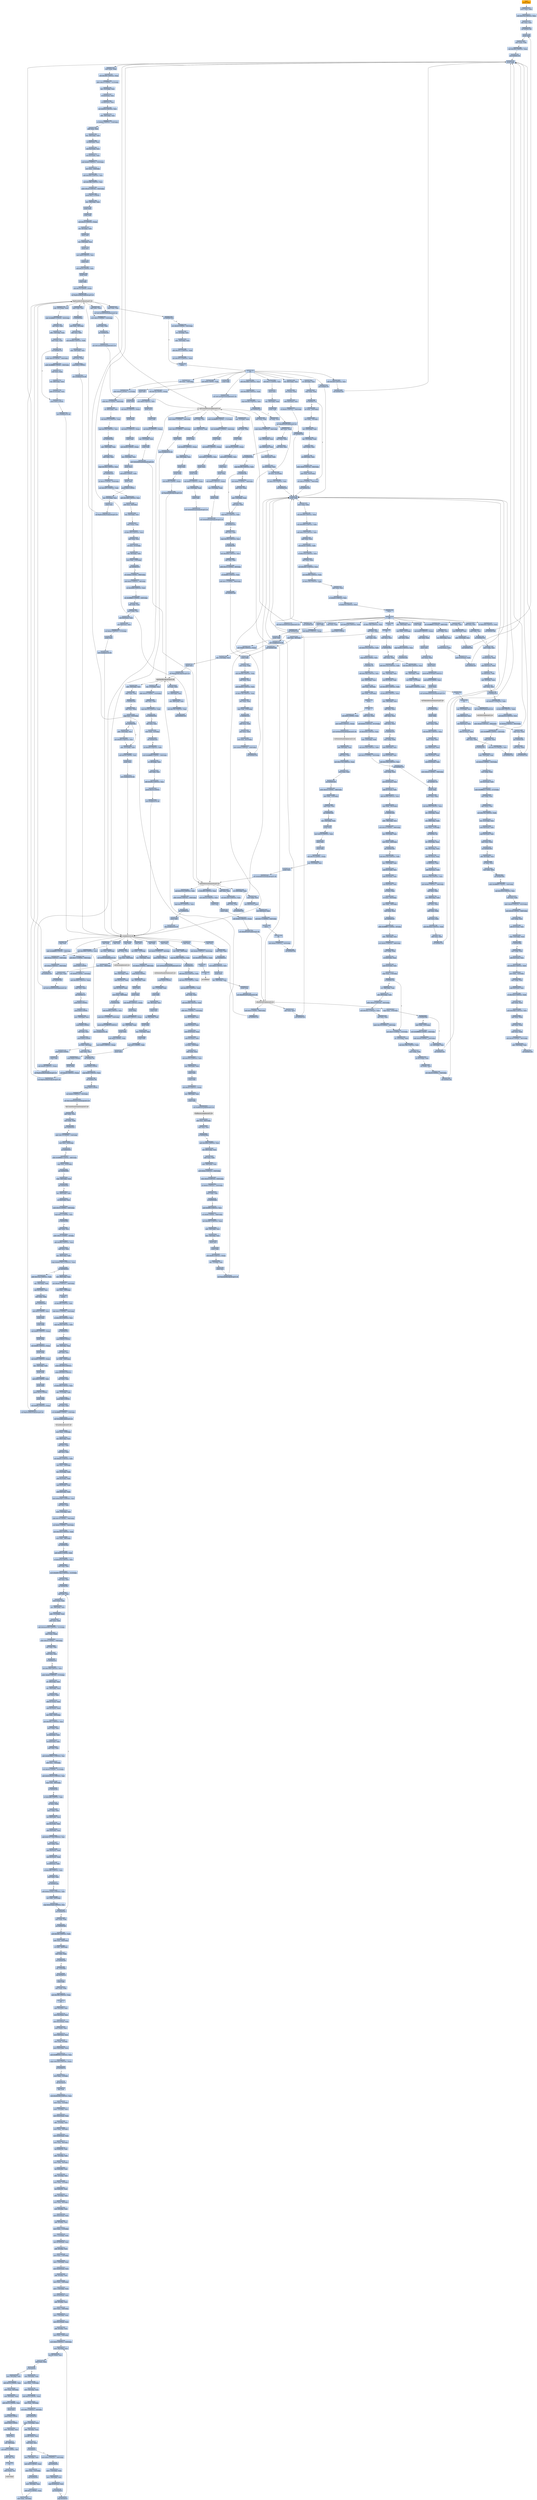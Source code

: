 digraph G {
node[shape=rectangle,style=filled,fillcolor=lightsteelblue,color=lightsteelblue]
bgcolor="transparent"
a0x00402370pushl_ebp[label="start\npushl %ebp",color="lightgrey",fillcolor="orange"];
a0x00402371movl_esp_ebp[label="0x00402371\nmovl %esp, %ebp"];
a0x00402373subl_0x378UINT32_esp[label="0x00402373\nsubl $0x378<UINT32>, %esp"];
a0x00402379adcl_ecx_eax[label="0x00402379\nadcl %ecx, %eax"];
a0x0040237bcall_0x00401588[label="0x0040237b\ncall 0x00401588"];
a0x00401588pushl_ebp[label="0x00401588\npushl %ebp"];
a0x00401589movl_esp_ebp[label="0x00401589\nmovl %esp, %ebp"];
a0x0040158bsubl_0x2b0UINT32_esp[label="0x0040158b\nsubl $0x2b0<UINT32>, %esp"];
a0x00401591call_0x00401330[label="0x00401591\ncall 0x00401330"];
a0x00401330pushl_ebp[label="0x00401330\npushl %ebp"];
a0x00401331movl_esp_ebp[label="0x00401331\nmovl %esp, %ebp"];
a0x00401333subl_0x268UINT32_esp[label="0x00401333\nsubl $0x268<UINT32>, %esp"];
a0x00401339addw_0x25UINT8__512ebp_[label="0x00401339\naddw $0x25<UINT8>, -512(%ebp)"];
a0x00401341leal__252ebp__ecx[label="0x00401341\nleal -252(%ebp), %ecx"];
a0x00401347orl_0x3ecx__eax[label="0x00401347\norl 0x3(%ecx), %eax"];
a0x0040134aorl_0x6ecx__eax[label="0x0040134a\norl 0x6(%ecx), %eax"];
a0x0040134dxorl_0xf5dUINT32_ecx[label="0x0040134d\nxorl $0xf5d<UINT32>, %ecx"];
a0x00401353addl__280ebp__eax[label="0x00401353\naddl -280(%ebp), %eax"];
a0x00401359orl_0x8dUINT32__516ebp_[label="0x00401359\norl $0x8d<UINT32>, -516(%ebp)"];
a0x00401363addl_eax_edx[label="0x00401363\naddl %eax, %edx"];
a0x00401365leal__560ebp__edx[label="0x00401365\nleal -560(%ebp), %edx"];
a0x0040136borl_0x6edx__ecx[label="0x0040136b\norl 0x6(%edx), %ecx"];
a0x0040136esubl_0xcedx__ecx[label="0x0040136e\nsubl 0xc(%edx), %ecx"];
a0x00401371xorl_0x5edx__eax[label="0x00401371\nxorl 0x5(%edx), %eax"];
a0x00401374andl_0x89UINT32__332ebp_[label="0x00401374\nandl $0x89<UINT32>, -332(%ebp)"];
a0x0040137exorl_ecx__328ebp_[label="0x0040137e\nxorl %ecx, -328(%ebp)"];
a0x00401384addl_0x2b0cUINT32_ecx[label="0x00401384\naddl $0x2b0c<UINT32>, %ecx"];
a0x0040138asubl_0x1bfbUINT32_ecx[label="0x0040138a\nsubl $0x1bfb<UINT32>, %ecx"];
a0x00401390andw_0xadUINT16__344ebp_[label="0x00401390\nandw $0xad<UINT16>, -344(%ebp)"];
a0x00401399pushl_0x17UINT8[label="0x00401399\npushl $0x17<UINT8>"];
a0x0040139bleal__108ebp__edx[label="0x0040139b\nleal -108(%ebp), %edx"];
a0x0040139epushl_edx[label="0x0040139e\npushl %edx"];
a0x0040139fpushl_ebp[label="0x0040139f\npushl %ebp"];
a0x004013a0subl_0xc4UINT32_esp_[label="0x004013a0\nsubl $0xc4<UINT32>, (%esp)"];
a0x004013a7leal__64ebp__edx[label="0x004013a7\nleal -64(%ebp), %edx"];
a0x004013aapushl_edx[label="0x004013aa\npushl %edx"];
a0x004013ableal__128ebp__ecx[label="0x004013ab\nleal -128(%ebp), %ecx"];
a0x004013aepushl_ecx[label="0x004013ae\npushl %ecx"];
a0x004013afmovl_0xfUINT32_ecx[label="0x004013af\nmovl $0xf<UINT32>, %ecx"];
a0x004013b4pushl_ecx[label="0x004013b4\npushl %ecx"];
a0x004013b5andl_0x20UINT8_eax[label="0x004013b5\nandl $0x20<UINT8>, %eax"];
a0x004013b8pushl_eax[label="0x004013b8\npushl %eax"];
a0x004013b9pushl_ebp[label="0x004013b9\npushl %ebp"];
a0x004013basubl_0x74UINT8_esp_[label="0x004013ba\nsubl $0x74<UINT8>, (%esp)"];
a0x004013becall_RegEnumKeyExA_advapi32_dll[label="0x004013be\ncall RegEnumKeyExA@advapi32.dll"];
RegEnumKeyExA_advapi32_dll[label="RegEnumKeyExA@advapi32.dll",color="lightgrey",fillcolor="lightgrey"];
a0x004013c4cmpl_eax_edx[label="0x004013c4\ncmpl %eax, %edx"];
a0x004013c6je_0x004013e2[label="0x004013c6\nje 0x004013e2"];
a0x004013c8orw_0x50UINT8__292ebp_[label="0x004013c8\norw $0x50<UINT8>, -292(%ebp)"];
a0x004013e2leave_[label="0x004013e2\nleave "];
a0x004013e3ret[label="0x004013e3\nret"];
a0x00401596call_GetCurrentProcess_kernel32_dll[label="0x00401596\ncall GetCurrentProcess@kernel32.dll"];
GetCurrentProcess_kernel32_dll[label="GetCurrentProcess@kernel32.dll",color="lightgrey",fillcolor="lightgrey"];
a0x0040159csbbl_eax_edx[label="0x0040159c\nsbbl %eax, %edx"];
a0x0040159esubw_0xecUINT16__404ebp_[label="0x0040159e\nsubw $0xec<UINT16>, -404(%ebp)"];
a0x004015a7leal__192ebp__eax[label="0x004015a7\nleal -192(%ebp), %eax"];
a0x004015adxorl_0x9eax__edx[label="0x004015ad\nxorl 0x9(%eax), %edx"];
a0x004015b0andl_0x4eax__edx[label="0x004015b0\nandl 0x4(%eax), %edx"];
a0x004015b3orl_0x2eax__ecx[label="0x004015b3\norl 0x2(%eax), %ecx"];
a0x004015b6orl_ecx__612ebp_[label="0x004015b6\norl %ecx, -612(%ebp)"];
a0x004015bcorl_0x1354UINT32_ecx[label="0x004015bc\norl $0x1354<UINT32>, %ecx"];
a0x004015c2call_0x004012f0[label="0x004015c2\ncall 0x004012f0"];
a0x004012f0pushl_ebp[label="0x004012f0\npushl %ebp"];
a0x004012f1movl_esp_ebp[label="0x004012f1\nmovl %esp, %ebp"];
a0x004012f3subl_0x2d8UINT32_esp[label="0x004012f3\nsubl $0x2d8<UINT32>, %esp"];
a0x004012f9subl_0x3800UINT32_edx[label="0x004012f9\nsubl $0x3800<UINT32>, %edx"];
a0x004012ffaddl_0x2318UINT32_ecx[label="0x004012ff\naddl $0x2318<UINT32>, %ecx"];
a0x00401305andl_eax_ecx[label="0x00401305\nandl %eax, %ecx"];
a0x00401307subl_0x3dUINT8_edx[label="0x00401307\nsubl $0x3d<UINT8>, %edx"];
a0x0040130aorl_0x231bUINT32_ecx[label="0x0040130a\norl $0x231b<UINT32>, %ecx"];
a0x00401310adcl_eax_edx[label="0x00401310\nadcl %eax, %edx"];
a0x00401312xorl_0x2bd7UINT32_eax[label="0x00401312\nxorl $0x2bd7<UINT32>, %eax"];
a0x00401317xorl_0x989UINT32_eax[label="0x00401317\nxorl $0x989<UINT32>, %eax"];
a0x0040131corl_0x1259UINT32_eax[label="0x0040131c\norl $0x1259<UINT32>, %eax"];
a0x00401321adcl_eax_ecx[label="0x00401321\nadcl %eax, %ecx"];
a0x00401323orl_0xfa5UINT32_ecx[label="0x00401323\norl $0xfa5<UINT32>, %ecx"];
a0x00401329orl_0x470UINT32_eax[label="0x00401329\norl $0x470<UINT32>, %eax"];
a0x0040132eleave_[label="0x0040132e\nleave "];
a0x0040132fret[label="0x0040132f\nret"];
a0x004015c7subl_ecx_eax[label="0x004015c7\nsubl %ecx, %eax"];
a0x004015c9call_0x004012f0[label="0x004015c9\ncall 0x004012f0"];
a0x004015cepushl_ebp[label="0x004015ce\npushl %ebp"];
a0x004015cfsubl_0xbcUINT32_esp_[label="0x004015cf\nsubl $0xbc<UINT32>, (%esp)"];
a0x004015d6pushl_ebp[label="0x004015d6\npushl %ebp"];
a0x004015d7subl_0x98UINT32_esp_[label="0x004015d7\nsubl $0x98<UINT32>, (%esp)"];
a0x004015deleal__124ebp__ecx[label="0x004015de\nleal -124(%ebp), %ecx"];
a0x004015e1pushl_ecx[label="0x004015e1\npushl %ecx"];
a0x004015e2call_RegOpenKeyA_advapi32_dll[label="0x004015e2\ncall RegOpenKeyA@advapi32.dll"];
RegOpenKeyA_advapi32_dll[label="RegOpenKeyA@advapi32.dll",color="lightgrey",fillcolor="lightgrey"];
a0x004015e8leal__272ebp__eax[label="0x004015e8\nleal -272(%ebp), %eax"];
a0x004015eeaddb_0x50UINT8__152ebp_[label="0x004015ee\naddb $0x50<UINT8>, -152(%ebp)"];
a0x004015f5sbbl_ecx_edx[label="0x004015f5\nsbbl %ecx, %edx"];
a0x004015f7cmpl_0x103UINT32_edx[label="0x004015f7\ncmpl $0x103<UINT32>, %edx"];
a0x004015fdjne_0x00401624[label="0x004015fd\njne 0x00401624"];
a0x00401624adcl_ecx_eax[label="0x00401624\nadcl %ecx, %eax"];
a0x00401626testl_edx__52ebp_[label="0x00401626\ntestl %edx, -52(%ebp)"];
a0x00401629jne_0x00401642[label="0x00401629\njne 0x00401642"];
a0x0040162borl_0x4a0UINT32_edx[label="0x0040162b\norl $0x4a0<UINT32>, %edx"];
a0x00401631xorb_0xffffff8aUINT8__236ebp_[label="0x00401631\nxorb $0xffffff8a<UINT8>, -236(%ebp)"];
a0x00401638orl__60ebp__edx[label="0x00401638\norl -60(%ebp), %edx"];
a0x0040163baddl_edx_eax[label="0x0040163b\naddl %edx, %eax"];
a0x0040163daddl_0xd9eUINT32_eax[label="0x0040163d\naddl $0xd9e<UINT32>, %eax"];
a0x00401642pushl_0x19UINT8[label="0x00401642\npushl $0x19<UINT8>"];
a0x00401644call_srand_msvcrt_dll[label="0x00401644\ncall srand@msvcrt.dll"];
srand_msvcrt_dll[label="srand@msvcrt.dll",color="lightgrey",fillcolor="lightgrey"];
a0x0040164apopl_edx[label="0x0040164a\npopl %edx"];
a0x0040164badcl_eax_ecx[label="0x0040164b\nadcl %eax, %ecx"];
a0x0040164dsubl_ecx__664ebp_[label="0x0040164d\nsubl %ecx, -664(%ebp)"];
a0x00401653xorl_ecx__296ebp_[label="0x00401653\nxorl %ecx, -296(%ebp)"];
a0x00401659cmpl_ecx_eax[label="0x00401659\ncmpl %ecx, %eax"];
a0x0040165bjne_0x00401667[label="0x0040165b\njne 0x00401667"];
a0x00401667call_GetCurrentProcess_kernel32_dll[label="0x00401667\ncall GetCurrentProcess@kernel32.dll"];
a0x0040166dmovl_ebp_ecx[label="0x0040166d\nmovl %ebp, %ecx"];
a0x0040166fxorl_0xbecx__edx[label="0x0040166f\nxorl 0xb(%ecx), %edx"];
a0x00401672pushl_ebp[label="0x00401672\npushl %ebp"];
a0x00401673subl_0xd4UINT32_esp_[label="0x00401673\nsubl $0xd4<UINT32>, (%esp)"];
a0x0040167aleal__180ebp__eax[label="0x0040167a\nleal -180(%ebp), %eax"];
a0x00401680pushl_eax[label="0x00401680\npushl %eax"];
a0x00401681pushl_ebp[label="0x00401681\npushl %ebp"];
a0x00401682subl_0x60UINT8_esp_[label="0x00401682\nsubl $0x60<UINT8>, (%esp)"];
a0x00401686call_RegOpenKeyA_advapi32_dll[label="0x00401686\ncall RegOpenKeyA@advapi32.dll"];
a0x0040168candl__100ebp__ecx[label="0x0040168c\nandl -100(%ebp), %ecx"];
a0x0040168fcmpl_eax_ecx[label="0x0040168f\ncmpl %eax, %ecx"];
a0x00401691je_0x004016a4[label="0x00401691\nje 0x004016a4"];
a0x004016a4sbbl_ecx_edx[label="0x004016a4\nsbbl %ecx, %edx"];
a0x004016a6cmpl_ecx__632ebp_[label="0x004016a6\ncmpl %ecx, -632(%ebp)"];
a0x004016acjne_0x004016ba[label="0x004016ac\njne 0x004016ba"];
a0x004016aeaddl__536ebp__ecx[label="0x004016ae\naddl -536(%ebp), %ecx"];
a0x004016b4xorl_0xdf5UINT32_ecx[label="0x004016b4\nxorl $0xdf5<UINT32>, %ecx"];
a0x004016baandl__352ebp__edx[label="0x004016ba\nandl -352(%ebp), %edx"];
a0x004016c0andl_0x18UINT8_ecx[label="0x004016c0\nandl $0x18<UINT8>, %ecx"];
a0x004016c3pushl_ecx[label="0x004016c3\npushl %ecx"];
a0x004016c4call_srand_msvcrt_dll[label="0x004016c4\ncall srand@msvcrt.dll"];
a0x004016capopl_ecx[label="0x004016ca\npopl %ecx"];
a0x004016cbaddl_0x2946UINT32_ecx[label="0x004016cb\naddl $0x2946<UINT32>, %ecx"];
a0x004016d1addl_0xeaUINT32__336ebp_[label="0x004016d1\naddl $0xea<UINT32>, -336(%ebp)"];
a0x004016dbxorl_0xe2UINT32__284ebp_[label="0x004016db\nxorl $0xe2<UINT32>, -284(%ebp)"];
a0x004016e5call_0x00401330[label="0x004016e5\ncall 0x00401330"];
a0x004013d0orl__32ebp__ecx[label="0x004013d0\norl -32(%ebp), %ecx"];
a0x004013d3andl__100ebp__ecx[label="0x004013d3\nandl -100(%ebp), %ecx"];
a0x004013d6addl_0x2911UINT32_edx[label="0x004013d6\naddl $0x2911<UINT32>, %edx"];
a0x004013dcxorl_0x2911UINT32_edx[label="0x004013dc\nxorl $0x2911<UINT32>, %edx"];
a0x004016eaorl__44ebp__eax[label="0x004016ea\norl -44(%ebp), %eax"];
a0x004016edcmpl_edx_eax[label="0x004016ed\ncmpl %edx, %eax"];
a0x004016efje_0x0040171a[label="0x004016ef\nje 0x0040171a"];
a0x004016f1orl_eax__204ebp_[label="0x004016f1\norl %eax, -204(%ebp)"];
a0x004016f7xorl_edx__76ebp_[label="0x004016f7\nxorl %edx, -76(%ebp)"];
a0x004016faxorl__420ebp__edx[label="0x004016fa\nxorl -420(%ebp), %edx"];
a0x00401700leal__352ebp__edx[label="0x00401700\nleal -352(%ebp), %edx"];
a0x00401706subl_edx__ecx[label="0x00401706\nsubl (%edx), %ecx"];
a0x00401708orl_0x8edx__ecx[label="0x00401708\norl 0x8(%edx), %ecx"];
a0x0040170baddw_0xffUINT16__364ebp_[label="0x0040170b\naddw $0xff<UINT16>, -364(%ebp)"];
a0x00401714andl_eax__620ebp_[label="0x00401714\nandl %eax, -620(%ebp)"];
a0x0040171aorw_0x1eUINT8__284ebp_[label="0x0040171a\norw $0x1e<UINT8>, -284(%ebp)"];
a0x00401722call_0x004012f0[label="0x00401722\ncall 0x004012f0"];
a0x00401727orl_0x17ddUINT32_ecx[label="0x00401727\norl $0x17dd<UINT32>, %ecx"];
a0x0040172dsbbl_eax_edx[label="0x0040172d\nsbbl %eax, %edx"];
a0x0040172fadcl_eax_ecx[label="0x0040172f\nadcl %eax, %ecx"];
a0x00401731xorl_0x2270UINT32_edx[label="0x00401731\nxorl $0x2270<UINT32>, %edx"];
a0x00401737cmpl_0x5fUINT8_ecx[label="0x00401737\ncmpl $0x5f<UINT8>, %ecx"];
a0x0040173aje_0x00401751[label="0x0040173a\nje 0x00401751"];
a0x0040173csubl_0x13d4UINT32_ecx[label="0x0040173c\nsubl $0x13d4<UINT32>, %ecx"];
a0x00401742xorl__464ebp__eax[label="0x00401742\nxorl -464(%ebp), %eax"];
a0x00401748andl_eax__84ebp_[label="0x00401748\nandl %eax, -84(%ebp)"];
a0x0040174bandl_edx__256ebp_[label="0x0040174b\nandl %edx, -256(%ebp)"];
a0x00401751leave_[label="0x00401751\nleave "];
a0x00401752ret[label="0x00401752\nret"];
a0x00402380addl_ecx_eax[label="0x00402380\naddl %ecx, %eax"];
a0x00402382andl_0x84UINT32__872ebp_[label="0x00402382\nandl $0x84<UINT32>, -872(%ebp)"];
a0x0040238corl_0x2659UINT32_eax[label="0x0040238c\norl $0x2659<UINT32>, %eax"];
a0x00402391subl__320ebp__edx[label="0x00402391\nsubl -320(%ebp), %edx"];
a0x00402397subl_0x2536UINT32_edx[label="0x00402397\nsubl $0x2536<UINT32>, %edx"];
a0x0040239dandl_0x32UINT8__432ebp_[label="0x0040239d\nandl $0x32<UINT8>, -432(%ebp)"];
a0x004023a4call_0x00401758[label="0x004023a4\ncall 0x00401758"];
a0x00401758pushl_ebp[label="0x00401758\npushl %ebp"];
a0x00401759movl_esp_ebp[label="0x00401759\nmovl %esp, %ebp"];
a0x0040175bsubl_0x358UINT32_esp[label="0x0040175b\nsubl $0x358<UINT32>, %esp"];
a0x00401761orl__216ebp__eax[label="0x00401761\norl -216(%ebp), %eax"];
a0x00401767xorl__608ebp__edx[label="0x00401767\nxorl -608(%ebp), %edx"];
a0x0040176dtestl_eax__376ebp_[label="0x0040176d\ntestl %eax, -376(%ebp)"];
a0x00401773jne_0x004017a6[label="0x00401773\njne 0x004017a6"];
a0x00401775orl__324ebp__eax[label="0x00401775\norl -324(%ebp), %eax"];
a0x0040177bleal__492ebp__ecx[label="0x0040177b\nleal -492(%ebp), %ecx"];
a0x00401781subl_0x1ecx__eax[label="0x00401781\nsubl 0x1(%ecx), %eax"];
a0x00401784orl_0xfecx__edx[label="0x00401784\norl 0xf(%ecx), %edx"];
a0x00401787addl_0xaecx__edx[label="0x00401787\naddl 0xa(%ecx), %edx"];
a0x0040178aandl_0x125bUINT32_ecx[label="0x0040178a\nandl $0x125b<UINT32>, %ecx"];
a0x00401790andl_0xbbUINT32__568ebp_[label="0x00401790\nandl $0xbb<UINT32>, -568(%ebp)"];
a0x0040179asubl_ecx_edx[label="0x0040179a\nsubl %ecx, %edx"];
a0x0040179cxorl__808ebp__edx[label="0x0040179c\nxorl -808(%ebp), %edx"];
a0x004017a2subl_ecx_edx[label="0x004017a2\nsubl %ecx, %edx"];
a0x004017a4addl_eax_edx[label="0x004017a4\naddl %eax, %edx"];
a0x004017a6subl_eax_edx[label="0x004017a6\nsubl %eax, %edx"];
a0x004017a8andl_0x36a4UINT32_edx[label="0x004017a8\nandl $0x36a4<UINT32>, %edx"];
a0x004017aeaddl_eax_edx[label="0x004017ae\naddl %eax, %edx"];
a0x004017b0call_0x004012f0[label="0x004017b0\ncall 0x004012f0"];
a0x004017b5addl_eax_ecx[label="0x004017b5\naddl %eax, %ecx"];
a0x004017b7cmpl_edx_ecx[label="0x004017b7\ncmpl %edx, %ecx"];
a0x004017b9jne_0x004017e6[label="0x004017b9\njne 0x004017e6"];
a0x004017e6movl_ebp_ecx[label="0x004017e6\nmovl %ebp, %ecx"];
a0x004017e8orl_0x5ecx__eax[label="0x004017e8\norl 0x5(%ecx), %eax"];
a0x004017ebaddl_0xbecx__edx[label="0x004017eb\naddl 0xb(%ecx), %edx"];
a0x004017eeorl_0xbecx__edx[label="0x004017ee\norl 0xb(%ecx), %edx"];
a0x004017f1subl__44ebp__edx[label="0x004017f1\nsubl -44(%ebp), %edx"];
a0x004017f4testl_ecx_ecx[label="0x004017f4\ntestl %ecx, %ecx"];
a0x004017f6je_0x00401814[label="0x004017f6\nje 0x00401814"];
a0x004017f8xorl_0x3017UINT32_edx[label="0x004017f8\nxorl $0x3017<UINT32>, %edx"];
a0x004017feorl_0x1ee8UINT32_edx[label="0x004017fe\norl $0x1ee8<UINT32>, %edx"];
a0x00401804andl_0x553UINT32_ecx[label="0x00401804\nandl $0x553<UINT32>, %ecx"];
a0x0040180aorl_0xebUINT32__692ebp_[label="0x0040180a\norl $0xeb<UINT32>, -692(%ebp)"];
a0x00401814xorb_0xffffff98UINT8__528ebp_[label="0x00401814\nxorb $0xffffff98<UINT8>, -528(%ebp)"];
a0x0040181bcmpl_edx_ecx[label="0x0040181b\ncmpl %edx, %ecx"];
a0x0040181dje_0x0040183c[label="0x0040181d\nje 0x0040183c"];
a0x0040181fandl__704ebp__eax[label="0x0040181f\nandl -704(%ebp), %eax"];
a0x00401825xorl_0x3eUINT8__192ebp_[label="0x00401825\nxorl $0x3e<UINT8>, -192(%ebp)"];
a0x0040182cmovl_ebp_eax[label="0x0040182c\nmovl %ebp, %eax"];
a0x0040182exorl_0x2eax__edx[label="0x0040182e\nxorl 0x2(%eax), %edx"];
a0x00401831subb_0xffffffa4UINT8__472ebp_[label="0x00401831\nsubb $0xffffffa4<UINT8>, -472(%ebp)"];
a0x00401838movl_ebp_ecx[label="0x00401838\nmovl %ebp, %ecx"];
a0x0040183asubl_ecx__eax[label="0x0040183a\nsubl (%ecx), %eax"];
a0x0040183cxorl_0x378UINT32_edx[label="0x0040183c\nxorl $0x378<UINT32>, %edx"];
a0x00401842leal__312ebp__eax[label="0x00401842\nleal -312(%ebp), %eax"];
a0x00401848andl_0xbeax__edx[label="0x00401848\nandl 0xb(%eax), %edx"];
a0x0040184bandl_0xceax__edx[label="0x0040184b\nandl 0xc(%eax), %edx"];
a0x0040184etestl_ecx_ecx[label="0x0040184e\ntestl %ecx, %ecx"];
a0x00401850jne_0x00401865[label="0x00401850\njne 0x00401865"];
a0x00401865addl__40ebp__eax[label="0x00401865\naddl -40(%ebp), %eax"];
a0x00401868orl_eax_ecx[label="0x00401868\norl %eax, %ecx"];
a0x0040186atestl_edx_edx[label="0x0040186a\ntestl %edx, %edx"];
a0x0040186cjne_0x00401892[label="0x0040186c\njne 0x00401892"];
a0x0040186eaddb_0xffffffd0UINT8__240ebp_[label="0x0040186e\naddb $0xffffffd0<UINT8>, -240(%ebp)"];
a0x00401875subl_0x181bUINT32_ecx[label="0x00401875\nsubl $0x181b<UINT32>, %ecx"];
a0x0040187bsubl_ecx_edx[label="0x0040187b\nsubl %ecx, %edx"];
a0x0040187daddw_0xc8UINT16__832ebp_[label="0x0040187d\naddw $0xc8<UINT16>, -832(%ebp)"];
a0x00401886xorb_0x3dUINT8__848ebp_[label="0x00401886\nxorb $0x3d<UINT8>, -848(%ebp)"];
a0x0040188dmovl_ebp_ecx[label="0x0040188d\nmovl %ebp, %ecx"];
a0x0040188faddl_0x7ecx__eax[label="0x0040188f\naddl 0x7(%ecx), %eax"];
a0x00401892cmpl__320ebp__eax[label="0x00401892\ncmpl -320(%ebp), %eax"];
a0x00401898je_0x004018be[label="0x00401898\nje 0x004018be"];
a0x0040189amovl_ebp_ecx[label="0x0040189a\nmovl %ebp, %ecx"];
a0x0040189caddl_0x1ecx__eax[label="0x0040189c\naddl 0x1(%ecx), %eax"];
a0x0040189fxorl_0xc6eUINT32_edx[label="0x0040189f\nxorl $0xc6e<UINT32>, %edx"];
a0x004018a5xorl_edx__732ebp_[label="0x004018a5\nxorl %edx, -732(%ebp)"];
a0x004018abmovl_ebp_ecx[label="0x004018ab\nmovl %ebp, %ecx"];
a0x004018adaddl_0x2ecx__eax[label="0x004018ad\naddl 0x2(%ecx), %eax"];
a0x004018b0orl_0x10a2UINT32_edx[label="0x004018b0\norl $0x10a2<UINT32>, %edx"];
a0x004018b6subl_edx_ecx[label="0x004018b6\nsubl %edx, %ecx"];
a0x004018b8andl_0x36dbUINT32_ecx[label="0x004018b8\nandl $0x36db<UINT32>, %ecx"];
a0x004018besubl_eax_edx[label="0x004018be\nsubl %eax, %edx"];
a0x004018c0andl_eax_edx[label="0x004018c0\nandl %eax, %edx"];
a0x004018c2subl_ecx_edx[label="0x004018c2\nsubl %ecx, %edx"];
a0x004018c4subl_0x59UINT8__492ebp_[label="0x004018c4\nsubl $0x59<UINT8>, -492(%ebp)"];
a0x004018cbaddl__104ebp__eax[label="0x004018cb\naddl -104(%ebp), %eax"];
a0x004018cecall_0x00401330[label="0x004018ce\ncall 0x00401330"];
a0x004018d3subl_0x5d9UINT32_ecx[label="0x004018d3\nsubl $0x5d9<UINT32>, %ecx"];
a0x004018d9call_0x00401330[label="0x004018d9\ncall 0x00401330"];
a0x004018deaddl_0x2dd8UINT32_eax[label="0x004018de\naddl $0x2dd8<UINT32>, %eax"];
a0x004018e3subl_0x2dd8UINT32_edx[label="0x004018e3\nsubl $0x2dd8<UINT32>, %edx"];
a0x004018e9cmpl_0x3deUINT32_ecx[label="0x004018e9\ncmpl $0x3de<UINT32>, %ecx"];
a0x004018efjne_0x00401925[label="0x004018ef\njne 0x00401925"];
a0x00401925orl_edx_ecx[label="0x00401925\norl %edx, %ecx"];
a0x00401927adcl_eax_edx[label="0x00401927\nadcl %eax, %edx"];
a0x00401929adcl_eax_edx[label="0x00401929\nadcl %eax, %edx"];
a0x0040192btestl_ecx_ecx[label="0x0040192b\ntestl %ecx, %ecx"];
a0x0040192djne_0x00401956[label="0x0040192d\njne 0x00401956"];
a0x00401956cmpl_0x290UINT32_edx[label="0x00401956\ncmpl $0x290<UINT32>, %edx"];
a0x0040195cje_0x0040196c[label="0x0040195c\nje 0x0040196c"];
a0x0040195exorb_0x6cUINT8__748ebp_[label="0x0040195e\nxorb $0x6c<UINT8>, -748(%ebp)"];
a0x00401965adcl_ecx_eax[label="0x00401965\nadcl %ecx, %eax"];
a0x00401967andl__116ebp__eax[label="0x00401967\nandl -116(%ebp), %eax"];
a0x0040196aandl_eax_edx[label="0x0040196a\nandl %eax, %edx"];
a0x0040196ccmpl_0xa1UINT32_eax[label="0x0040196c\ncmpl $0xa1<UINT32>, %eax"];
a0x00401971jne_0x0040197d[label="0x00401971\njne 0x0040197d"];
a0x0040197dsbbl_ecx_eax[label="0x0040197d\nsbbl %ecx, %eax"];
a0x0040197fcmpl_0x19cUINT32_ecx[label="0x0040197f\ncmpl $0x19c<UINT32>, %ecx"];
a0x00401985je_0x0040199f[label="0x00401985\nje 0x0040199f"];
a0x00401987xorl_0x3f58UINT32_ecx[label="0x00401987\nxorl $0x3f58<UINT32>, %ecx"];
a0x0040198dsubl_eax_eax[label="0x0040198d\nsubl %eax, %eax"];
a0x0040198faddb_0x25UINT8__40ebp_[label="0x0040198f\naddb $0x25<UINT8>, -40(%ebp)"];
a0x00401993orl_0x8b9UINT32_eax[label="0x00401993\norl $0x8b9<UINT32>, %eax"];
a0x00401998addl_0x7cUINT8__800ebp_[label="0x00401998\naddl $0x7c<UINT8>, -800(%ebp)"];
a0x0040199fcall_0x004013e8[label="0x0040199f\ncall 0x004013e8"];
a0x004013e8pushl_ebp[label="0x004013e8\npushl %ebp"];
a0x004013e9movl_esp_ebp[label="0x004013e9\nmovl %esp, %ebp"];
a0x004013ebsubl_0x390UINT32_esp[label="0x004013eb\nsubl $0x390<UINT32>, %esp"];
a0x004013f1subl_eax_ecx[label="0x004013f1\nsubl %eax, %ecx"];
a0x004013f3andl_0x6e0UINT32_ecx[label="0x004013f3\nandl $0x6e0<UINT32>, %ecx"];
a0x004013f9orl_0x2738UINT32_eax[label="0x004013f9\norl $0x2738<UINT32>, %eax"];
a0x004013feadcl_eax_edx[label="0x004013fe\nadcl %eax, %edx"];
a0x00401400cmpl_eax__876ebp_[label="0x00401400\ncmpl %eax, -876(%ebp)"];
a0x00401406je_0x0040141b[label="0x00401406\nje 0x0040141b"];
a0x00401408addl_eax_edx[label="0x00401408\naddl %eax, %edx"];
a0x0040140aadcl_ecx_edx[label="0x0040140a\nadcl %ecx, %edx"];
a0x0040140cxorl_ecx__852ebp_[label="0x0040140c\nxorl %ecx, -852(%ebp)"];
a0x00401412xorw_0x83UINT16__436ebp_[label="0x00401412\nxorw $0x83<UINT16>, -436(%ebp)"];
a0x0040141bcall_0x004012f0[label="0x0040141b\ncall 0x004012f0"];
a0x00401420addl__208ebp__ecx[label="0x00401420\naddl -208(%ebp), %ecx"];
a0x00401426subl_edx__532ebp_[label="0x00401426\nsubl %edx, -532(%ebp)"];
a0x0040142candl_edx_edx[label="0x0040142c\nandl %edx, %edx"];
a0x0040142ecmpl_0x83UINT32_eax[label="0x0040142e\ncmpl $0x83<UINT32>, %eax"];
a0x00401433je_0x0040144f[label="0x00401433\nje 0x0040144f"];
a0x00401435addl_0x212dUINT32_edx[label="0x00401435\naddl $0x212d<UINT32>, %edx"];
a0x0040143bleal__744ebp__eax[label="0x0040143b\nleal -744(%ebp), %eax"];
a0x00401441xorl_0x1eax__edx[label="0x00401441\nxorl 0x1(%eax), %edx"];
a0x00401444xorl_0x1b67UINT32_edx[label="0x00401444\nxorl $0x1b67<UINT32>, %edx"];
a0x0040144aorl_0x2e0aUINT32_eax[label="0x0040144a\norl $0x2e0a<UINT32>, %eax"];
a0x0040144fsubl__196ebp__eax[label="0x0040144f\nsubl -196(%ebp), %eax"];
a0x00401455sbbl_eax_eax[label="0x00401455\nsbbl %eax, %eax"];
a0x00401457addl_eax_eax[label="0x00401457\naddl %eax, %eax"];
a0x00401459testl_ecx_ecx[label="0x00401459\ntestl %ecx, %ecx"];
a0x0040145bje_0x00401479[label="0x0040145b\nje 0x00401479"];
a0x0040145dmovl_ebp_edx[label="0x0040145d\nmovl %ebp, %edx"];
a0x0040145faddl_0x6edx__ecx[label="0x0040145f\naddl 0x6(%edx), %ecx"];
a0x00401462subl_0x5edx__ecx[label="0x00401462\nsubl 0x5(%edx), %ecx"];
a0x00401465addl_0x1204UINT32_ecx[label="0x00401465\naddl $0x1204<UINT32>, %ecx"];
a0x0040146bmovl_ebp_ecx[label="0x0040146b\nmovl %ebp, %ecx"];
a0x0040146dxorl_0x10ecx__eax[label="0x0040146d\nxorl 0x10(%ecx), %eax"];
a0x00401470addl_0x7ecx__edx[label="0x00401470\naddl 0x7(%ecx), %edx"];
a0x00401473addl_0x36fUINT32_ecx[label="0x00401473\naddl $0x36f<UINT32>, %ecx"];
a0x00401479cmpl_eax__392ebp_[label="0x00401479\ncmpl %eax, -392(%ebp)"];
a0x0040147fje_0x00401494[label="0x0040147f\nje 0x00401494"];
a0x00401481andl__796ebp__ecx[label="0x00401481\nandl -796(%ebp), %ecx"];
a0x00401487xorb_0x1eUINT8__396ebp_[label="0x00401487\nxorb $0x1e<UINT8>, -396(%ebp)"];
a0x0040148eleal__532ebp__edx[label="0x0040148e\nleal -532(%ebp), %edx"];
a0x00401494testl_ecx__448ebp_[label="0x00401494\ntestl %ecx, -448(%ebp)"];
a0x0040149ajne_0x004014b3[label="0x0040149a\njne 0x004014b3"];
a0x0040149csubl_0x222bUINT32_edx[label="0x0040149c\nsubl $0x222b<UINT32>, %edx"];
a0x004014a2leal__216ebp__edx[label="0x004014a2\nleal -216(%ebp), %edx"];
a0x004014a8andl_0x1edx__ecx[label="0x004014a8\nandl 0x1(%edx), %ecx"];
a0x004014abaddl_0xcedx__eax[label="0x004014ab\naddl 0xc(%edx), %eax"];
a0x004014aexorl_0xeedx__ecx[label="0x004014ae\nxorl 0xe(%edx), %ecx"];
a0x004014b1orl_ecx_eax[label="0x004014b1\norl %ecx, %eax"];
a0x004014b3orl_ecx__592ebp_[label="0x004014b3\norl %ecx, -592(%ebp)"];
a0x004014b9subl_edx__760ebp_[label="0x004014b9\nsubl %edx, -760(%ebp)"];
a0x004014bftestl_eax_eax[label="0x004014bf\ntestl %eax, %eax"];
a0x004014c1jne_0x004014f7[label="0x004014c1\njne 0x004014f7"];
a0x004014f7addb_0xffffff97UINT8__8ebp_[label="0x004014f7\naddb $0xffffff97<UINT8>, -8(%ebp)"];
a0x004014fbsubl__784ebp__eax[label="0x004014fb\nsubl -784(%ebp), %eax"];
a0x00401501orw_0x85UINT16__488ebp_[label="0x00401501\norw $0x85<UINT16>, -488(%ebp)"];
a0x0040150amovl_ebp_edx[label="0x0040150a\nmovl %ebp, %edx"];
a0x0040150corl_0x4edx__eax[label="0x0040150c\norl 0x4(%edx), %eax"];
a0x0040150fandl_0x3edx__eax[label="0x0040150f\nandl 0x3(%edx), %eax"];
a0x00401512cmpl_eax__576ebp_[label="0x00401512\ncmpl %eax, -576(%ebp)"];
a0x00401518je_0x0040153e[label="0x00401518\nje 0x0040153e"];
a0x0040153exorl_0x37UINT8__132ebp_[label="0x0040153e\nxorl $0x37<UINT8>, -132(%ebp)"];
a0x00401545orl__552ebp__edx[label="0x00401545\norl -552(%ebp), %edx"];
a0x0040154bsubl_0x138eUINT32_edx[label="0x0040154b\nsubl $0x138e<UINT32>, %edx"];
a0x00401551movl_ebp_edx[label="0x00401551\nmovl %ebp, %edx"];
a0x00401553orl_0x1edx__eax[label="0x00401553\norl 0x1(%edx), %eax"];
a0x00401556orl_edx__ecx[label="0x00401556\norl (%edx), %ecx"];
a0x00401558orw_0x29UINT8__244ebp_[label="0x00401558\norw $0x29<UINT8>, -244(%ebp)"];
a0x00401560call_0x004012f0[label="0x00401560\ncall 0x004012f0"];
a0x00401565call_0x004012f0[label="0x00401565\ncall 0x004012f0"];
a0x0040156aorb_0xfffffff4UINT8__488ebp_[label="0x0040156a\norb $0xfffffff4<UINT8>, -488(%ebp)"];
a0x00401571movl_ebp_ecx[label="0x00401571\nmovl %ebp, %ecx"];
a0x00401573leal__600ebp__ecx[label="0x00401573\nleal -600(%ebp), %ecx"];
a0x00401579orl_0xcecx__edx[label="0x00401579\norl 0xc(%ecx), %edx"];
a0x0040157candl_0x10ecx__edx[label="0x0040157c\nandl 0x10(%ecx), %edx"];
a0x0040157fcall_0x004012f0[label="0x0040157f\ncall 0x004012f0"];
a0x00401584leave_[label="0x00401584\nleave "];
a0x00401585ret[label="0x00401585\nret"];
a0x004019a4subl_eax__84ebp_[label="0x004019a4\nsubl %eax, -84(%ebp)"];
a0x004019a7call_0x004013e8[label="0x004019a7\ncall 0x004013e8"];
a0x0040151aorl__768ebp__edx[label="0x0040151a\norl -768(%ebp), %edx"];
a0x00401520addl__800ebp__edx[label="0x00401520\naddl -800(%ebp), %edx"];
a0x00401526addw_0xc4UINT16__292ebp_[label="0x00401526\naddw $0xc4<UINT16>, -292(%ebp)"];
a0x0040152fandl_0x26a1UINT32_eax[label="0x0040152f\nandl $0x26a1<UINT32>, %eax"];
a0x00401534adcl_ecx_eax[label="0x00401534\nadcl %ecx, %eax"];
a0x00401536andw_0x79UINT8__508ebp_[label="0x00401536\nandw $0x79<UINT8>, -508(%ebp)"];
a0x004019actestl_ecx_ecx[label="0x004019ac\ntestl %ecx, %ecx"];
a0x004019aeje_0x004019be[label="0x004019ae\nje 0x004019be"];
a0x004019b0addl_eax_edx[label="0x004019b0\naddl %eax, %edx"];
a0x004019b2subl_0x2f0dUINT32_ecx[label="0x004019b2\nsubl $0x2f0d<UINT32>, %ecx"];
a0x004019b8leal__204ebp__eax[label="0x004019b8\nleal -204(%ebp), %eax"];
a0x004019bexorl_eax__512ebp_[label="0x004019be\nxorl %eax, -512(%ebp)"];
a0x004019c4andl_0xf07UINT32_edx[label="0x004019c4\nandl $0xf07<UINT32>, %edx"];
a0x004019caleave_[label="0x004019ca\nleave "];
a0x004019cbret[label="0x004019cb\nret"];
a0x004023a9leal__512ebp__ecx[label="0x004023a9\nleal -512(%ebp), %ecx"];
a0x004023afaddl_0x6ecx__eax[label="0x004023af\naddl 0x6(%ecx), %eax"];
a0x004023b2subl_0xdecx__eax[label="0x004023b2\nsubl 0xd(%ecx), %eax"];
a0x004023b5addl_0x7ecx__edx[label="0x004023b5\naddl 0x7(%ecx), %edx"];
a0x004023b8addl_eax_edx[label="0x004023b8\naddl %eax, %edx"];
a0x004023baandl_0x11fUINT32_ecx[label="0x004023ba\nandl $0x11f<UINT32>, %ecx"];
a0x004023c0call_0x00401330[label="0x004023c0\ncall 0x00401330"];
a0x004023c5xorl_ecx__156ebp_[label="0x004023c5\nxorl %ecx, -156(%ebp)"];
a0x004023cbandw_0x3eUINT8__112ebp_[label="0x004023cb\nandw $0x3e<UINT8>, -112(%ebp)"];
a0x004023d0andb_0x7fUINT8__856ebp_[label="0x004023d0\nandb $0x7f<UINT8>, -856(%ebp)"];
a0x004023d7orl__800ebp__ecx[label="0x004023d7\norl -800(%ebp), %ecx"];
a0x004023ddsubl_0x357fUINT32_eax[label="0x004023dd\nsubl $0x357f<UINT32>, %eax"];
a0x004023e2cmpl_0x339UINT32_ecx[label="0x004023e2\ncmpl $0x339<UINT32>, %ecx"];
a0x004023e8jne_0x0040240e[label="0x004023e8\njne 0x0040240e"];
a0x0040240eandl__508ebp__eax[label="0x0040240e\nandl -508(%ebp), %eax"];
a0x00402414addl_edx_eax[label="0x00402414\naddl %edx, %eax"];
a0x00402416cmpl_0x18dUINT32_eax[label="0x00402416\ncmpl $0x18d<UINT32>, %eax"];
a0x0040241bjne_0x00402435[label="0x0040241b\njne 0x00402435"];
a0x00402435orl_0x31UINT8__816ebp_[label="0x00402435\norl $0x31<UINT8>, -816(%ebp)"];
a0x0040243cxorl_0x2a97UINT32_edx[label="0x0040243c\nxorl $0x2a97<UINT32>, %edx"];
a0x00402442addl_0x1bdfUINT32_ecx[label="0x00402442\naddl $0x1bdf<UINT32>, %ecx"];
a0x00402448andl_ecx__84ebp_[label="0x00402448\nandl %ecx, -84(%ebp)"];
a0x0040244bleal__504ebp__ecx[label="0x0040244b\nleal -504(%ebp), %ecx"];
a0x00402451andl_ecx__eax[label="0x00402451\nandl (%ecx), %eax"];
a0x00402453orl_0x1585UINT32_ecx[label="0x00402453\norl $0x1585<UINT32>, %ecx"];
a0x00402459adcl_eax_ecx[label="0x00402459\nadcl %eax, %ecx"];
a0x0040245borl_ecx__872ebp_[label="0x0040245b\norl %ecx, -872(%ebp)"];
a0x00402461subl__84ebp__edx[label="0x00402461\nsubl -84(%ebp), %edx"];
a0x00402464testl_eax__476ebp_[label="0x00402464\ntestl %eax, -476(%ebp)"];
a0x0040246ajne_0x0040247b[label="0x0040246a\njne 0x0040247b"];
a0x0040246corw_0x6eUINT8__696ebp_[label="0x0040246c\norw $0x6e<UINT8>, -696(%ebp)"];
a0x00402474andl_0xf2UINT32__88ebp_[label="0x00402474\nandl $0xf2<UINT32>, -88(%ebp)"];
a0x0040247borl_0x3b48UINT32_ecx[label="0x0040247b\norl $0x3b48<UINT32>, %ecx"];
a0x00402481orb_0xffffffd2UINT8__436ebp_[label="0x00402481\norb $0xffffffd2<UINT8>, -436(%ebp)"];
a0x00402488subl_edx_eax[label="0x00402488\nsubl %edx, %eax"];
a0x0040248amovl_ebp_ecx[label="0x0040248a\nmovl %ebp, %ecx"];
a0x0040248csubl_0x3ecx__edx[label="0x0040248c\nsubl 0x3(%ecx), %edx"];
a0x0040248fxorl_0x6ecx__eax[label="0x0040248f\nxorl 0x6(%ecx), %eax"];
a0x00402492xorl_0xacUINT32__272ebp_[label="0x00402492\nxorl $0xac<UINT32>, -272(%ebp)"];
a0x0040249cpushl_ecx[label="0x0040249c\npushl %ecx"];
a0x0040249dcall_srand_msvcrt_dll[label="0x0040249d\ncall srand@msvcrt.dll"];
a0x004024a3popl_edx[label="0x004024a3\npopl %edx"];
a0x004024a4xorl_eax__860ebp_[label="0x004024a4\nxorl %eax, -860(%ebp)"];
a0x004024aacall_GetVersion_kernel32_dll[label="0x004024aa\ncall GetVersion@kernel32.dll"];
GetVersion_kernel32_dll[label="GetVersion@kernel32.dll",color="lightgrey",fillcolor="lightgrey"];
a0x004024b0leal__636ebp__ecx[label="0x004024b0\nleal -636(%ebp), %ecx"];
a0x004024b6andl_0xeecx__edx[label="0x004024b6\nandl 0xe(%ecx), %edx"];
a0x004024b9subl_0x1ecx__edx[label="0x004024b9\nsubl 0x1(%ecx), %edx"];
a0x004024bctestl_eax__568ebp_[label="0x004024bc\ntestl %eax, -568(%ebp)"];
a0x004024c2je_0x004024d9[label="0x004024c2\nje 0x004024d9"];
a0x004024d9addl_0x808UINT32_ecx[label="0x004024d9\naddl $0x808<UINT32>, %ecx"];
a0x004024dfandb_0x7cUINT8__628ebp_[label="0x004024df\nandb $0x7c<UINT8>, -628(%ebp)"];
a0x004024e6pushl_0x37338976UINT32[label="0x004024e6\npushl $0x37338976<UINT32>"];
a0x004024ebcall_srand_msvcrt_dll[label="0x004024eb\ncall srand@msvcrt.dll"];
a0x004024f1popl_ecx[label="0x004024f1\npopl %ecx"];
a0x004024f2cmpl_eax_edx[label="0x004024f2\ncmpl %eax, %edx"];
a0x004024f4jne_0x0040251b[label="0x004024f4\njne 0x0040251b"];
a0x0040251bmovl_0xdUINT32_ecx[label="0x0040251b\nmovl $0xd<UINT32>, %ecx"];
a0x00402520pushl_ecx[label="0x00402520\npushl %ecx"];
a0x00402521leal__180ebp__eax[label="0x00402521\nleal -180(%ebp), %eax"];
a0x00402527pushl_eax[label="0x00402527\npushl %eax"];
a0x00402528call_IsBadWritePtr_kernel32_dll[label="0x00402528\ncall IsBadWritePtr@kernel32.dll"];
IsBadWritePtr_kernel32_dll[label="IsBadWritePtr@kernel32.dll",color="lightgrey",fillcolor="lightgrey"];
a0x0040252eandl_0x5UINT8__668ebp_[label="0x0040252e\nandl $0x5<UINT8>, -668(%ebp)"];
a0x00402535call_0x00401330[label="0x00402535\ncall 0x00401330"];
a0x0040253acall_0x004012f0[label="0x0040253a\ncall 0x004012f0"];
a0x0040253fpushl_ebp[label="0x0040253f\npushl %ebp"];
a0x00402540subl_0x8cUINT32_esp_[label="0x00402540\nsubl $0x8c<UINT32>, (%esp)"];
a0x00402547subl_edx_edx[label="0x00402547\nsubl %edx, %edx"];
a0x00402549pushl_edx[label="0x00402549\npushl %edx"];
a0x0040254axorl_eax_eax[label="0x0040254a\nxorl %eax, %eax"];
a0x0040254cpushl_eax[label="0x0040254c\npushl %eax"];
a0x0040254dpushl_0x3d7924a6UINT32[label="0x0040254d\npushl $0x3d7924a6<UINT32>"];
a0x00402552andl_0x1fUINT8_eax[label="0x00402552\nandl $0x1f<UINT8>, %eax"];
a0x00402555pushl_eax[label="0x00402555\npushl %eax"];
a0x00402556call_GetTokenInformation_advapi32_dll[label="0x00402556\ncall GetTokenInformation@advapi32.dll"];
GetTokenInformation_advapi32_dll[label="GetTokenInformation@advapi32.dll",color="lightgrey",fillcolor="lightgrey"];
a0x0040255ccall_0x00401d58[label="0x0040255c\ncall 0x00401d58"];
a0x00401d58pushl_ebp[label="0x00401d58\npushl %ebp"];
a0x00401d59movl_esp_ebp[label="0x00401d59\nmovl %esp, %ebp"];
a0x00401d5bsubl_0x360UINT32_esp[label="0x00401d5b\nsubl $0x360<UINT32>, %esp"];
a0x00401d61movl_ebp_eax[label="0x00401d61\nmovl %ebp, %eax"];
a0x00401d63xorl_0x8eax__ecx[label="0x00401d63\nxorl 0x8(%eax), %ecx"];
a0x00401d66andl_0xaeax__edx[label="0x00401d66\nandl 0xa(%eax), %edx"];
a0x00401d69subl_0x10eax__edx[label="0x00401d69\nsubl 0x10(%eax), %edx"];
a0x00401d6cxorw_0x2eUINT8__796ebp_[label="0x00401d6c\nxorw $0x2e<UINT8>, -796(%ebp)"];
a0x00401d74call_0x00401758[label="0x00401d74\ncall 0x00401758"];
a0x00401d79call_GetOEMCP_kernel32_dll[label="0x00401d79\ncall GetOEMCP@kernel32.dll"];
GetOEMCP_kernel32_dll[label="GetOEMCP@kernel32.dll",color="lightgrey",fillcolor="lightgrey"];
a0x00401d7fsubw_0xabUINT16__360ebp_[label="0x00401d7f\nsubw $0xab<UINT16>, -360(%ebp)"];
a0x00401d88cmpl_ecx_eax[label="0x00401d88\ncmpl %ecx, %eax"];
a0x00401d8ajne_0x00401db1[label="0x00401d8a\njne 0x00401db1"];
a0x00401db1subl_eax_edx[label="0x00401db1\nsubl %eax, %edx"];
a0x00401db3call_0x00401330[label="0x00401db3\ncall 0x00401330"];
a0x00401db8leal__800ebp__eax[label="0x00401db8\nleal -800(%ebp), %eax"];
a0x00401dbeorl_eax__ecx[label="0x00401dbe\norl (%eax), %ecx"];
a0x00401dc0addl_0xdeax__ecx[label="0x00401dc0\naddl 0xd(%eax), %ecx"];
a0x00401dc3orl_0xd5UINT32__204ebp_[label="0x00401dc3\norl $0xd5<UINT32>, -204(%ebp)"];
a0x00401dcdcall_0x004012f0[label="0x00401dcd\ncall 0x004012f0"];
a0x00401dd2movl_ebp_eax[label="0x00401dd2\nmovl %ebp, %eax"];
a0x00401dd4subl_0x8eax__ecx[label="0x00401dd4\nsubl 0x8(%eax), %ecx"];
a0x00401dd7addl__616ebp__ecx[label="0x00401dd7\naddl -616(%ebp), %ecx"];
a0x00401dddcall_0x00401330[label="0x00401ddd\ncall 0x00401330"];
a0x00401de2pushl_ebp[label="0x00401de2\npushl %ebp"];
a0x00401de3subl_0x78UINT8_esp_[label="0x00401de3\nsubl $0x78<UINT8>, (%esp)"];
a0x00401de7movl_0xfUINT32_ecx[label="0x00401de7\nmovl $0xf<UINT32>, %ecx"];
a0x00401decpushl_ecx[label="0x00401dec\npushl %ecx"];
a0x00401dedpushl_ebp[label="0x00401ded\npushl %ebp"];
a0x00401deesubl_0xa4UINT32_esp_[label="0x00401dee\nsubl $0xa4<UINT32>, (%esp)"];
a0x00401df5leal__132ebp__edx[label="0x00401df5\nleal -132(%ebp), %edx"];
a0x00401dfbpushl_edx[label="0x00401dfb\npushl %edx"];
a0x00401dfccall_GetAclInformation_advapi32_dll[label="0x00401dfc\ncall GetAclInformation@advapi32.dll"];
GetAclInformation_advapi32_dll[label="GetAclInformation@advapi32.dll",color="lightgrey",fillcolor="lightgrey"];
a0x00401e02addl_eax_edx[label="0x00401e02\naddl %eax, %edx"];
a0x00401e04xorl_0x1ab2UINT32_eax[label="0x00401e04\nxorl $0x1ab2<UINT32>, %eax"];
a0x00401e09addl_ecx_eax[label="0x00401e09\naddl %ecx, %eax"];
a0x00401e0bcall_0x004012f0[label="0x00401e0b\ncall 0x004012f0"];
a0x00401e10orl_0x23f5UINT32_ecx[label="0x00401e10\norl $0x23f5<UINT32>, %ecx"];
a0x00401e16call_0x00401588[label="0x00401e16\ncall 0x00401588"];
a0x00401e1bsubl_0x4UINT8_esp[label="0x00401e1b\nsubl $0x4<UINT8>, %esp"];
a0x00401e1emovl_0x0UINT32_esp_[label="0x00401e1e\nmovl $0x0<UINT32>, (%esp)"];
a0x00401e25call_GetModuleHandleA_kernel32_dll[label="0x00401e25\ncall GetModuleHandleA@kernel32.dll"];
GetModuleHandleA_kernel32_dll[label="GetModuleHandleA@kernel32.dll",color="lightgrey",fillcolor="lightgrey"];
a0x00401e2baddl__68ebp__eax[label="0x00401e2b\naddl -68(%ebp), %eax"];
a0x00401e2eaddl_eax_edx[label="0x00401e2e\naddl %eax, %edx"];
a0x00401e30xorl_0x2716UINT32_eax[label="0x00401e30\nxorl $0x2716<UINT32>, %eax"];
a0x00401e35testl_eax_eax[label="0x00401e35\ntestl %eax, %eax"];
a0x00401e37jne_0x00401e60[label="0x00401e37\njne 0x00401e60"];
a0x00401e60andw_0x54UINT8__588ebp_[label="0x00401e60\nandw $0x54<UINT8>, -588(%ebp)"];
a0x00401e68addl_edx__120ebp_[label="0x00401e68\naddl %edx, -120(%ebp)"];
a0x00401e6bcmpl_eax_ecx[label="0x00401e6b\ncmpl %eax, %ecx"];
a0x00401e6djne_0x00401e8c[label="0x00401e6d\njne 0x00401e8c"];
a0x00401e8cleal__104ebp__eax[label="0x00401e8c\nleal -104(%ebp), %eax"];
a0x00401e8fpushl_eax[label="0x00401e8f\npushl %eax"];
a0x00401e90movl_0x1fUINT32_edx[label="0x00401e90\nmovl $0x1f<UINT32>, %edx"];
a0x00401e95pushl_edx[label="0x00401e95\npushl %edx"];
a0x00401e96pushl_ebp[label="0x00401e96\npushl %ebp"];
a0x00401e97subl_0x70UINT8_esp_[label="0x00401e97\nsubl $0x70<UINT8>, (%esp)"];
a0x00401e9bleal__252ebp__ecx[label="0x00401e9b\nleal -252(%ebp), %ecx"];
a0x00401ea1pushl_ecx[label="0x00401ea1\npushl %ecx"];
a0x00401ea2call_GetAclInformation_advapi32_dll[label="0x00401ea2\ncall GetAclInformation@advapi32.dll"];
a0x00401ea8orl__420ebp__eax[label="0x00401ea8\norl -420(%ebp), %eax"];
a0x00401eaemovl_ebp_ecx[label="0x00401eae\nmovl %ebp, %ecx"];
a0x00401eb0xorl_0xbecx__edx[label="0x00401eb0\nxorl 0xb(%ecx), %edx"];
a0x00401eb3xorl_0xfecx__edx[label="0x00401eb3\nxorl 0xf(%ecx), %edx"];
a0x00401eb6andl_0x77UINT8__544ebp_[label="0x00401eb6\nandl $0x77<UINT8>, -544(%ebp)"];
a0x00401ebdleave_[label="0x00401ebd\nleave "];
a0x00401eberet[label="0x00401ebe\nret"];
a0x00402561subl_0xbeUINT32__420ebp_[label="0x00402561\nsubl $0xbe<UINT32>, -420(%ebp)"];
a0x0040256bcall_0x004012f0[label="0x0040256b\ncall 0x004012f0"];
a0x00402570call_GetCurrentProcess_kernel32_dll[label="0x00402570\ncall GetCurrentProcess@kernel32.dll"];
a0x00402576addb_0xffffff90UINT8__172ebp_[label="0x00402576\naddb $0xffffff90<UINT8>, -172(%ebp)"];
a0x0040257dxorb_0xffffffe7UINT8__344ebp_[label="0x0040257d\nxorb $0xffffffe7<UINT8>, -344(%ebp)"];
a0x00402584pushl_ebp[label="0x00402584\npushl %ebp"];
a0x00402585subl_0x8cUINT32_esp_[label="0x00402585\nsubl $0x8c<UINT32>, (%esp)"];
a0x0040258cmovl_0x6UINT32_eax[label="0x0040258c\nmovl $0x6<UINT32>, %eax"];
a0x00402591pushl_eax[label="0x00402591\npushl %eax"];
a0x00402592pushl_ebp[label="0x00402592\npushl %ebp"];
a0x00402593subl_0x9cUINT32_esp_[label="0x00402593\nsubl $0x9c<UINT32>, (%esp)"];
a0x0040259aleal__216ebp__edx[label="0x0040259a\nleal -216(%ebp), %edx"];
a0x004025a0pushl_edx[label="0x004025a0\npushl %edx"];
a0x004025a1call_GetAclInformation_advapi32_dll[label="0x004025a1\ncall GetAclInformation@advapi32.dll"];
a0x004025a7orl_0x2ffcUINT32_eax[label="0x004025a7\norl $0x2ffc<UINT32>, %eax"];
a0x004025acmovl_0x14UINT32_eax[label="0x004025ac\nmovl $0x14<UINT32>, %eax"];
a0x004025b1pushl_eax[label="0x004025b1\npushl %eax"];
a0x004025b2pushl_ebp[label="0x004025b2\npushl %ebp"];
a0x004025b3subl_0xdcUINT32_esp_[label="0x004025b3\nsubl $0xdc<UINT32>, (%esp)"];
a0x004025bacall_IsBadWritePtr_kernel32_dll[label="0x004025ba\ncall IsBadWritePtr@kernel32.dll"];
a0x004025c0adcl_eax_ecx[label="0x004025c0\nadcl %eax, %ecx"];
a0x004025c2call_0x004012f0[label="0x004025c2\ncall 0x004012f0"];
a0x004025c7xorl_0x31a0UINT32_edx[label="0x004025c7\nxorl $0x31a0<UINT32>, %edx"];
a0x004025cdpushl_0x2UINT8[label="0x004025cd\npushl $0x2<UINT8>"];
a0x004025cfcall_srand_msvcrt_dll[label="0x004025cf\ncall srand@msvcrt.dll"];
a0x004025d5popl_eax[label="0x004025d5\npopl %eax"];
a0x004025d6subl_edx__668ebp_[label="0x004025d6\nsubl %edx, -668(%ebp)"];
a0x004025dccmpl_0x38dUINT32_edx[label="0x004025dc\ncmpl $0x38d<UINT32>, %edx"];
a0x004025e2je_0x00402612[label="0x004025e2\nje 0x00402612"];
a0x004025e4addl_0x1aceUINT32_eax[label="0x004025e4\naddl $0x1ace<UINT32>, %eax"];
a0x004025e9subl_0x13c4UINT32_eax[label="0x004025e9\nsubl $0x13c4<UINT32>, %eax"];
a0x004025eeandl_0x26a1UINT32_edx[label="0x004025ee\nandl $0x26a1<UINT32>, %edx"];
a0x004025f4adcl_edx_ecx[label="0x004025f4\nadcl %edx, %ecx"];
a0x004025f6addl_0x3bffUINT32_edx[label="0x004025f6\naddl $0x3bff<UINT32>, %edx"];
a0x004025fcaddb_0x1UINT8__720ebp_[label="0x004025fc\naddb $0x1<UINT8>, -720(%ebp)"];
a0x00402603leal__652ebp__ecx[label="0x00402603\nleal -652(%ebp), %ecx"];
a0x00402609andl_0x5ecx__edx[label="0x00402609\nandl 0x5(%ecx), %edx"];
a0x0040260csubl_0x10ecx__eax[label="0x0040260c\nsubl 0x10(%ecx), %eax"];
a0x0040260fandl_0x1ecx__edx[label="0x0040260f\nandl 0x1(%ecx), %edx"];
a0x00402612orl_eax__104ebp_[label="0x00402612\norl %eax, -104(%ebp)"];
a0x00402615sbbl_edx_ecx[label="0x00402615\nsbbl %edx, %ecx"];
a0x00402617subl_0x2e2cUINT32_ecx[label="0x00402617\nsubl $0x2e2c<UINT32>, %ecx"];
a0x0040261dleal__140ebp__edx[label="0x0040261d\nleal -140(%ebp), %edx"];
a0x00402623pushl_edx[label="0x00402623\npushl %edx"];
a0x00402624pushl_ebp[label="0x00402624\npushl %ebp"];
a0x00402625subl_0xa4UINT32_esp_[label="0x00402625\nsubl $0xa4<UINT32>, (%esp)"];
a0x0040262cleal__188ebp__edx[label="0x0040262c\nleal -188(%ebp), %edx"];
a0x00402632pushl_edx[label="0x00402632\npushl %edx"];
a0x00402633call_FindResourceA_kernel32_dll[label="0x00402633\ncall FindResourceA@kernel32.dll"];
FindResourceA_kernel32_dll[label="FindResourceA@kernel32.dll",color="lightgrey",fillcolor="lightgrey"];
a0x00402639addl_ecx__840ebp_[label="0x00402639\naddl %ecx, -840(%ebp)"];
a0x0040263ftestl_ecx_ecx[label="0x0040263f\ntestl %ecx, %ecx"];
a0x00402641je_0x0040266a[label="0x00402641\nje 0x0040266a"];
a0x00402643andl_0x3e9aUINT32_ecx[label="0x00402643\nandl $0x3e9a<UINT32>, %ecx"];
a0x00402649leal__680ebp__ecx[label="0x00402649\nleal -680(%ebp), %ecx"];
a0x0040264faddl_eax_edx[label="0x0040264f\naddl %eax, %edx"];
a0x00402651andl__548ebp__eax[label="0x00402651\nandl -548(%ebp), %eax"];
a0x00402657andl_0x8aUINT32__504ebp_[label="0x00402657\nandl $0x8a<UINT32>, -504(%ebp)"];
a0x00402661subw_0xc6UINT16__828ebp_[label="0x00402661\nsubw $0xc6<UINT16>, -828(%ebp)"];
a0x0040266aorl_0xd3UINT32__520ebp_[label="0x0040266a\norl $0xd3<UINT32>, -520(%ebp)"];
a0x00402674testl_edx_edx[label="0x00402674\ntestl %edx, %edx"];
a0x00402676je_0x0040268d[label="0x00402676\nje 0x0040268d"];
a0x00402678andl_0x680UINT32_ecx[label="0x00402678\nandl $0x680<UINT32>, %ecx"];
a0x0040267eorb_0x6fUINT8__648ebp_[label="0x0040267e\norb $0x6f<UINT8>, -648(%ebp)"];
a0x00402685xorl_0x26d7UINT32_eax[label="0x00402685\nxorl $0x26d7<UINT32>, %eax"];
a0x0040268aandl__100ebp__ecx[label="0x0040268a\nandl -100(%ebp), %ecx"];
a0x0040268dleal__156ebp__ecx[label="0x0040268d\nleal -156(%ebp), %ecx"];
a0x00402693pushl_ecx[label="0x00402693\npushl %ecx"];
a0x00402694pushl_ebp[label="0x00402694\npushl %ebp"];
a0x00402695subl_0x90UINT32_esp_[label="0x00402695\nsubl $0x90<UINT32>, (%esp)"];
a0x0040269cleal__72ebp__eax[label="0x0040269c\nleal -72(%ebp), %eax"];
a0x0040269fpushl_eax[label="0x0040269f\npushl %eax"];
a0x004026a0call_RegOpenKeyA_advapi32_dll[label="0x004026a0\ncall RegOpenKeyA@advapi32.dll"];
a0x004026a6orl_eax_ecx[label="0x004026a6\norl %eax, %ecx"];
a0x004026a8orl__548ebp__ecx[label="0x004026a8\norl -548(%ebp), %ecx"];
a0x004026aeandl__488ebp__eax[label="0x004026ae\nandl -488(%ebp), %eax"];
a0x004026b4subl_0x765UINT32_eax[label="0x004026b4\nsubl $0x765<UINT32>, %eax"];
a0x004026b9call_0x00401330[label="0x004026b9\ncall 0x00401330"];
a0x004026beandl_0x11UINT8_eax[label="0x004026be\nandl $0x11<UINT8>, %eax"];
a0x004026c1pushl_eax[label="0x004026c1\npushl %eax"];
a0x004026c2leal__160ebp__edx[label="0x004026c2\nleal -160(%ebp), %edx"];
a0x004026c8pushl_edx[label="0x004026c8\npushl %edx"];
a0x004026c9call_IsBadWritePtr_kernel32_dll[label="0x004026c9\ncall IsBadWritePtr@kernel32.dll"];
a0x004026cfcmpl_eax__376ebp_[label="0x004026cf\ncmpl %eax, -376(%ebp)"];
a0x004026d5je_0x004026eb[label="0x004026d5\nje 0x004026eb"];
a0x004026d7addl_edx__232ebp_[label="0x004026d7\naddl %edx, -232(%ebp)"];
a0x004026ddxorb_0xffffffd8UINT8__336ebp_[label="0x004026dd\nxorb $0xffffffd8<UINT8>, -336(%ebp)"];
a0x004026e4addl_0x38UINT8__144ebp_[label="0x004026e4\naddl $0x38<UINT8>, -144(%ebp)"];
a0x004026eborl__160ebp__eax[label="0x004026eb\norl -160(%ebp), %eax"];
a0x004026f1call_0x00401330[label="0x004026f1\ncall 0x00401330"];
a0x004026f6andl_0x6UINT8_edx[label="0x004026f6\nandl $0x6<UINT8>, %edx"];
a0x004026f9pushl_edx[label="0x004026f9\npushl %edx"];
a0x004026fapushl_ebp[label="0x004026fa\npushl %ebp"];
a0x004026fbsubl_0xc4UINT32_esp_[label="0x004026fb\nsubl $0xc4<UINT32>, (%esp)"];
a0x00402702pushl_ebp[label="0x00402702\npushl %ebp"];
a0x00402703subl_0xccUINT32_esp_[label="0x00402703\nsubl $0xcc<UINT32>, (%esp)"];
a0x0040270apushl_ebp[label="0x0040270a\npushl %ebp"];
a0x0040270bsubl_0x44UINT8_esp_[label="0x0040270b\nsubl $0x44<UINT8>, (%esp)"];
a0x0040270fleal__224ebp__ecx[label="0x0040270f\nleal -224(%ebp), %ecx"];
a0x00402715pushl_ecx[label="0x00402715\npushl %ecx"];
a0x00402716andl_0xdUINT8_edx[label="0x00402716\nandl $0xd<UINT8>, %edx"];
a0x00402719pushl_edx[label="0x00402719\npushl %edx"];
a0x0040271apushl_0xeUINT8[label="0x0040271a\npushl $0xe<UINT8>"];
a0x0040271cleal__252ebp__eax[label="0x0040271c\nleal -252(%ebp), %eax"];
a0x00402722pushl_eax[label="0x00402722\npushl %eax"];
a0x00402723call_RegEnumKeyExA_advapi32_dll[label="0x00402723\ncall RegEnumKeyExA@advapi32.dll"];
a0x00402729subl__452ebp__edx[label="0x00402729\nsubl -452(%ebp), %edx"];
a0x0040272fsubb_0xffffffd1UINT8__820ebp_[label="0x0040272f\nsubb $0xffffffd1<UINT8>, -820(%ebp)"];
a0x00402736adcl_eax_edx[label="0x00402736\nadcl %eax, %edx"];
a0x00402738addl__228ebp__eax[label="0x00402738\naddl -228(%ebp), %eax"];
a0x0040273etestl_eax_eax[label="0x0040273e\ntestl %eax, %eax"];
a0x00402740jne_0x0040275c[label="0x00402740\njne 0x0040275c"];
a0x0040275cpushl_0x0UINT8[label="0x0040275c\npushl $0x0<UINT8>"];
a0x0040275ecall_srand_msvcrt_dll[label="0x0040275e\ncall srand@msvcrt.dll"];
a0x00402764popl_edx[label="0x00402764\npopl %edx"];
a0x00402765addb_0xffffff8dUINT8__108ebp_[label="0x00402765\naddb $0xffffff8d<UINT8>, -108(%ebp)"];
a0x00402769andl_0x57UINT8__508ebp_[label="0x00402769\nandl $0x57<UINT8>, -508(%ebp)"];
a0x00402770pushl_0x0UINT8[label="0x00402770\npushl $0x0<UINT8>"];
a0x00402772orw_0x64UINT8__20ebp_[label="0x00402772\norw $0x64<UINT8>, -20(%ebp)"];
a0x00402777andl_0x3bebUINT32_eax[label="0x00402777\nandl $0x3beb<UINT32>, %eax"];
a0x0040277ccmpl_ecx_edx[label="0x0040277c\ncmpl %ecx, %edx"];
a0x0040277ejne_0x004027a7[label="0x0040277e\njne 0x004027a7"];
a0x004027a7pushl_0x0UINT8[label="0x004027a7\npushl $0x0<UINT8>"];
a0x004027a9pushl_0x0UINT8[label="0x004027a9\npushl $0x0<UINT8>"];
a0x004027abxorl__136ebp__ecx[label="0x004027ab\nxorl -136(%ebp), %ecx"];
a0x004027b1pushl_0x0UINT8[label="0x004027b1\npushl $0x0<UINT8>"];
a0x004027b3sbbl_edx_ecx[label="0x004027b3\nsbbl %edx, %ecx"];
a0x004027b5pushl_0x0UINT8[label="0x004027b5\npushl $0x0<UINT8>"];
a0x004027b7orl_ecx__60ebp_[label="0x004027b7\norl %ecx, -60(%ebp)"];
a0x004027bacmpl_edx_ecx[label="0x004027ba\ncmpl %edx, %ecx"];
a0x004027bcjne_0x004027e0[label="0x004027bc\njne 0x004027e0"];
a0x004027e0pushl_0x0UINT8[label="0x004027e0\npushl $0x0<UINT8>"];
a0x004027e2cmpl_0xefUINT32_ecx[label="0x004027e2\ncmpl $0xef<UINT32>, %ecx"];
a0x004027e8jne_0x004027f9[label="0x004027e8\njne 0x004027f9"];
a0x004027f9pushl_0x0UINT8[label="0x004027f9\npushl $0x0<UINT8>"];
a0x004027fbxorl_0x92UINT32__792ebp_[label="0x004027fb\nxorl $0x92<UINT32>, -792(%ebp)"];
a0x00402805call_OleCreateStaticFromData_ole32_dll[label="0x00402805\ncall OleCreateStaticFromData@ole32.dll"];
OleCreateStaticFromData_ole32_dll[label="OleCreateStaticFromData@ole32.dll",color="lightgrey",fillcolor="lightgrey"];
a0x0040280badcl_edx_ecx[label="0x0040280b\nadcl %edx, %ecx"];
a0x0040280dtestl_edx_edx[label="0x0040280d\ntestl %edx, %edx"];
a0x0040280fjne_0x00402827[label="0x0040280f\njne 0x00402827"];
a0x00402827addw_0x73UINT8__256ebp_[label="0x00402827\naddw $0x73<UINT8>, -256(%ebp)"];
a0x0040282ftestl_ecx__424ebp_[label="0x0040282f\ntestl %ecx, -424(%ebp)"];
a0x00402835je_0x00402837[label="0x00402835\nje 0x00402837"];
a0x00402837addb_0xffffffd9UINT8__488ebp_[label="0x00402837\naddb $0xffffffd9<UINT8>, -488(%ebp)"];
a0x0040283ecmpl_ecx__816ebp_[label="0x0040283e\ncmpl %ecx, -816(%ebp)"];
a0x00402844jne_0x00402865[label="0x00402844\njne 0x00402865"];
a0x00402865cmpl__340ebp__edx[label="0x00402865\ncmpl -340(%ebp), %edx"];
a0x0040286bjne_0x004028a7[label="0x0040286b\njne 0x004028a7"];
a0x004028a7leal__460ebp__edx[label="0x004028a7\nleal -460(%ebp), %edx"];
a0x004028adorl_0xeedx__ecx[label="0x004028ad\norl 0xe(%edx), %ecx"];
a0x004028b0subb_0x35UINT8__180ebp_[label="0x004028b0\nsubb $0x35<UINT8>, -180(%ebp)"];
a0x004028b7cmpl_0x17UINT8_ecx[label="0x004028b7\ncmpl $0x17<UINT8>, %ecx"];
a0x004028baje_0x004028d1[label="0x004028ba\nje 0x004028d1"];
a0x004028bcsbbl_edx_ecx[label="0x004028bc\nsbbl %edx, %ecx"];
a0x004028beandw_0x21UINT8__4ebp_[label="0x004028be\nandw $0x21<UINT8>, -4(%ebp)"];
a0x004028c3addl_0x9beUINT32_ecx[label="0x004028c3\naddl $0x9be<UINT32>, %ecx"];
a0x004028c9andl_ecx_edx[label="0x004028c9\nandl %ecx, %edx"];
a0x004028cbleal__360ebp__edx[label="0x004028cb\nleal -360(%ebp), %edx"];
a0x004028d1cmpl_0x80070057UINT32_eax[label="0x004028d1\ncmpl $0x80070057<UINT32>, %eax"];
a0x004028d6jne_0x00402b26[label="0x004028d6\njne 0x00402b26"];
a0x00402b26addl_0x21eaUINT32_edx[label="0x00402b26\naddl $0x21ea<UINT32>, %edx"];
a0x00402b2cleal__508ebp__ebx[label="0x00402b2c\nleal -508(%ebp), %ebx"];
a0x00402b32subl_0xcebx__ecx[label="0x00402b32\nsubl 0xc(%ebx), %ecx"];
a0x00402b35testl_ebx_ebx[label="0x00402b35\ntestl %ebx, %ebx"];
a0x00402b37jne_0x00402b46[label="0x00402b37\njne 0x00402b46"];
a0x00402b46andl_0x4UINT8_ecx[label="0x00402b46\nandl $0x4<UINT8>, %ecx"];
a0x00402b49pushl_ecx[label="0x00402b49\npushl %ecx"];
a0x00402b4apushl_ebp[label="0x00402b4a\npushl %ebp"];
a0x00402b4bsubl_0x80UINT32_esp_[label="0x00402b4b\nsubl $0x80<UINT32>, (%esp)"];
a0x00402b52pushl_ebp[label="0x00402b52\npushl %ebp"];
a0x00402b53subl_0x88UINT32_esp_[label="0x00402b53\nsubl $0x88<UINT32>, (%esp)"];
a0x00402b5apushl_ebp[label="0x00402b5a\npushl %ebp"];
a0x00402b5bsubl_0x8cUINT32_esp_[label="0x00402b5b\nsubl $0x8c<UINT32>, (%esp)"];
a0x00402b62leal__100ebp__edx[label="0x00402b62\nleal -100(%ebp), %edx"];
a0x00402b65pushl_edx[label="0x00402b65\npushl %edx"];
a0x00402b66andl_0xdUINT8_ebx[label="0x00402b66\nandl $0xd<UINT8>, %ebx"];
a0x00402b69pushl_ebx[label="0x00402b69\npushl %ebx"];
a0x00402b6apushl_0x1fUINT8[label="0x00402b6a\npushl $0x1f<UINT8>"];
a0x00402b6cpushl_ebp[label="0x00402b6c\npushl %ebp"];
a0x00402b6dsubl_0x88UINT32_esp_[label="0x00402b6d\nsubl $0x88<UINT32>, (%esp)"];
a0x00402b74call_RegEnumKeyExA_advapi32_dll[label="0x00402b74\ncall RegEnumKeyExA@advapi32.dll"];
a0x00402b7acall_GetCurrentProcess_kernel32_dll[label="0x00402b7a\ncall GetCurrentProcess@kernel32.dll"];
a0x00402b80xorw_0x67UINT8__168ebp_[label="0x00402b80\nxorw $0x67<UINT8>, -168(%ebp)"];
a0x00402b88subw_0x14UINT8__760ebp_[label="0x00402b88\nsubw $0x14<UINT8>, -760(%ebp)"];
a0x00402b90pushl_ebx[label="0x00402b90\npushl %ebx"];
a0x00402b91call_srand_msvcrt_dll[label="0x00402b91\ncall srand@msvcrt.dll"];
a0x00402b97popl_ebx[label="0x00402b97\npopl %ebx"];
a0x00402b98xorl_0x92UINT32__64ebp_[label="0x00402b98\nxorl $0x92<UINT32>, -64(%ebp)"];
a0x00402b9fpushl_0x0UINT8[label="0x00402b9f\npushl $0x0<UINT8>"];
a0x00402ba1call_GetModuleHandleW_kernel32_dll[label="0x00402ba1\ncall GetModuleHandleW@kernel32.dll"];
GetModuleHandleW_kernel32_dll[label="GetModuleHandleW@kernel32.dll",color="lightgrey",fillcolor="lightgrey"];
a0x00402ba7pushl_0xdUINT8[label="0x00402ba7\npushl $0xd<UINT8>"];
a0x00402ba9leal__172ebp__ebx[label="0x00402ba9\nleal -172(%ebp), %ebx"];
a0x00402bafpushl_ebx[label="0x00402baf\npushl %ebx"];
a0x00402bb0leal__68ebp__ecx[label="0x00402bb0\nleal -68(%ebp), %ecx"];
a0x00402bb3pushl_ecx[label="0x00402bb3\npushl %ecx"];
a0x00402bb4leal__88ebp__edx[label="0x00402bb4\nleal -88(%ebp), %edx"];
a0x00402bb7pushl_edx[label="0x00402bb7\npushl %edx"];
a0x00402bb8leal__176ebp__ebx[label="0x00402bb8\nleal -176(%ebp), %ebx"];
a0x00402bbepushl_ebx[label="0x00402bbe\npushl %ebx"];
a0x00402bbfandl_0x1UINT8_edx[label="0x00402bbf\nandl $0x1<UINT8>, %edx"];
a0x00402bc2pushl_edx[label="0x00402bc2\npushl %edx"];
a0x00402bc3pushl_0x0UINT8[label="0x00402bc3\npushl $0x0<UINT8>"];
a0x00402bc5pushl_ebp[label="0x00402bc5\npushl %ebp"];
a0x00402bc6subl_0xa4UINT32_esp_[label="0x00402bc6\nsubl $0xa4<UINT32>, (%esp)"];
a0x00402bcdcall_RegEnumKeyExA_advapi32_dll[label="0x00402bcd\ncall RegEnumKeyExA@advapi32.dll"];
a0x00402bd3cmpl_edx_ecx[label="0x00402bd3\ncmpl %edx, %ecx"];
a0x00402bd5je_0x00402bea[label="0x00402bd5\nje 0x00402bea"];
a0x00402bd7addl_edx__92ebp_[label="0x00402bd7\naddl %edx, -92(%ebp)"];
a0x00402bdaaddl_ecx_ebx[label="0x00402bda\naddl %ecx, %ebx"];
a0x00402bdcandl_0xdbbUINT32_edx[label="0x00402bdc\nandl $0xdbb<UINT32>, %edx"];
a0x00402be2andl__548ebp__ecx[label="0x00402be2\nandl -548(%ebp), %ecx"];
a0x00402be8andl_ecx_edx[label="0x00402be8\nandl %ecx, %edx"];
a0x00402beapushl_0xcUINT8[label="0x00402bea\npushl $0xc<UINT8>"];
a0x00402beccall_srand_msvcrt_dll[label="0x00402bec\ncall srand@msvcrt.dll"];
a0x00402bf2popl_ecx[label="0x00402bf2\npopl %ecx"];
a0x00402bf3xorl_ebx__152ebp_[label="0x00402bf3\nxorl %ebx, -152(%ebp)"];
a0x00402bf9leal__728ebp__ecx[label="0x00402bf9\nleal -728(%ebp), %ecx"];
a0x00402bfforb_0x45UINT8__388ebp_[label="0x00402bff\norb $0x45<UINT8>, -388(%ebp)"];
a0x00402c06pushl_0x0UINT8[label="0x00402c06\npushl $0x0<UINT8>"];
a0x00402c08leal__160ebp__ebx[label="0x00402c08\nleal -160(%ebp), %ebx"];
a0x00402c0epushl_ebx[label="0x00402c0e\npushl %ebx"];
a0x00402c0fpushl_ebp[label="0x00402c0f\npushl %ebp"];
a0x00402c10subl_0xf8UINT32_esp_[label="0x00402c10\nsubl $0xf8<UINT32>, (%esp)"];
a0x00402c17pushl_ebp[label="0x00402c17\npushl %ebp"];
a0x00402c18subl_0xf0UINT32_esp_[label="0x00402c18\nsubl $0xf0<UINT32>, (%esp)"];
a0x00402c1fleal__236ebp__ebx[label="0x00402c1f\nleal -236(%ebp), %ebx"];
a0x00402c25pushl_ebx[label="0x00402c25\npushl %ebx"];
a0x00402c26subl_0x4UINT8_esp[label="0x00402c26\nsubl $0x4<UINT8>, %esp"];
a0x00402c29movl_0x0UINT32_esp_[label="0x00402c29\nmovl $0x0<UINT32>, (%esp)"];
a0x00402c30pushl_0x8UINT8[label="0x00402c30\npushl $0x8<UINT8>"];
a0x00402c32pushl_ebp[label="0x00402c32\npushl %ebp"];
a0x00402c33subl_0xa8UINT32_esp_[label="0x00402c33\nsubl $0xa8<UINT32>, (%esp)"];
a0x00402c3acall_RegEnumKeyExA_advapi32_dll[label="0x00402c3a\ncall RegEnumKeyExA@advapi32.dll"];
a0x00402c40addl_ebx_edx[label="0x00402c40\naddl %ebx, %edx"];
a0x00402c42xorw_0x1cUINT8__216ebp_[label="0x00402c42\nxorw $0x1c<UINT8>, -216(%ebp)"];
a0x00402c4atestl_edx_edx[label="0x00402c4a\ntestl %edx, %edx"];
a0x00402c4cjne_0x00402c61[label="0x00402c4c\njne 0x00402c61"];
a0x00402c61call_GetCurrentProcess_kernel32_dll[label="0x00402c61\ncall GetCurrentProcess@kernel32.dll"];
a0x00402c67andl__32ebp__edx[label="0x00402c67\nandl -32(%ebp), %edx"];
a0x00402c6asbbl_edx_ebx[label="0x00402c6a\nsbbl %edx, %ebx"];
a0x00402c6cpushl_ebp[label="0x00402c6c\npushl %ebp"];
a0x00402c6dsubl_0x70UINT8_esp_[label="0x00402c6d\nsubl $0x70<UINT8>, (%esp)"];
a0x00402c71andl_0x0UINT8_ecx[label="0x00402c71\nandl $0x0<UINT8>, %ecx"];
a0x00402c74pushl_ecx[label="0x00402c74\npushl %ecx"];
a0x00402c75pushl_ebp[label="0x00402c75\npushl %ebp"];
a0x00402c76subl_0x8cUINT32_esp_[label="0x00402c76\nsubl $0x8c<UINT32>, (%esp)"];
a0x00402c7dleal__132ebp__edx[label="0x00402c7d\nleal -132(%ebp), %edx"];
a0x00402c83pushl_edx[label="0x00402c83\npushl %edx"];
a0x00402c84call_GetAclInformation_advapi32_dll[label="0x00402c84\ncall GetAclInformation@advapi32.dll"];
a0x00402c8aandl_0x3518UINT32_ebx[label="0x00402c8a\nandl $0x3518<UINT32>, %ebx"];
a0x00402c90addw_0x84UINT16__508ebp_[label="0x00402c90\naddw $0x84<UINT16>, -508(%ebp)"];
a0x00402c99cmpl_0x107UINT32_ecx[label="0x00402c99\ncmpl $0x107<UINT32>, %ecx"];
a0x00402c9fjne_0x00402cba[label="0x00402c9f\njne 0x00402cba"];
a0x00402cbapushl_ebx[label="0x00402cba\npushl %ebx"];
a0x00402cbbcall_srand_msvcrt_dll[label="0x00402cbb\ncall srand@msvcrt.dll"];
a0x00402cc1popl_ecx[label="0x00402cc1\npopl %ecx"];
a0x00402cc2subl_0xebUINT32__824ebp_[label="0x00402cc2\nsubl $0xeb<UINT32>, -824(%ebp)"];
a0x00402cccxorl_0x393cUINT32_ebx[label="0x00402ccc\nxorl $0x393c<UINT32>, %ebx"];
a0x00402cd2leave_[label="0x00402cd2\nleave "];
a0x00402cd3ret[label="0x00402cd3\nret"];
a0x7c8000c0[label="0x7c8000c0",color="lightgrey",fillcolor="lightgrey"];
a0x00402742andw_0x7bUINT8__344ebp_[label="0x00402742\nandw $0x7b<UINT8>, -344(%ebp)"];
a0x0040274aandb_0xffffffdfUINT8__200ebp_[label="0x0040274a\nandb $0xffffffdf<UINT8>, -200(%ebp)"];
a0x00402751subl_ecx_eax[label="0x00402751\nsubl %ecx, %eax"];
a0x00402753leal__468ebp__edx[label="0x00402753\nleal -468(%ebp), %edx"];
a0x00402759addl_0x10edx__ecx[label="0x00402759\naddl 0x10(%edx), %ecx"];
a0x004028dcxorl__384ebp__eax[label="0x004028dc\nxorl -384(%ebp), %eax"];
a0x004028e2xorl_0xa6UINT32__164ebp_[label="0x004028e2\nxorl $0xa6<UINT32>, -164(%ebp)"];
a0x004028ecsubl_eax__336ebp_[label="0x004028ec\nsubl %eax, -336(%ebp)"];
a0x004028f2pusha_[label="0x004028f2\npusha "];
a0x004028f3orl_0x280UINT32_ecx[label="0x004028f3\norl $0x280<UINT32>, %ecx"];
a0x004028f9subb_0x21UINT8__504ebp_[label="0x004028f9\nsubb $0x21<UINT8>, -504(%ebp)"];
a0x00402900orl_0x2c45UINT32_ecx[label="0x00402900\norl $0x2c45<UINT32>, %ecx"];
a0x00402906cmpl_0x2ffUINT32_edx[label="0x00402906\ncmpl $0x2ff<UINT32>, %edx"];
a0x0040290cjne_0x00402912[label="0x0040290c\njne 0x00402912"];
a0x00402912pushl_0x40UINT8[label="0x00402912\npushl $0x40<UINT8>"];
a0x00402914xorl__56ebp__eax[label="0x00402914\nxorl -56(%ebp), %eax"];
a0x00402917andl_edx_ecx[label="0x00402917\nandl %edx, %ecx"];
a0x00402919orl_edx__428ebp_[label="0x00402919\norl %edx, -428(%ebp)"];
a0x0040291fpushl_0x1000UINT32[label="0x0040291f\npushl $0x1000<UINT32>"];
a0x00402924pushl_0x5000UINT32[label="0x00402924\npushl $0x5000<UINT32>"];
a0x00402929adcl_edx_edx[label="0x00402929\nadcl %edx, %edx"];
a0x0040292borl_0x3f39UINT32_eax[label="0x0040292b\norl $0x3f39<UINT32>, %eax"];
a0x00402930addl__372ebp__edx[label="0x00402930\naddl -372(%ebp), %edx"];
a0x00402936pushl_0x0UINT8[label="0x00402936\npushl $0x0<UINT8>"];
a0x00402938adcl_edx_eax[label="0x00402938\nadcl %edx, %eax"];
a0x0040293aorb_0xfffffffeUINT8__128ebp_[label="0x0040293a\norb $0xfffffffe<UINT8>, -128(%ebp)"];
a0x0040293ecall_VirtualAlloc_kernel32_dll[label="0x0040293e\ncall VirtualAlloc@kernel32.dll"];
VirtualAlloc_kernel32_dll[label="VirtualAlloc@kernel32.dll",color="lightgrey",fillcolor="lightgrey"];
a0x00402944movl_eax__376ebp_[label="0x00402944\nmovl %eax, -376(%ebp)"];
a0x0040294aleal__860ebp__ecx[label="0x0040294a\nleal -860(%ebp), %ecx"];
a0x00402950sbbl_ecx_edx[label="0x00402950\nsbbl %ecx, %edx"];
a0x00402952addl_ecx_edx[label="0x00402952\naddl %ecx, %edx"];
a0x00402954xorl_0xe41UINT32_ebx[label="0x00402954\nxorl $0xe41<UINT32>, %ebx"];
a0x0040295asubl_ecx__236ebp_[label="0x0040295a\nsubl %ecx, -236(%ebp)"];
a0x00402960leal__252ebp__edx[label="0x00402960\nleal -252(%ebp), %edx"];
a0x00402966addl_0xcedx__ebx[label="0x00402966\naddl 0xc(%edx), %ebx"];
a0x00402969andl_0x3edx__ebx[label="0x00402969\nandl 0x3(%edx), %ebx"];
a0x0040296caddl_0x9edx__ebx[label="0x0040296c\naddl 0x9(%edx), %ebx"];
a0x0040296fmovl_0x424447UINT32_esi[label="0x0040296f\nmovl $0x424447<UINT32>, %esi"];
a0x00402974subl_ecx_ebx[label="0x00402974\nsubl %ecx, %ebx"];
a0x00402976movl__376ebp__edi[label="0x00402976\nmovl -376(%ebp), %edi"];
a0x0040297csubb_0x78UINT8__796ebp_[label="0x0040297c\nsubb $0x78<UINT8>, -796(%ebp)"];
a0x00402983xorl_0x61UINT8__544ebp_[label="0x00402983\nxorl $0x61<UINT8>, -544(%ebp)"];
a0x0040298axorl_0x23d3UINT32_edx[label="0x0040298a\nxorl $0x23d3<UINT32>, %edx"];
a0x00402990testl_ebx__388ebp_[label="0x00402990\ntestl %ebx, -388(%ebp)"];
a0x00402996jne_0x004029a3[label="0x00402996\njne 0x004029a3"];
a0x00402998andl_0x63UINT8_ebx[label="0x00402998\nandl $0x63<UINT8>, %ebx"];
a0x0040299borl_0x3d7bUINT32_ecx[label="0x0040299b\norl $0x3d7b<UINT32>, %ecx"];
a0x004029a1addl_edx_ebx[label="0x004029a1\naddl %edx, %ebx"];
a0x004029a3movl_0xb9f570aeUINT32__212ebp_[label="0x004029a3\nmovl $0xb9f570ae<UINT32>, -212(%ebp)"];
a0x004029adtestl_ecx_ecx[label="0x004029ad\ntestl %ecx, %ecx"];
a0x004029afjne_0x004029c7[label="0x004029af\njne 0x004029c7"];
a0x004029c7sbbl_edx_ebx[label="0x004029c7\nsbbl %edx, %ebx"];
a0x004029c9movl_esi__eax[label="0x004029c9\nmovl (%esi), %eax"];
a0x004029cbxorl__396ebp__ecx[label="0x004029cb\nxorl -396(%ebp), %ecx"];
a0x004029d1addl__212ebp__eax[label="0x004029d1\naddl -212(%ebp), %eax"];
a0x004029d7addl_ecx_ebx[label="0x004029d7\naddl %ecx, %ebx"];
a0x004029d9addl_0x4aac93d4UINT32__212ebp_[label="0x004029d9\naddl $0x4aac93d4<UINT32>, -212(%ebp)"];
a0x004029e3movl_eax_edi_[label="0x004029e3\nmovl %eax, (%edi)"];
a0x004029e5subw_0x24UINT8__708ebp_[label="0x004029e5\nsubw $0x24<UINT8>, -708(%ebp)"];
a0x004029edadcl_ebx_edx[label="0x004029ed\nadcl %ebx, %edx"];
a0x004029eftestl_ecx_ecx[label="0x004029ef\ntestl %ecx, %ecx"];
a0x004029f1je_0x00402a2c[label="0x004029f1\nje 0x00402a2c"];
a0x004029f3xorl_0x25f8UINT32_ecx[label="0x004029f3\nxorl $0x25f8<UINT32>, %ecx"];
a0x004029f9addw_0xb8UINT16__272ebp_[label="0x004029f9\naddw $0xb8<UINT16>, -272(%ebp)"];
a0x00402a02orl__384ebp__edx[label="0x00402a02\norl -384(%ebp), %edx"];
a0x00402a08leal__300ebp__ecx[label="0x00402a08\nleal -300(%ebp), %ecx"];
a0x00402a0exorl_ecx__ebx[label="0x00402a0e\nxorl (%ecx), %ebx"];
a0x00402a10addl_0x7ecx__ebx[label="0x00402a10\naddl 0x7(%ecx), %ebx"];
a0x00402a13andl_0x1ecx__edx[label="0x00402a13\nandl 0x1(%ecx), %edx"];
a0x00402a16subl_ebx__620ebp_[label="0x00402a16\nsubl %ebx, -620(%ebp)"];
a0x00402a1cxorl_0x29e1UINT32_ecx[label="0x00402a1c\nxorl $0x29e1<UINT32>, %ecx"];
a0x00402a22movl_ebp_ebx[label="0x00402a22\nmovl %ebp, %ebx"];
a0x00402a24orl_0xeebx__edx[label="0x00402a24\norl 0xe(%ebx), %edx"];
a0x00402a27orl_0xdebx__edx[label="0x00402a27\norl 0xd(%ebx), %edx"];
a0x00402a2aaddl_ebx_edx[label="0x00402a2a\naddl %ebx, %edx"];
a0x00402a2caddl_0x982888a7UINT32_esi[label="0x00402a2c\naddl $0x982888a7<UINT32>, %esi"];
a0x00402a32andl_ecx__720ebp_[label="0x00402a32\nandl %ecx, -720(%ebp)"];
a0x00402a38orw_0x34UINT8__512ebp_[label="0x00402a38\norw $0x34<UINT8>, -512(%ebp)"];
a0x00402a40addl_0x95e5bc53UINT32_edi[label="0x00402a40\naddl $0x95e5bc53<UINT32>, %edi"];
a0x00402a46cmpl_edx__480ebp_[label="0x00402a46\ncmpl %edx, -480(%ebp)"];
a0x00402a4cje_0x00402a61[label="0x00402a4c\nje 0x00402a61"];
a0x00402a4eorl_0x2ebbUINT32_ebx[label="0x00402a4e\norl $0x2ebb<UINT32>, %ebx"];
a0x00402a54orl_ecx_edx[label="0x00402a54\norl %ecx, %edx"];
a0x00402a56movl_ebp_edx[label="0x00402a56\nmovl %ebp, %edx"];
a0x00402a58xorl_0x6edx__ecx[label="0x00402a58\nxorl 0x6(%edx), %ecx"];
a0x00402a5bxorl_0xcedx__ebx[label="0x00402a5b\nxorl 0xc(%edx), %ebx"];
a0x00402a5eaddl_0xdedx__ecx[label="0x00402a5e\naddl 0xd(%edx), %ecx"];
a0x00402a61addl_0x67d7775dUINT32_esi[label="0x00402a61\naddl $0x67d7775d<UINT32>, %esi"];
a0x00402a67movl_ebp_ecx[label="0x00402a67\nmovl %ebp, %ecx"];
a0x00402a69andl_0xeecx__edx[label="0x00402a69\nandl 0xe(%ecx), %edx"];
a0x00402a6csubl_0x2ecx__edx[label="0x00402a6c\nsubl 0x2(%ecx), %edx"];
a0x00402a6forl_0x9ecx__edx[label="0x00402a6f\norl 0x9(%ecx), %edx"];
a0x00402a72orl_0x1fd4UINT32_ecx[label="0x00402a72\norl $0x1fd4<UINT32>, %ecx"];
a0x00402a78testl_edx_edx[label="0x00402a78\ntestl %edx, %edx"];
a0x00402a7ajne_0x00402aa0[label="0x00402a7a\njne 0x00402aa0"];
a0x00402aa0addl_0x6a1a43b1UINT32_edi[label="0x00402aa0\naddl $0x6a1a43b1<UINT32>, %edi"];
a0x00402aa6xorl_edx__620ebp_[label="0x00402aa6\nxorl %edx, -620(%ebp)"];
a0x00402aaccmpl_0x4255abUINT32_esi[label="0x00402aac\ncmpl $0x4255ab<UINT32>, %esi"];
a0x00402ab2jne_0x004029c7[label="0x00402ab2\njne 0x004029c7"];
a0x00402ab8testl_edx_edx[label="0x00402ab8\ntestl %edx, %edx"];
a0x00402abajne_0x00402ad0[label="0x00402aba\njne 0x00402ad0"];
a0x00402ad0andl_0x3e6UINT32_edx[label="0x00402ad0\nandl $0x3e6<UINT32>, %edx"];
a0x00402ad6addl_ecx__644ebp_[label="0x00402ad6\naddl %ecx, -644(%ebp)"];
a0x00402adcorl_edx__464ebp_[label="0x00402adc\norl %edx, -464(%ebp)"];
a0x00402ae2testl_ebx_ebx[label="0x00402ae2\ntestl %ebx, %ebx"];
a0x00402ae4jne_0x00402afb[label="0x00402ae4\njne 0x00402afb"];
a0x00402afbcall__376ebp_[label="0x00402afb\ncall -376(%ebp)"];
a0x035a0000jmp_0x35a011d[label="0x035a0000\njmp 0x35a011d"];
a0x035a011dpushl_ebp[label="0x035a011d\npushl %ebp"];
a0x035a011emovl_esp_ebp[label="0x035a011e\nmovl %esp, %ebp"];
a0x035a0120subl_0x190UINT32_esp[label="0x035a0120\nsubl $0x190<UINT32>, %esp"];
a0x035a0126cld_[label="0x035a0126\ncld "];
a0x035a0127movl_fs_0x30_eax[label="0x035a0127\nmovl %fs:0x30, %eax"];
a0x035a012dmovl_0xceax__eax[label="0x035a012d\nmovl 0xc(%eax), %eax"];
a0x035a0130movl_0x1ceax__eax[label="0x035a0130\nmovl 0x1c(%eax), %eax"];
a0x035a0133movl_eax__eax[label="0x035a0133\nmovl (%eax), %eax"];
a0x035a0135movl_0x8eax__eax[label="0x035a0135\nmovl 0x8(%eax), %eax"];
a0x035a0138movl_eax__8ebp_[label="0x035a0138\nmovl %eax, -8(%ebp)"];
a0x035a013bmovl_0x4ebp__eax[label="0x035a013b\nmovl 0x4(%ebp), %eax"];
a0x035a013eandl_0xffff0000UINT32_eax[label="0x035a013e\nandl $0xffff0000<UINT32>, %eax"];
a0x035a0143cmpw_0x5a4dUINT16_eax_[label="0x035a0143\ncmpw $0x5a4d<UINT16>, (%eax)"];
a0x035a0148je_0x35a0151[label="0x035a0148\nje 0x35a0151"];
a0x035a0151movl_eax__12ebp_[label="0x035a0151\nmovl %eax, -12(%ebp)"];
a0x035a0154call_0x35a0159[label="0x035a0154\ncall 0x35a0159"];
a0x035a0159popl_eax[label="0x035a0159\npopl %eax"];
a0x035a015asubl_0x40a549UINT32_eax[label="0x035a015a\nsubl $0x40a549<UINT32>, %eax"];
a0x035a015fmovl_eax__52ebp_[label="0x035a015f\nmovl %eax, -52(%ebp)"];
a0x035a0162movl__12ebp__eax[label="0x035a0162\nmovl -12(%ebp), %eax"];
a0x035a0165movl_0x3ceax__eax[label="0x035a0165\nmovl 0x3c(%eax), %eax"];
a0x035a0168addl__12ebp__eax[label="0x035a0168\naddl -12(%ebp), %eax"];
a0x035a016bmovl_eax__36ebp_[label="0x035a016b\nmovl %eax, -36(%ebp)"];
a0x035a016emovl_0x50eax__eax[label="0x035a016e\nmovl 0x50(%eax), %eax"];
a0x035a0171movl_eax__48ebp_[label="0x035a0171\nmovl %eax, -48(%ebp)"];
a0x035a0174leal_0x40b1b0_ebx[label="0x035a0174\nleal 0x40b1b0, %ebx"];
a0x035a017aaddl__52ebp__ebx[label="0x035a017a\naddl -52(%ebp), %ebx"];
a0x035a017dmovl_ebx__44ebp_[label="0x035a017d\nmovl %ebx, -44(%ebp)"];
a0x035a0180leal_0x40a4bd_eax[label="0x035a0180\nleal 0x40a4bd, %eax"];
a0x035a0186addl__52ebp__eax[label="0x035a0186\naddl -52(%ebp), %eax"];
a0x035a0189movl_eax__32ebp_[label="0x035a0189\nmovl %eax, -32(%ebp)"];
a0x035a018cleal_0x40a3f5_eax[label="0x035a018c\nleal 0x40a3f5, %eax"];
a0x035a0192addl__52ebp__eax[label="0x035a0192\naddl -52(%ebp), %eax"];
a0x035a0195movl_eax__60ebp_[label="0x035a0195\nmovl %eax, -60(%ebp)"];
a0x035a0198movl__8ebp__eax[label="0x035a0198\nmovl -8(%ebp), %eax"];
a0x035a019bmovl_0x3ceax__ecx[label="0x035a019b\nmovl 0x3c(%eax), %ecx"];
a0x035a019eaddl__8ebp__ecx[label="0x035a019e\naddl -8(%ebp), %ecx"];
a0x035a01a1movl_ecx__112ebp_[label="0x035a01a1\nmovl %ecx, -112(%ebp)"];
a0x035a01a4movl__112ebp__eax[label="0x035a01a4\nmovl -112(%ebp), %eax"];
a0x035a01a7movl_0x78eax__ecx[label="0x035a01a7\nmovl 0x78(%eax), %ecx"];
a0x035a01aaaddl__8ebp__ecx[label="0x035a01aa\naddl -8(%ebp), %ecx"];
a0x035a01admovl_ecx__116ebp_[label="0x035a01ad\nmovl %ecx, -116(%ebp)"];
a0x035a01b0movl__116ebp__eax[label="0x035a01b0\nmovl -116(%ebp), %eax"];
a0x035a01b3movl_0x20eax__ecx[label="0x035a01b3\nmovl 0x20(%eax), %ecx"];
a0x035a01b6addl__8ebp__ecx[label="0x035a01b6\naddl -8(%ebp), %ecx"];
a0x035a01b9movl_ecx__140ebp_[label="0x035a01b9\nmovl %ecx, -140(%ebp)"];
a0x035a01bfmovl__116ebp__eax[label="0x035a01bf\nmovl -116(%ebp), %eax"];
a0x035a01c2movl_0x24eax__ecx[label="0x035a01c2\nmovl 0x24(%eax), %ecx"];
a0x035a01c5addl__8ebp__ecx[label="0x035a01c5\naddl -8(%ebp), %ecx"];
a0x035a01c8movl_ecx__148ebp_[label="0x035a01c8\nmovl %ecx, -148(%ebp)"];
a0x035a01cemovl__116ebp__eax[label="0x035a01ce\nmovl -116(%ebp), %eax"];
a0x035a01d1movl_0x1ceax__ecx[label="0x035a01d1\nmovl 0x1c(%eax), %ecx"];
a0x035a01d4addl__8ebp__ecx[label="0x035a01d4\naddl -8(%ebp), %ecx"];
a0x035a01d7movl_ecx__144ebp_[label="0x035a01d7\nmovl %ecx, -144(%ebp)"];
a0x035a01ddmovl_0x0UINT32__156ebp_[label="0x035a01dd\nmovl $0x0<UINT32>, -156(%ebp)"];
a0x035a01e7movl__60ebp__eax[label="0x035a01e7\nmovl -60(%ebp), %eax"];
a0x035a01eamovsbl_eax__ecx[label="0x035a01ea\nmovsbl (%eax), %ecx"];
a0x035a01edtestl_ecx_ecx[label="0x035a01ed\ntestl %ecx, %ecx"];
a0x035a01efje_0x35a035a[label="0x035a01ef\nje 0x35a035a"];
a0x035a01f5movl__60ebp__eax[label="0x035a01f5\nmovl -60(%ebp), %eax"];
a0x035a01f8movl_eax__124ebp_[label="0x035a01f8\nmovl %eax, -124(%ebp)"];
a0x035a01fbmovl__60ebp__eax[label="0x035a01fb\nmovl -60(%ebp), %eax"];
a0x035a01feaddl_0x14UINT8_eax[label="0x035a01fe\naddl $0x14<UINT8>, %eax"];
a0x035a0201movl_eax__60ebp_[label="0x035a0201\nmovl %eax, -60(%ebp)"];
a0x035a0204movl_0x1UINT32__28ebp_[label="0x035a0204\nmovl $0x1<UINT32>, -28(%ebp)"];
a0x035a020bjmp_0x35a0216[label="0x035a020b\njmp 0x35a0216"];
a0x035a0216movl__124ebp__eax[label="0x035a0216\nmovl -124(%ebp), %eax"];
a0x035a0219addl__28ebp__eax[label="0x035a0219\naddl -28(%ebp), %eax"];
a0x035a021cmovsbl_eax__ecx[label="0x035a021c\nmovsbl (%eax), %ecx"];
a0x035a021ftestl_ecx_ecx[label="0x035a021f\ntestl %ecx, %ecx"];
a0x035a0221je_0x35a0231[label="0x035a0221\nje 0x35a0231"];
a0x035a0223movl__28ebp__eax[label="0x035a0223\nmovl -28(%ebp), %eax"];
a0x035a0226addl_0x2UINT8_eax[label="0x035a0226\naddl $0x2<UINT8>, %eax"];
a0x035a0229movl_eax__132ebp_[label="0x035a0229\nmovl %eax, -132(%ebp)"];
a0x035a022fjmp_0x35a020d[label="0x035a022f\njmp 0x35a020d"];
a0x035a020dmovl__28ebp__eax[label="0x035a020d\nmovl -28(%ebp), %eax"];
a0x035a0210addl_0x1UINT8_eax[label="0x035a0210\naddl $0x1<UINT8>, %eax"];
a0x035a0213movl_eax__28ebp_[label="0x035a0213\nmovl %eax, -28(%ebp)"];
a0x035a0231movl_0x0UINT32__160ebp_[label="0x035a0231\nmovl $0x0<UINT32>, -160(%ebp)"];
a0x035a023bjmp_0x35a024c[label="0x035a023b\njmp 0x35a024c"];
a0x035a024cmovl__116ebp__eax[label="0x035a024c\nmovl -116(%ebp), %eax"];
a0x035a024fmovl__160ebp__ecx[label="0x035a024f\nmovl -160(%ebp), %ecx"];
a0x035a0255cmpl_0x18eax__ecx[label="0x035a0255\ncmpl 0x18(%eax), %ecx"];
a0x035a0258jae_0x35a0355[label="0x035a0258\njae 0x35a0355"];
a0x035a0355jmp_0x35a01e7[label="0x035a0355\njmp 0x35a01e7"];
a0x035a035amovl__60ebp__eax[label="0x035a035a\nmovl -60(%ebp), %eax"];
a0x035a035daddl_0x14UINT8_eax[label="0x035a035d\naddl $0x14<UINT8>, %eax"];
a0x035a0360movl_eax__60ebp_[label="0x035a0360\nmovl %eax, -60(%ebp)"];
a0x035a0363movl__60ebp__eax[label="0x035a0363\nmovl -60(%ebp), %eax"];
a0x035a0366addl_0x14UINT8_eax[label="0x035a0366\naddl $0x14<UINT8>, %eax"];
a0x035a0369pushl_eax[label="0x035a0369\npushl %eax"];
a0x035a036apushl_0x0UINT8[label="0x035a036a\npushl $0x0<UINT8>"];
a0x035a036cpushl_0x0UINT8[label="0x035a036c\npushl $0x0<UINT8>"];
a0x035a036emovl__60ebp__ecx[label="0x035a036e\nmovl -60(%ebp), %ecx"];
a0x035a0371pushl_ecx[label="0x035a0371\npushl %ecx"];
a0x035a0372call__100ebp_[label="0x035a0372\ncall -100(%ebp)"];
a0x0012fbe0sarb_0x12UINT8_bh[label="0x0012fbe0\nsarb $0x12<UINT8>, %bh"];
a0x0012fbe3addb_bh_al[label="0x0012fbe3\naddb %bh, %al"];
a0x0012fbe5sti_[label="0x0012fbe5\nsti "];
a0x0012fbe6adcb_eax__al[label="0x0012fbe6\nadcb (%eax), %al"];
a0x0012fbe8[label="0x0012fbe8",color="lightgrey",fillcolor="lightgrey"];
a0x00402370pushl_ebp -> a0x00402371movl_esp_ebp [color="#000000"];
a0x00402371movl_esp_ebp -> a0x00402373subl_0x378UINT32_esp [color="#000000"];
a0x00402373subl_0x378UINT32_esp -> a0x00402379adcl_ecx_eax [color="#000000"];
a0x00402379adcl_ecx_eax -> a0x0040237bcall_0x00401588 [color="#000000"];
a0x0040237bcall_0x00401588 -> a0x00401588pushl_ebp [color="#000000"];
a0x00401588pushl_ebp -> a0x00401589movl_esp_ebp [color="#000000"];
a0x00401589movl_esp_ebp -> a0x0040158bsubl_0x2b0UINT32_esp [color="#000000"];
a0x0040158bsubl_0x2b0UINT32_esp -> a0x00401591call_0x00401330 [color="#000000"];
a0x00401591call_0x00401330 -> a0x00401330pushl_ebp [color="#000000"];
a0x00401330pushl_ebp -> a0x00401331movl_esp_ebp [color="#000000"];
a0x00401331movl_esp_ebp -> a0x00401333subl_0x268UINT32_esp [color="#000000"];
a0x00401333subl_0x268UINT32_esp -> a0x00401339addw_0x25UINT8__512ebp_ [color="#000000"];
a0x00401339addw_0x25UINT8__512ebp_ -> a0x00401341leal__252ebp__ecx [color="#000000"];
a0x00401341leal__252ebp__ecx -> a0x00401347orl_0x3ecx__eax [color="#000000"];
a0x00401347orl_0x3ecx__eax -> a0x0040134aorl_0x6ecx__eax [color="#000000"];
a0x0040134aorl_0x6ecx__eax -> a0x0040134dxorl_0xf5dUINT32_ecx [color="#000000"];
a0x0040134dxorl_0xf5dUINT32_ecx -> a0x00401353addl__280ebp__eax [color="#000000"];
a0x00401353addl__280ebp__eax -> a0x00401359orl_0x8dUINT32__516ebp_ [color="#000000"];
a0x00401359orl_0x8dUINT32__516ebp_ -> a0x00401363addl_eax_edx [color="#000000"];
a0x00401363addl_eax_edx -> a0x00401365leal__560ebp__edx [color="#000000"];
a0x00401365leal__560ebp__edx -> a0x0040136borl_0x6edx__ecx [color="#000000"];
a0x0040136borl_0x6edx__ecx -> a0x0040136esubl_0xcedx__ecx [color="#000000"];
a0x0040136esubl_0xcedx__ecx -> a0x00401371xorl_0x5edx__eax [color="#000000"];
a0x00401371xorl_0x5edx__eax -> a0x00401374andl_0x89UINT32__332ebp_ [color="#000000"];
a0x00401374andl_0x89UINT32__332ebp_ -> a0x0040137exorl_ecx__328ebp_ [color="#000000"];
a0x0040137exorl_ecx__328ebp_ -> a0x00401384addl_0x2b0cUINT32_ecx [color="#000000"];
a0x00401384addl_0x2b0cUINT32_ecx -> a0x0040138asubl_0x1bfbUINT32_ecx [color="#000000"];
a0x0040138asubl_0x1bfbUINT32_ecx -> a0x00401390andw_0xadUINT16__344ebp_ [color="#000000"];
a0x00401390andw_0xadUINT16__344ebp_ -> a0x00401399pushl_0x17UINT8 [color="#000000"];
a0x00401399pushl_0x17UINT8 -> a0x0040139bleal__108ebp__edx [color="#000000"];
a0x0040139bleal__108ebp__edx -> a0x0040139epushl_edx [color="#000000"];
a0x0040139epushl_edx -> a0x0040139fpushl_ebp [color="#000000"];
a0x0040139fpushl_ebp -> a0x004013a0subl_0xc4UINT32_esp_ [color="#000000"];
a0x004013a0subl_0xc4UINT32_esp_ -> a0x004013a7leal__64ebp__edx [color="#000000"];
a0x004013a7leal__64ebp__edx -> a0x004013aapushl_edx [color="#000000"];
a0x004013aapushl_edx -> a0x004013ableal__128ebp__ecx [color="#000000"];
a0x004013ableal__128ebp__ecx -> a0x004013aepushl_ecx [color="#000000"];
a0x004013aepushl_ecx -> a0x004013afmovl_0xfUINT32_ecx [color="#000000"];
a0x004013afmovl_0xfUINT32_ecx -> a0x004013b4pushl_ecx [color="#000000"];
a0x004013b4pushl_ecx -> a0x004013b5andl_0x20UINT8_eax [color="#000000"];
a0x004013b5andl_0x20UINT8_eax -> a0x004013b8pushl_eax [color="#000000"];
a0x004013b8pushl_eax -> a0x004013b9pushl_ebp [color="#000000"];
a0x004013b9pushl_ebp -> a0x004013basubl_0x74UINT8_esp_ [color="#000000"];
a0x004013basubl_0x74UINT8_esp_ -> a0x004013becall_RegEnumKeyExA_advapi32_dll [color="#000000"];
a0x004013becall_RegEnumKeyExA_advapi32_dll -> RegEnumKeyExA_advapi32_dll [color="#000000"];
RegEnumKeyExA_advapi32_dll -> a0x004013c4cmpl_eax_edx [color="#000000"];
a0x004013c4cmpl_eax_edx -> a0x004013c6je_0x004013e2 [color="#000000"];
a0x004013c6je_0x004013e2 -> a0x004013c8orw_0x50UINT8__292ebp_ [color="#000000",label="F"];
a0x004013c6je_0x004013e2 -> a0x004013e2leave_ [color="#000000",label="T"];
a0x004013e2leave_ -> a0x004013e3ret [color="#000000"];
a0x004013e3ret -> a0x00401596call_GetCurrentProcess_kernel32_dll [color="#000000"];
a0x00401596call_GetCurrentProcess_kernel32_dll -> GetCurrentProcess_kernel32_dll [color="#000000"];
GetCurrentProcess_kernel32_dll -> a0x0040159csbbl_eax_edx [color="#000000"];
a0x0040159csbbl_eax_edx -> a0x0040159esubw_0xecUINT16__404ebp_ [color="#000000"];
a0x0040159esubw_0xecUINT16__404ebp_ -> a0x004015a7leal__192ebp__eax [color="#000000"];
a0x004015a7leal__192ebp__eax -> a0x004015adxorl_0x9eax__edx [color="#000000"];
a0x004015adxorl_0x9eax__edx -> a0x004015b0andl_0x4eax__edx [color="#000000"];
a0x004015b0andl_0x4eax__edx -> a0x004015b3orl_0x2eax__ecx [color="#000000"];
a0x004015b3orl_0x2eax__ecx -> a0x004015b6orl_ecx__612ebp_ [color="#000000"];
a0x004015b6orl_ecx__612ebp_ -> a0x004015bcorl_0x1354UINT32_ecx [color="#000000"];
a0x004015bcorl_0x1354UINT32_ecx -> a0x004015c2call_0x004012f0 [color="#000000"];
a0x004015c2call_0x004012f0 -> a0x004012f0pushl_ebp [color="#000000"];
a0x004012f0pushl_ebp -> a0x004012f1movl_esp_ebp [color="#000000"];
a0x004012f1movl_esp_ebp -> a0x004012f3subl_0x2d8UINT32_esp [color="#000000"];
a0x004012f3subl_0x2d8UINT32_esp -> a0x004012f9subl_0x3800UINT32_edx [color="#000000"];
a0x004012f9subl_0x3800UINT32_edx -> a0x004012ffaddl_0x2318UINT32_ecx [color="#000000"];
a0x004012ffaddl_0x2318UINT32_ecx -> a0x00401305andl_eax_ecx [color="#000000"];
a0x00401305andl_eax_ecx -> a0x00401307subl_0x3dUINT8_edx [color="#000000"];
a0x00401307subl_0x3dUINT8_edx -> a0x0040130aorl_0x231bUINT32_ecx [color="#000000"];
a0x0040130aorl_0x231bUINT32_ecx -> a0x00401310adcl_eax_edx [color="#000000"];
a0x00401310adcl_eax_edx -> a0x00401312xorl_0x2bd7UINT32_eax [color="#000000"];
a0x00401312xorl_0x2bd7UINT32_eax -> a0x00401317xorl_0x989UINT32_eax [color="#000000"];
a0x00401317xorl_0x989UINT32_eax -> a0x0040131corl_0x1259UINT32_eax [color="#000000"];
a0x0040131corl_0x1259UINT32_eax -> a0x00401321adcl_eax_ecx [color="#000000"];
a0x00401321adcl_eax_ecx -> a0x00401323orl_0xfa5UINT32_ecx [color="#000000"];
a0x00401323orl_0xfa5UINT32_ecx -> a0x00401329orl_0x470UINT32_eax [color="#000000"];
a0x00401329orl_0x470UINT32_eax -> a0x0040132eleave_ [color="#000000"];
a0x0040132eleave_ -> a0x0040132fret [color="#000000"];
a0x0040132fret -> a0x004015c7subl_ecx_eax [color="#000000"];
a0x004015c7subl_ecx_eax -> a0x004015c9call_0x004012f0 [color="#000000"];
a0x004015c9call_0x004012f0 -> a0x004012f0pushl_ebp [color="#000000"];
a0x0040132fret -> a0x004015cepushl_ebp [color="#000000"];
a0x004015cepushl_ebp -> a0x004015cfsubl_0xbcUINT32_esp_ [color="#000000"];
a0x004015cfsubl_0xbcUINT32_esp_ -> a0x004015d6pushl_ebp [color="#000000"];
a0x004015d6pushl_ebp -> a0x004015d7subl_0x98UINT32_esp_ [color="#000000"];
a0x004015d7subl_0x98UINT32_esp_ -> a0x004015deleal__124ebp__ecx [color="#000000"];
a0x004015deleal__124ebp__ecx -> a0x004015e1pushl_ecx [color="#000000"];
a0x004015e1pushl_ecx -> a0x004015e2call_RegOpenKeyA_advapi32_dll [color="#000000"];
a0x004015e2call_RegOpenKeyA_advapi32_dll -> RegOpenKeyA_advapi32_dll [color="#000000"];
RegOpenKeyA_advapi32_dll -> a0x004015e8leal__272ebp__eax [color="#000000"];
a0x004015e8leal__272ebp__eax -> a0x004015eeaddb_0x50UINT8__152ebp_ [color="#000000"];
a0x004015eeaddb_0x50UINT8__152ebp_ -> a0x004015f5sbbl_ecx_edx [color="#000000"];
a0x004015f5sbbl_ecx_edx -> a0x004015f7cmpl_0x103UINT32_edx [color="#000000"];
a0x004015f7cmpl_0x103UINT32_edx -> a0x004015fdjne_0x00401624 [color="#000000"];
a0x004015fdjne_0x00401624 -> a0x00401624adcl_ecx_eax [color="#000000",label="T"];
a0x00401624adcl_ecx_eax -> a0x00401626testl_edx__52ebp_ [color="#000000"];
a0x00401626testl_edx__52ebp_ -> a0x00401629jne_0x00401642 [color="#000000"];
a0x00401629jne_0x00401642 -> a0x0040162borl_0x4a0UINT32_edx [color="#000000",label="F"];
a0x0040162borl_0x4a0UINT32_edx -> a0x00401631xorb_0xffffff8aUINT8__236ebp_ [color="#000000"];
a0x00401631xorb_0xffffff8aUINT8__236ebp_ -> a0x00401638orl__60ebp__edx [color="#000000"];
a0x00401638orl__60ebp__edx -> a0x0040163baddl_edx_eax [color="#000000"];
a0x0040163baddl_edx_eax -> a0x0040163daddl_0xd9eUINT32_eax [color="#000000"];
a0x0040163daddl_0xd9eUINT32_eax -> a0x00401642pushl_0x19UINT8 [color="#000000"];
a0x00401642pushl_0x19UINT8 -> a0x00401644call_srand_msvcrt_dll [color="#000000"];
a0x00401644call_srand_msvcrt_dll -> srand_msvcrt_dll [color="#000000"];
srand_msvcrt_dll -> a0x0040164apopl_edx [color="#000000"];
a0x0040164apopl_edx -> a0x0040164badcl_eax_ecx [color="#000000"];
a0x0040164badcl_eax_ecx -> a0x0040164dsubl_ecx__664ebp_ [color="#000000"];
a0x0040164dsubl_ecx__664ebp_ -> a0x00401653xorl_ecx__296ebp_ [color="#000000"];
a0x00401653xorl_ecx__296ebp_ -> a0x00401659cmpl_ecx_eax [color="#000000"];
a0x00401659cmpl_ecx_eax -> a0x0040165bjne_0x00401667 [color="#000000"];
a0x0040165bjne_0x00401667 -> a0x00401667call_GetCurrentProcess_kernel32_dll [color="#000000",label="T"];
a0x00401667call_GetCurrentProcess_kernel32_dll -> GetCurrentProcess_kernel32_dll [color="#000000"];
GetCurrentProcess_kernel32_dll -> a0x0040166dmovl_ebp_ecx [color="#000000"];
a0x0040166dmovl_ebp_ecx -> a0x0040166fxorl_0xbecx__edx [color="#000000"];
a0x0040166fxorl_0xbecx__edx -> a0x00401672pushl_ebp [color="#000000"];
a0x00401672pushl_ebp -> a0x00401673subl_0xd4UINT32_esp_ [color="#000000"];
a0x00401673subl_0xd4UINT32_esp_ -> a0x0040167aleal__180ebp__eax [color="#000000"];
a0x0040167aleal__180ebp__eax -> a0x00401680pushl_eax [color="#000000"];
a0x00401680pushl_eax -> a0x00401681pushl_ebp [color="#000000"];
a0x00401681pushl_ebp -> a0x00401682subl_0x60UINT8_esp_ [color="#000000"];
a0x00401682subl_0x60UINT8_esp_ -> a0x00401686call_RegOpenKeyA_advapi32_dll [color="#000000"];
a0x00401686call_RegOpenKeyA_advapi32_dll -> RegOpenKeyA_advapi32_dll [color="#000000"];
RegOpenKeyA_advapi32_dll -> a0x0040168candl__100ebp__ecx [color="#000000"];
a0x0040168candl__100ebp__ecx -> a0x0040168fcmpl_eax_ecx [color="#000000"];
a0x0040168fcmpl_eax_ecx -> a0x00401691je_0x004016a4 [color="#000000"];
a0x00401691je_0x004016a4 -> a0x004016a4sbbl_ecx_edx [color="#000000",label="T"];
a0x004016a4sbbl_ecx_edx -> a0x004016a6cmpl_ecx__632ebp_ [color="#000000"];
a0x004016a6cmpl_ecx__632ebp_ -> a0x004016acjne_0x004016ba [color="#000000"];
a0x004016acjne_0x004016ba -> a0x004016aeaddl__536ebp__ecx [color="#000000",label="F"];
a0x004016aeaddl__536ebp__ecx -> a0x004016b4xorl_0xdf5UINT32_ecx [color="#000000"];
a0x004016b4xorl_0xdf5UINT32_ecx -> a0x004016baandl__352ebp__edx [color="#000000"];
a0x004016baandl__352ebp__edx -> a0x004016c0andl_0x18UINT8_ecx [color="#000000"];
a0x004016c0andl_0x18UINT8_ecx -> a0x004016c3pushl_ecx [color="#000000"];
a0x004016c3pushl_ecx -> a0x004016c4call_srand_msvcrt_dll [color="#000000"];
a0x004016c4call_srand_msvcrt_dll -> srand_msvcrt_dll [color="#000000"];
srand_msvcrt_dll -> a0x004016capopl_ecx [color="#000000"];
a0x004016capopl_ecx -> a0x004016cbaddl_0x2946UINT32_ecx [color="#000000"];
a0x004016cbaddl_0x2946UINT32_ecx -> a0x004016d1addl_0xeaUINT32__336ebp_ [color="#000000"];
a0x004016d1addl_0xeaUINT32__336ebp_ -> a0x004016dbxorl_0xe2UINT32__284ebp_ [color="#000000"];
a0x004016dbxorl_0xe2UINT32__284ebp_ -> a0x004016e5call_0x00401330 [color="#000000"];
a0x004016e5call_0x00401330 -> a0x00401330pushl_ebp [color="#000000"];
a0x004013c8orw_0x50UINT8__292ebp_ -> a0x004013d0orl__32ebp__ecx [color="#000000"];
a0x004013d0orl__32ebp__ecx -> a0x004013d3andl__100ebp__ecx [color="#000000"];
a0x004013d3andl__100ebp__ecx -> a0x004013d6addl_0x2911UINT32_edx [color="#000000"];
a0x004013d6addl_0x2911UINT32_edx -> a0x004013dcxorl_0x2911UINT32_edx [color="#000000"];
a0x004013dcxorl_0x2911UINT32_edx -> a0x004013e2leave_ [color="#000000"];
a0x004013e3ret -> a0x004016eaorl__44ebp__eax [color="#000000"];
a0x004016eaorl__44ebp__eax -> a0x004016edcmpl_edx_eax [color="#000000"];
a0x004016edcmpl_edx_eax -> a0x004016efje_0x0040171a [color="#000000"];
a0x004016efje_0x0040171a -> a0x004016f1orl_eax__204ebp_ [color="#000000",label="F"];
a0x004016f1orl_eax__204ebp_ -> a0x004016f7xorl_edx__76ebp_ [color="#000000"];
a0x004016f7xorl_edx__76ebp_ -> a0x004016faxorl__420ebp__edx [color="#000000"];
a0x004016faxorl__420ebp__edx -> a0x00401700leal__352ebp__edx [color="#000000"];
a0x00401700leal__352ebp__edx -> a0x00401706subl_edx__ecx [color="#000000"];
a0x00401706subl_edx__ecx -> a0x00401708orl_0x8edx__ecx [color="#000000"];
a0x00401708orl_0x8edx__ecx -> a0x0040170baddw_0xffUINT16__364ebp_ [color="#000000"];
a0x0040170baddw_0xffUINT16__364ebp_ -> a0x00401714andl_eax__620ebp_ [color="#000000"];
a0x00401714andl_eax__620ebp_ -> a0x0040171aorw_0x1eUINT8__284ebp_ [color="#000000"];
a0x0040171aorw_0x1eUINT8__284ebp_ -> a0x00401722call_0x004012f0 [color="#000000"];
a0x00401722call_0x004012f0 -> a0x004012f0pushl_ebp [color="#000000"];
a0x0040132fret -> a0x00401727orl_0x17ddUINT32_ecx [color="#000000"];
a0x00401727orl_0x17ddUINT32_ecx -> a0x0040172dsbbl_eax_edx [color="#000000"];
a0x0040172dsbbl_eax_edx -> a0x0040172fadcl_eax_ecx [color="#000000"];
a0x0040172fadcl_eax_ecx -> a0x00401731xorl_0x2270UINT32_edx [color="#000000"];
a0x00401731xorl_0x2270UINT32_edx -> a0x00401737cmpl_0x5fUINT8_ecx [color="#000000"];
a0x00401737cmpl_0x5fUINT8_ecx -> a0x0040173aje_0x00401751 [color="#000000"];
a0x0040173aje_0x00401751 -> a0x0040173csubl_0x13d4UINT32_ecx [color="#000000",label="F"];
a0x0040173csubl_0x13d4UINT32_ecx -> a0x00401742xorl__464ebp__eax [color="#000000"];
a0x00401742xorl__464ebp__eax -> a0x00401748andl_eax__84ebp_ [color="#000000"];
a0x00401748andl_eax__84ebp_ -> a0x0040174bandl_edx__256ebp_ [color="#000000"];
a0x0040174bandl_edx__256ebp_ -> a0x00401751leave_ [color="#000000"];
a0x00401751leave_ -> a0x00401752ret [color="#000000"];
a0x00401752ret -> a0x00402380addl_ecx_eax [color="#000000"];
a0x00402380addl_ecx_eax -> a0x00402382andl_0x84UINT32__872ebp_ [color="#000000"];
a0x00402382andl_0x84UINT32__872ebp_ -> a0x0040238corl_0x2659UINT32_eax [color="#000000"];
a0x0040238corl_0x2659UINT32_eax -> a0x00402391subl__320ebp__edx [color="#000000"];
a0x00402391subl__320ebp__edx -> a0x00402397subl_0x2536UINT32_edx [color="#000000"];
a0x00402397subl_0x2536UINT32_edx -> a0x0040239dandl_0x32UINT8__432ebp_ [color="#000000"];
a0x0040239dandl_0x32UINT8__432ebp_ -> a0x004023a4call_0x00401758 [color="#000000"];
a0x004023a4call_0x00401758 -> a0x00401758pushl_ebp [color="#000000"];
a0x00401758pushl_ebp -> a0x00401759movl_esp_ebp [color="#000000"];
a0x00401759movl_esp_ebp -> a0x0040175bsubl_0x358UINT32_esp [color="#000000"];
a0x0040175bsubl_0x358UINT32_esp -> a0x00401761orl__216ebp__eax [color="#000000"];
a0x00401761orl__216ebp__eax -> a0x00401767xorl__608ebp__edx [color="#000000"];
a0x00401767xorl__608ebp__edx -> a0x0040176dtestl_eax__376ebp_ [color="#000000"];
a0x0040176dtestl_eax__376ebp_ -> a0x00401773jne_0x004017a6 [color="#000000"];
a0x00401773jne_0x004017a6 -> a0x00401775orl__324ebp__eax [color="#000000",label="F"];
a0x00401775orl__324ebp__eax -> a0x0040177bleal__492ebp__ecx [color="#000000"];
a0x0040177bleal__492ebp__ecx -> a0x00401781subl_0x1ecx__eax [color="#000000"];
a0x00401781subl_0x1ecx__eax -> a0x00401784orl_0xfecx__edx [color="#000000"];
a0x00401784orl_0xfecx__edx -> a0x00401787addl_0xaecx__edx [color="#000000"];
a0x00401787addl_0xaecx__edx -> a0x0040178aandl_0x125bUINT32_ecx [color="#000000"];
a0x0040178aandl_0x125bUINT32_ecx -> a0x00401790andl_0xbbUINT32__568ebp_ [color="#000000"];
a0x00401790andl_0xbbUINT32__568ebp_ -> a0x0040179asubl_ecx_edx [color="#000000"];
a0x0040179asubl_ecx_edx -> a0x0040179cxorl__808ebp__edx [color="#000000"];
a0x0040179cxorl__808ebp__edx -> a0x004017a2subl_ecx_edx [color="#000000"];
a0x004017a2subl_ecx_edx -> a0x004017a4addl_eax_edx [color="#000000"];
a0x004017a4addl_eax_edx -> a0x004017a6subl_eax_edx [color="#000000"];
a0x004017a6subl_eax_edx -> a0x004017a8andl_0x36a4UINT32_edx [color="#000000"];
a0x004017a8andl_0x36a4UINT32_edx -> a0x004017aeaddl_eax_edx [color="#000000"];
a0x004017aeaddl_eax_edx -> a0x004017b0call_0x004012f0 [color="#000000"];
a0x004017b0call_0x004012f0 -> a0x004012f0pushl_ebp [color="#000000"];
a0x0040132fret -> a0x004017b5addl_eax_ecx [color="#000000"];
a0x004017b5addl_eax_ecx -> a0x004017b7cmpl_edx_ecx [color="#000000"];
a0x004017b7cmpl_edx_ecx -> a0x004017b9jne_0x004017e6 [color="#000000"];
a0x004017b9jne_0x004017e6 -> a0x004017e6movl_ebp_ecx [color="#000000",label="T"];
a0x004017e6movl_ebp_ecx -> a0x004017e8orl_0x5ecx__eax [color="#000000"];
a0x004017e8orl_0x5ecx__eax -> a0x004017ebaddl_0xbecx__edx [color="#000000"];
a0x004017ebaddl_0xbecx__edx -> a0x004017eeorl_0xbecx__edx [color="#000000"];
a0x004017eeorl_0xbecx__edx -> a0x004017f1subl__44ebp__edx [color="#000000"];
a0x004017f1subl__44ebp__edx -> a0x004017f4testl_ecx_ecx [color="#000000"];
a0x004017f4testl_ecx_ecx -> a0x004017f6je_0x00401814 [color="#000000"];
a0x004017f6je_0x00401814 -> a0x004017f8xorl_0x3017UINT32_edx [color="#000000",label="F"];
a0x004017f8xorl_0x3017UINT32_edx -> a0x004017feorl_0x1ee8UINT32_edx [color="#000000"];
a0x004017feorl_0x1ee8UINT32_edx -> a0x00401804andl_0x553UINT32_ecx [color="#000000"];
a0x00401804andl_0x553UINT32_ecx -> a0x0040180aorl_0xebUINT32__692ebp_ [color="#000000"];
a0x0040180aorl_0xebUINT32__692ebp_ -> a0x00401814xorb_0xffffff98UINT8__528ebp_ [color="#000000"];
a0x00401814xorb_0xffffff98UINT8__528ebp_ -> a0x0040181bcmpl_edx_ecx [color="#000000"];
a0x0040181bcmpl_edx_ecx -> a0x0040181dje_0x0040183c [color="#000000"];
a0x0040181dje_0x0040183c -> a0x0040181fandl__704ebp__eax [color="#000000",label="F"];
a0x0040181fandl__704ebp__eax -> a0x00401825xorl_0x3eUINT8__192ebp_ [color="#000000"];
a0x00401825xorl_0x3eUINT8__192ebp_ -> a0x0040182cmovl_ebp_eax [color="#000000"];
a0x0040182cmovl_ebp_eax -> a0x0040182exorl_0x2eax__edx [color="#000000"];
a0x0040182exorl_0x2eax__edx -> a0x00401831subb_0xffffffa4UINT8__472ebp_ [color="#000000"];
a0x00401831subb_0xffffffa4UINT8__472ebp_ -> a0x00401838movl_ebp_ecx [color="#000000"];
a0x00401838movl_ebp_ecx -> a0x0040183asubl_ecx__eax [color="#000000"];
a0x0040183asubl_ecx__eax -> a0x0040183cxorl_0x378UINT32_edx [color="#000000"];
a0x0040183cxorl_0x378UINT32_edx -> a0x00401842leal__312ebp__eax [color="#000000"];
a0x00401842leal__312ebp__eax -> a0x00401848andl_0xbeax__edx [color="#000000"];
a0x00401848andl_0xbeax__edx -> a0x0040184bandl_0xceax__edx [color="#000000"];
a0x0040184bandl_0xceax__edx -> a0x0040184etestl_ecx_ecx [color="#000000"];
a0x0040184etestl_ecx_ecx -> a0x00401850jne_0x00401865 [color="#000000"];
a0x00401850jne_0x00401865 -> a0x00401865addl__40ebp__eax [color="#000000",label="T"];
a0x00401865addl__40ebp__eax -> a0x00401868orl_eax_ecx [color="#000000"];
a0x00401868orl_eax_ecx -> a0x0040186atestl_edx_edx [color="#000000"];
a0x0040186atestl_edx_edx -> a0x0040186cjne_0x00401892 [color="#000000"];
a0x0040186cjne_0x00401892 -> a0x0040186eaddb_0xffffffd0UINT8__240ebp_ [color="#000000",label="F"];
a0x0040186eaddb_0xffffffd0UINT8__240ebp_ -> a0x00401875subl_0x181bUINT32_ecx [color="#000000"];
a0x00401875subl_0x181bUINT32_ecx -> a0x0040187bsubl_ecx_edx [color="#000000"];
a0x0040187bsubl_ecx_edx -> a0x0040187daddw_0xc8UINT16__832ebp_ [color="#000000"];
a0x0040187daddw_0xc8UINT16__832ebp_ -> a0x00401886xorb_0x3dUINT8__848ebp_ [color="#000000"];
a0x00401886xorb_0x3dUINT8__848ebp_ -> a0x0040188dmovl_ebp_ecx [color="#000000"];
a0x0040188dmovl_ebp_ecx -> a0x0040188faddl_0x7ecx__eax [color="#000000"];
a0x0040188faddl_0x7ecx__eax -> a0x00401892cmpl__320ebp__eax [color="#000000"];
a0x00401892cmpl__320ebp__eax -> a0x00401898je_0x004018be [color="#000000"];
a0x00401898je_0x004018be -> a0x0040189amovl_ebp_ecx [color="#000000",label="F"];
a0x0040189amovl_ebp_ecx -> a0x0040189caddl_0x1ecx__eax [color="#000000"];
a0x0040189caddl_0x1ecx__eax -> a0x0040189fxorl_0xc6eUINT32_edx [color="#000000"];
a0x0040189fxorl_0xc6eUINT32_edx -> a0x004018a5xorl_edx__732ebp_ [color="#000000"];
a0x004018a5xorl_edx__732ebp_ -> a0x004018abmovl_ebp_ecx [color="#000000"];
a0x004018abmovl_ebp_ecx -> a0x004018adaddl_0x2ecx__eax [color="#000000"];
a0x004018adaddl_0x2ecx__eax -> a0x004018b0orl_0x10a2UINT32_edx [color="#000000"];
a0x004018b0orl_0x10a2UINT32_edx -> a0x004018b6subl_edx_ecx [color="#000000"];
a0x004018b6subl_edx_ecx -> a0x004018b8andl_0x36dbUINT32_ecx [color="#000000"];
a0x004018b8andl_0x36dbUINT32_ecx -> a0x004018besubl_eax_edx [color="#000000"];
a0x004018besubl_eax_edx -> a0x004018c0andl_eax_edx [color="#000000"];
a0x004018c0andl_eax_edx -> a0x004018c2subl_ecx_edx [color="#000000"];
a0x004018c2subl_ecx_edx -> a0x004018c4subl_0x59UINT8__492ebp_ [color="#000000"];
a0x004018c4subl_0x59UINT8__492ebp_ -> a0x004018cbaddl__104ebp__eax [color="#000000"];
a0x004018cbaddl__104ebp__eax -> a0x004018cecall_0x00401330 [color="#000000"];
a0x004018cecall_0x00401330 -> a0x00401330pushl_ebp [color="#000000"];
a0x004013e3ret -> a0x004018d3subl_0x5d9UINT32_ecx [color="#000000"];
a0x004018d3subl_0x5d9UINT32_ecx -> a0x004018d9call_0x00401330 [color="#000000"];
a0x004018d9call_0x00401330 -> a0x00401330pushl_ebp [color="#000000"];
a0x004013e3ret -> a0x004018deaddl_0x2dd8UINT32_eax [color="#000000"];
a0x004018deaddl_0x2dd8UINT32_eax -> a0x004018e3subl_0x2dd8UINT32_edx [color="#000000"];
a0x004018e3subl_0x2dd8UINT32_edx -> a0x004018e9cmpl_0x3deUINT32_ecx [color="#000000"];
a0x004018e9cmpl_0x3deUINT32_ecx -> a0x004018efjne_0x00401925 [color="#000000"];
a0x004018efjne_0x00401925 -> a0x00401925orl_edx_ecx [color="#000000",label="T"];
a0x00401925orl_edx_ecx -> a0x00401927adcl_eax_edx [color="#000000"];
a0x00401927adcl_eax_edx -> a0x00401929adcl_eax_edx [color="#000000"];
a0x00401929adcl_eax_edx -> a0x0040192btestl_ecx_ecx [color="#000000"];
a0x0040192btestl_ecx_ecx -> a0x0040192djne_0x00401956 [color="#000000"];
a0x0040192djne_0x00401956 -> a0x00401956cmpl_0x290UINT32_edx [color="#000000",label="T"];
a0x00401956cmpl_0x290UINT32_edx -> a0x0040195cje_0x0040196c [color="#000000"];
a0x0040195cje_0x0040196c -> a0x0040195exorb_0x6cUINT8__748ebp_ [color="#000000",label="F"];
a0x0040195exorb_0x6cUINT8__748ebp_ -> a0x00401965adcl_ecx_eax [color="#000000"];
a0x00401965adcl_ecx_eax -> a0x00401967andl__116ebp__eax [color="#000000"];
a0x00401967andl__116ebp__eax -> a0x0040196aandl_eax_edx [color="#000000"];
a0x0040196aandl_eax_edx -> a0x0040196ccmpl_0xa1UINT32_eax [color="#000000"];
a0x0040196ccmpl_0xa1UINT32_eax -> a0x00401971jne_0x0040197d [color="#000000"];
a0x00401971jne_0x0040197d -> a0x0040197dsbbl_ecx_eax [color="#000000",label="T"];
a0x0040197dsbbl_ecx_eax -> a0x0040197fcmpl_0x19cUINT32_ecx [color="#000000"];
a0x0040197fcmpl_0x19cUINT32_ecx -> a0x00401985je_0x0040199f [color="#000000"];
a0x00401985je_0x0040199f -> a0x00401987xorl_0x3f58UINT32_ecx [color="#000000",label="F"];
a0x00401987xorl_0x3f58UINT32_ecx -> a0x0040198dsubl_eax_eax [color="#000000"];
a0x0040198dsubl_eax_eax -> a0x0040198faddb_0x25UINT8__40ebp_ [color="#000000"];
a0x0040198faddb_0x25UINT8__40ebp_ -> a0x00401993orl_0x8b9UINT32_eax [color="#000000"];
a0x00401993orl_0x8b9UINT32_eax -> a0x00401998addl_0x7cUINT8__800ebp_ [color="#000000"];
a0x00401998addl_0x7cUINT8__800ebp_ -> a0x0040199fcall_0x004013e8 [color="#000000"];
a0x0040199fcall_0x004013e8 -> a0x004013e8pushl_ebp [color="#000000"];
a0x004013e8pushl_ebp -> a0x004013e9movl_esp_ebp [color="#000000"];
a0x004013e9movl_esp_ebp -> a0x004013ebsubl_0x390UINT32_esp [color="#000000"];
a0x004013ebsubl_0x390UINT32_esp -> a0x004013f1subl_eax_ecx [color="#000000"];
a0x004013f1subl_eax_ecx -> a0x004013f3andl_0x6e0UINT32_ecx [color="#000000"];
a0x004013f3andl_0x6e0UINT32_ecx -> a0x004013f9orl_0x2738UINT32_eax [color="#000000"];
a0x004013f9orl_0x2738UINT32_eax -> a0x004013feadcl_eax_edx [color="#000000"];
a0x004013feadcl_eax_edx -> a0x00401400cmpl_eax__876ebp_ [color="#000000"];
a0x00401400cmpl_eax__876ebp_ -> a0x00401406je_0x0040141b [color="#000000"];
a0x00401406je_0x0040141b -> a0x00401408addl_eax_edx [color="#000000",label="F"];
a0x00401408addl_eax_edx -> a0x0040140aadcl_ecx_edx [color="#000000"];
a0x0040140aadcl_ecx_edx -> a0x0040140cxorl_ecx__852ebp_ [color="#000000"];
a0x0040140cxorl_ecx__852ebp_ -> a0x00401412xorw_0x83UINT16__436ebp_ [color="#000000"];
a0x00401412xorw_0x83UINT16__436ebp_ -> a0x0040141bcall_0x004012f0 [color="#000000"];
a0x0040141bcall_0x004012f0 -> a0x004012f0pushl_ebp [color="#000000"];
a0x0040132fret -> a0x00401420addl__208ebp__ecx [color="#000000"];
a0x00401420addl__208ebp__ecx -> a0x00401426subl_edx__532ebp_ [color="#000000"];
a0x00401426subl_edx__532ebp_ -> a0x0040142candl_edx_edx [color="#000000"];
a0x0040142candl_edx_edx -> a0x0040142ecmpl_0x83UINT32_eax [color="#000000"];
a0x0040142ecmpl_0x83UINT32_eax -> a0x00401433je_0x0040144f [color="#000000"];
a0x00401433je_0x0040144f -> a0x00401435addl_0x212dUINT32_edx [color="#000000",label="F"];
a0x00401435addl_0x212dUINT32_edx -> a0x0040143bleal__744ebp__eax [color="#000000"];
a0x0040143bleal__744ebp__eax -> a0x00401441xorl_0x1eax__edx [color="#000000"];
a0x00401441xorl_0x1eax__edx -> a0x00401444xorl_0x1b67UINT32_edx [color="#000000"];
a0x00401444xorl_0x1b67UINT32_edx -> a0x0040144aorl_0x2e0aUINT32_eax [color="#000000"];
a0x0040144aorl_0x2e0aUINT32_eax -> a0x0040144fsubl__196ebp__eax [color="#000000"];
a0x0040144fsubl__196ebp__eax -> a0x00401455sbbl_eax_eax [color="#000000"];
a0x00401455sbbl_eax_eax -> a0x00401457addl_eax_eax [color="#000000"];
a0x00401457addl_eax_eax -> a0x00401459testl_ecx_ecx [color="#000000"];
a0x00401459testl_ecx_ecx -> a0x0040145bje_0x00401479 [color="#000000"];
a0x0040145bje_0x00401479 -> a0x0040145dmovl_ebp_edx [color="#000000",label="F"];
a0x0040145dmovl_ebp_edx -> a0x0040145faddl_0x6edx__ecx [color="#000000"];
a0x0040145faddl_0x6edx__ecx -> a0x00401462subl_0x5edx__ecx [color="#000000"];
a0x00401462subl_0x5edx__ecx -> a0x00401465addl_0x1204UINT32_ecx [color="#000000"];
a0x00401465addl_0x1204UINT32_ecx -> a0x0040146bmovl_ebp_ecx [color="#000000"];
a0x0040146bmovl_ebp_ecx -> a0x0040146dxorl_0x10ecx__eax [color="#000000"];
a0x0040146dxorl_0x10ecx__eax -> a0x00401470addl_0x7ecx__edx [color="#000000"];
a0x00401470addl_0x7ecx__edx -> a0x00401473addl_0x36fUINT32_ecx [color="#000000"];
a0x00401473addl_0x36fUINT32_ecx -> a0x00401479cmpl_eax__392ebp_ [color="#000000"];
a0x00401479cmpl_eax__392ebp_ -> a0x0040147fje_0x00401494 [color="#000000"];
a0x0040147fje_0x00401494 -> a0x00401481andl__796ebp__ecx [color="#000000",label="F"];
a0x00401481andl__796ebp__ecx -> a0x00401487xorb_0x1eUINT8__396ebp_ [color="#000000"];
a0x00401487xorb_0x1eUINT8__396ebp_ -> a0x0040148eleal__532ebp__edx [color="#000000"];
a0x0040148eleal__532ebp__edx -> a0x00401494testl_ecx__448ebp_ [color="#000000"];
a0x00401494testl_ecx__448ebp_ -> a0x0040149ajne_0x004014b3 [color="#000000"];
a0x0040149ajne_0x004014b3 -> a0x0040149csubl_0x222bUINT32_edx [color="#000000",label="F"];
a0x0040149csubl_0x222bUINT32_edx -> a0x004014a2leal__216ebp__edx [color="#000000"];
a0x004014a2leal__216ebp__edx -> a0x004014a8andl_0x1edx__ecx [color="#000000"];
a0x004014a8andl_0x1edx__ecx -> a0x004014abaddl_0xcedx__eax [color="#000000"];
a0x004014abaddl_0xcedx__eax -> a0x004014aexorl_0xeedx__ecx [color="#000000"];
a0x004014aexorl_0xeedx__ecx -> a0x004014b1orl_ecx_eax [color="#000000"];
a0x004014b1orl_ecx_eax -> a0x004014b3orl_ecx__592ebp_ [color="#000000"];
a0x004014b3orl_ecx__592ebp_ -> a0x004014b9subl_edx__760ebp_ [color="#000000"];
a0x004014b9subl_edx__760ebp_ -> a0x004014bftestl_eax_eax [color="#000000"];
a0x004014bftestl_eax_eax -> a0x004014c1jne_0x004014f7 [color="#000000"];
a0x004014c1jne_0x004014f7 -> a0x004014f7addb_0xffffff97UINT8__8ebp_ [color="#000000",label="T"];
a0x004014f7addb_0xffffff97UINT8__8ebp_ -> a0x004014fbsubl__784ebp__eax [color="#000000"];
a0x004014fbsubl__784ebp__eax -> a0x00401501orw_0x85UINT16__488ebp_ [color="#000000"];
a0x00401501orw_0x85UINT16__488ebp_ -> a0x0040150amovl_ebp_edx [color="#000000"];
a0x0040150amovl_ebp_edx -> a0x0040150corl_0x4edx__eax [color="#000000"];
a0x0040150corl_0x4edx__eax -> a0x0040150fandl_0x3edx__eax [color="#000000"];
a0x0040150fandl_0x3edx__eax -> a0x00401512cmpl_eax__576ebp_ [color="#000000"];
a0x00401512cmpl_eax__576ebp_ -> a0x00401518je_0x0040153e [color="#000000"];
a0x00401518je_0x0040153e -> a0x0040153exorl_0x37UINT8__132ebp_ [color="#000000",label="T"];
a0x0040153exorl_0x37UINT8__132ebp_ -> a0x00401545orl__552ebp__edx [color="#000000"];
a0x00401545orl__552ebp__edx -> a0x0040154bsubl_0x138eUINT32_edx [color="#000000"];
a0x0040154bsubl_0x138eUINT32_edx -> a0x00401551movl_ebp_edx [color="#000000"];
a0x00401551movl_ebp_edx -> a0x00401553orl_0x1edx__eax [color="#000000"];
a0x00401553orl_0x1edx__eax -> a0x00401556orl_edx__ecx [color="#000000"];
a0x00401556orl_edx__ecx -> a0x00401558orw_0x29UINT8__244ebp_ [color="#000000"];
a0x00401558orw_0x29UINT8__244ebp_ -> a0x00401560call_0x004012f0 [color="#000000"];
a0x00401560call_0x004012f0 -> a0x004012f0pushl_ebp [color="#000000"];
a0x0040132fret -> a0x00401565call_0x004012f0 [color="#000000"];
a0x00401565call_0x004012f0 -> a0x004012f0pushl_ebp [color="#000000"];
a0x0040132fret -> a0x0040156aorb_0xfffffff4UINT8__488ebp_ [color="#000000"];
a0x0040156aorb_0xfffffff4UINT8__488ebp_ -> a0x00401571movl_ebp_ecx [color="#000000"];
a0x00401571movl_ebp_ecx -> a0x00401573leal__600ebp__ecx [color="#000000"];
a0x00401573leal__600ebp__ecx -> a0x00401579orl_0xcecx__edx [color="#000000"];
a0x00401579orl_0xcecx__edx -> a0x0040157candl_0x10ecx__edx [color="#000000"];
a0x0040157candl_0x10ecx__edx -> a0x0040157fcall_0x004012f0 [color="#000000"];
a0x0040157fcall_0x004012f0 -> a0x004012f0pushl_ebp [color="#000000"];
a0x0040132fret -> a0x00401584leave_ [color="#000000"];
a0x00401584leave_ -> a0x00401585ret [color="#000000"];
a0x00401585ret -> a0x004019a4subl_eax__84ebp_ [color="#000000"];
a0x004019a4subl_eax__84ebp_ -> a0x004019a7call_0x004013e8 [color="#000000"];
a0x004019a7call_0x004013e8 -> a0x004013e8pushl_ebp [color="#000000"];
a0x00401518je_0x0040153e -> a0x0040151aorl__768ebp__edx [color="#000000",label="F"];
a0x0040151aorl__768ebp__edx -> a0x00401520addl__800ebp__edx [color="#000000"];
a0x00401520addl__800ebp__edx -> a0x00401526addw_0xc4UINT16__292ebp_ [color="#000000"];
a0x00401526addw_0xc4UINT16__292ebp_ -> a0x0040152fandl_0x26a1UINT32_eax [color="#000000"];
a0x0040152fandl_0x26a1UINT32_eax -> a0x00401534adcl_ecx_eax [color="#000000"];
a0x00401534adcl_ecx_eax -> a0x00401536andw_0x79UINT8__508ebp_ [color="#000000"];
a0x00401536andw_0x79UINT8__508ebp_ -> a0x0040153exorl_0x37UINT8__132ebp_ [color="#000000"];
a0x00401585ret -> a0x004019actestl_ecx_ecx [color="#000000"];
a0x004019actestl_ecx_ecx -> a0x004019aeje_0x004019be [color="#000000"];
a0x004019aeje_0x004019be -> a0x004019b0addl_eax_edx [color="#000000",label="F"];
a0x004019b0addl_eax_edx -> a0x004019b2subl_0x2f0dUINT32_ecx [color="#000000"];
a0x004019b2subl_0x2f0dUINT32_ecx -> a0x004019b8leal__204ebp__eax [color="#000000"];
a0x004019b8leal__204ebp__eax -> a0x004019bexorl_eax__512ebp_ [color="#000000"];
a0x004019bexorl_eax__512ebp_ -> a0x004019c4andl_0xf07UINT32_edx [color="#000000"];
a0x004019c4andl_0xf07UINT32_edx -> a0x004019caleave_ [color="#000000"];
a0x004019caleave_ -> a0x004019cbret [color="#000000"];
a0x004019cbret -> a0x004023a9leal__512ebp__ecx [color="#000000"];
a0x004023a9leal__512ebp__ecx -> a0x004023afaddl_0x6ecx__eax [color="#000000"];
a0x004023afaddl_0x6ecx__eax -> a0x004023b2subl_0xdecx__eax [color="#000000"];
a0x004023b2subl_0xdecx__eax -> a0x004023b5addl_0x7ecx__edx [color="#000000"];
a0x004023b5addl_0x7ecx__edx -> a0x004023b8addl_eax_edx [color="#000000"];
a0x004023b8addl_eax_edx -> a0x004023baandl_0x11fUINT32_ecx [color="#000000"];
a0x004023baandl_0x11fUINT32_ecx -> a0x004023c0call_0x00401330 [color="#000000"];
a0x004023c0call_0x00401330 -> a0x00401330pushl_ebp [color="#000000"];
a0x004013e3ret -> a0x004023c5xorl_ecx__156ebp_ [color="#000000"];
a0x004023c5xorl_ecx__156ebp_ -> a0x004023cbandw_0x3eUINT8__112ebp_ [color="#000000"];
a0x004023cbandw_0x3eUINT8__112ebp_ -> a0x004023d0andb_0x7fUINT8__856ebp_ [color="#000000"];
a0x004023d0andb_0x7fUINT8__856ebp_ -> a0x004023d7orl__800ebp__ecx [color="#000000"];
a0x004023d7orl__800ebp__ecx -> a0x004023ddsubl_0x357fUINT32_eax [color="#000000"];
a0x004023ddsubl_0x357fUINT32_eax -> a0x004023e2cmpl_0x339UINT32_ecx [color="#000000"];
a0x004023e2cmpl_0x339UINT32_ecx -> a0x004023e8jne_0x0040240e [color="#000000"];
a0x004023e8jne_0x0040240e -> a0x0040240eandl__508ebp__eax [color="#000000",label="T"];
a0x0040240eandl__508ebp__eax -> a0x00402414addl_edx_eax [color="#000000"];
a0x00402414addl_edx_eax -> a0x00402416cmpl_0x18dUINT32_eax [color="#000000"];
a0x00402416cmpl_0x18dUINT32_eax -> a0x0040241bjne_0x00402435 [color="#000000"];
a0x0040241bjne_0x00402435 -> a0x00402435orl_0x31UINT8__816ebp_ [color="#000000",label="T"];
a0x00402435orl_0x31UINT8__816ebp_ -> a0x0040243cxorl_0x2a97UINT32_edx [color="#000000"];
a0x0040243cxorl_0x2a97UINT32_edx -> a0x00402442addl_0x1bdfUINT32_ecx [color="#000000"];
a0x00402442addl_0x1bdfUINT32_ecx -> a0x00402448andl_ecx__84ebp_ [color="#000000"];
a0x00402448andl_ecx__84ebp_ -> a0x0040244bleal__504ebp__ecx [color="#000000"];
a0x0040244bleal__504ebp__ecx -> a0x00402451andl_ecx__eax [color="#000000"];
a0x00402451andl_ecx__eax -> a0x00402453orl_0x1585UINT32_ecx [color="#000000"];
a0x00402453orl_0x1585UINT32_ecx -> a0x00402459adcl_eax_ecx [color="#000000"];
a0x00402459adcl_eax_ecx -> a0x0040245borl_ecx__872ebp_ [color="#000000"];
a0x0040245borl_ecx__872ebp_ -> a0x00402461subl__84ebp__edx [color="#000000"];
a0x00402461subl__84ebp__edx -> a0x00402464testl_eax__476ebp_ [color="#000000"];
a0x00402464testl_eax__476ebp_ -> a0x0040246ajne_0x0040247b [color="#000000"];
a0x0040246ajne_0x0040247b -> a0x0040246corw_0x6eUINT8__696ebp_ [color="#000000",label="F"];
a0x0040246corw_0x6eUINT8__696ebp_ -> a0x00402474andl_0xf2UINT32__88ebp_ [color="#000000"];
a0x00402474andl_0xf2UINT32__88ebp_ -> a0x0040247borl_0x3b48UINT32_ecx [color="#000000"];
a0x0040247borl_0x3b48UINT32_ecx -> a0x00402481orb_0xffffffd2UINT8__436ebp_ [color="#000000"];
a0x00402481orb_0xffffffd2UINT8__436ebp_ -> a0x00402488subl_edx_eax [color="#000000"];
a0x00402488subl_edx_eax -> a0x0040248amovl_ebp_ecx [color="#000000"];
a0x0040248amovl_ebp_ecx -> a0x0040248csubl_0x3ecx__edx [color="#000000"];
a0x0040248csubl_0x3ecx__edx -> a0x0040248fxorl_0x6ecx__eax [color="#000000"];
a0x0040248fxorl_0x6ecx__eax -> a0x00402492xorl_0xacUINT32__272ebp_ [color="#000000"];
a0x00402492xorl_0xacUINT32__272ebp_ -> a0x0040249cpushl_ecx [color="#000000"];
a0x0040249cpushl_ecx -> a0x0040249dcall_srand_msvcrt_dll [color="#000000"];
a0x0040249dcall_srand_msvcrt_dll -> srand_msvcrt_dll [color="#000000"];
srand_msvcrt_dll -> a0x004024a3popl_edx [color="#000000"];
a0x004024a3popl_edx -> a0x004024a4xorl_eax__860ebp_ [color="#000000"];
a0x004024a4xorl_eax__860ebp_ -> a0x004024aacall_GetVersion_kernel32_dll [color="#000000"];
a0x004024aacall_GetVersion_kernel32_dll -> GetVersion_kernel32_dll [color="#000000"];
GetVersion_kernel32_dll -> a0x004024b0leal__636ebp__ecx [color="#000000"];
a0x004024b0leal__636ebp__ecx -> a0x004024b6andl_0xeecx__edx [color="#000000"];
a0x004024b6andl_0xeecx__edx -> a0x004024b9subl_0x1ecx__edx [color="#000000"];
a0x004024b9subl_0x1ecx__edx -> a0x004024bctestl_eax__568ebp_ [color="#000000"];
a0x004024bctestl_eax__568ebp_ -> a0x004024c2je_0x004024d9 [color="#000000"];
a0x004024c2je_0x004024d9 -> a0x004024d9addl_0x808UINT32_ecx [color="#000000",label="T"];
a0x004024d9addl_0x808UINT32_ecx -> a0x004024dfandb_0x7cUINT8__628ebp_ [color="#000000"];
a0x004024dfandb_0x7cUINT8__628ebp_ -> a0x004024e6pushl_0x37338976UINT32 [color="#000000"];
a0x004024e6pushl_0x37338976UINT32 -> a0x004024ebcall_srand_msvcrt_dll [color="#000000"];
a0x004024ebcall_srand_msvcrt_dll -> srand_msvcrt_dll [color="#000000"];
srand_msvcrt_dll -> a0x004024f1popl_ecx [color="#000000"];
a0x004024f1popl_ecx -> a0x004024f2cmpl_eax_edx [color="#000000"];
a0x004024f2cmpl_eax_edx -> a0x004024f4jne_0x0040251b [color="#000000"];
a0x004024f4jne_0x0040251b -> a0x0040251bmovl_0xdUINT32_ecx [color="#000000",label="T"];
a0x0040251bmovl_0xdUINT32_ecx -> a0x00402520pushl_ecx [color="#000000"];
a0x00402520pushl_ecx -> a0x00402521leal__180ebp__eax [color="#000000"];
a0x00402521leal__180ebp__eax -> a0x00402527pushl_eax [color="#000000"];
a0x00402527pushl_eax -> a0x00402528call_IsBadWritePtr_kernel32_dll [color="#000000"];
a0x00402528call_IsBadWritePtr_kernel32_dll -> IsBadWritePtr_kernel32_dll [color="#000000"];
IsBadWritePtr_kernel32_dll -> a0x0040252eandl_0x5UINT8__668ebp_ [color="#000000"];
a0x0040252eandl_0x5UINT8__668ebp_ -> a0x00402535call_0x00401330 [color="#000000"];
a0x00402535call_0x00401330 -> a0x00401330pushl_ebp [color="#000000"];
a0x004013e3ret -> a0x0040253acall_0x004012f0 [color="#000000"];
a0x0040253acall_0x004012f0 -> a0x004012f0pushl_ebp [color="#000000"];
a0x0040132fret -> a0x0040253fpushl_ebp [color="#000000"];
a0x0040253fpushl_ebp -> a0x00402540subl_0x8cUINT32_esp_ [color="#000000"];
a0x00402540subl_0x8cUINT32_esp_ -> a0x00402547subl_edx_edx [color="#000000"];
a0x00402547subl_edx_edx -> a0x00402549pushl_edx [color="#000000"];
a0x00402549pushl_edx -> a0x0040254axorl_eax_eax [color="#000000"];
a0x0040254axorl_eax_eax -> a0x0040254cpushl_eax [color="#000000"];
a0x0040254cpushl_eax -> a0x0040254dpushl_0x3d7924a6UINT32 [color="#000000"];
a0x0040254dpushl_0x3d7924a6UINT32 -> a0x00402552andl_0x1fUINT8_eax [color="#000000"];
a0x00402552andl_0x1fUINT8_eax -> a0x00402555pushl_eax [color="#000000"];
a0x00402555pushl_eax -> a0x00402556call_GetTokenInformation_advapi32_dll [color="#000000"];
a0x00402556call_GetTokenInformation_advapi32_dll -> GetTokenInformation_advapi32_dll [color="#000000"];
GetTokenInformation_advapi32_dll -> a0x0040255ccall_0x00401d58 [color="#000000"];
a0x0040255ccall_0x00401d58 -> a0x00401d58pushl_ebp [color="#000000"];
a0x00401d58pushl_ebp -> a0x00401d59movl_esp_ebp [color="#000000"];
a0x00401d59movl_esp_ebp -> a0x00401d5bsubl_0x360UINT32_esp [color="#000000"];
a0x00401d5bsubl_0x360UINT32_esp -> a0x00401d61movl_ebp_eax [color="#000000"];
a0x00401d61movl_ebp_eax -> a0x00401d63xorl_0x8eax__ecx [color="#000000"];
a0x00401d63xorl_0x8eax__ecx -> a0x00401d66andl_0xaeax__edx [color="#000000"];
a0x00401d66andl_0xaeax__edx -> a0x00401d69subl_0x10eax__edx [color="#000000"];
a0x00401d69subl_0x10eax__edx -> a0x00401d6cxorw_0x2eUINT8__796ebp_ [color="#000000"];
a0x00401d6cxorw_0x2eUINT8__796ebp_ -> a0x00401d74call_0x00401758 [color="#000000"];
a0x00401d74call_0x00401758 -> a0x00401758pushl_ebp [color="#000000"];
a0x004019cbret -> a0x00401d79call_GetOEMCP_kernel32_dll [color="#000000"];
a0x00401d79call_GetOEMCP_kernel32_dll -> GetOEMCP_kernel32_dll [color="#000000"];
GetOEMCP_kernel32_dll -> a0x00401d7fsubw_0xabUINT16__360ebp_ [color="#000000"];
a0x00401d7fsubw_0xabUINT16__360ebp_ -> a0x00401d88cmpl_ecx_eax [color="#000000"];
a0x00401d88cmpl_ecx_eax -> a0x00401d8ajne_0x00401db1 [color="#000000"];
a0x00401d8ajne_0x00401db1 -> a0x00401db1subl_eax_edx [color="#000000",label="T"];
a0x00401db1subl_eax_edx -> a0x00401db3call_0x00401330 [color="#000000"];
a0x00401db3call_0x00401330 -> a0x00401330pushl_ebp [color="#000000"];
a0x004013e3ret -> a0x00401db8leal__800ebp__eax [color="#000000"];
a0x00401db8leal__800ebp__eax -> a0x00401dbeorl_eax__ecx [color="#000000"];
a0x00401dbeorl_eax__ecx -> a0x00401dc0addl_0xdeax__ecx [color="#000000"];
a0x00401dc0addl_0xdeax__ecx -> a0x00401dc3orl_0xd5UINT32__204ebp_ [color="#000000"];
a0x00401dc3orl_0xd5UINT32__204ebp_ -> a0x00401dcdcall_0x004012f0 [color="#000000"];
a0x00401dcdcall_0x004012f0 -> a0x004012f0pushl_ebp [color="#000000"];
a0x0040132fret -> a0x00401dd2movl_ebp_eax [color="#000000"];
a0x00401dd2movl_ebp_eax -> a0x00401dd4subl_0x8eax__ecx [color="#000000"];
a0x00401dd4subl_0x8eax__ecx -> a0x00401dd7addl__616ebp__ecx [color="#000000"];
a0x00401dd7addl__616ebp__ecx -> a0x00401dddcall_0x00401330 [color="#000000"];
a0x00401dddcall_0x00401330 -> a0x00401330pushl_ebp [color="#000000"];
a0x004013e3ret -> a0x00401de2pushl_ebp [color="#000000"];
a0x00401de2pushl_ebp -> a0x00401de3subl_0x78UINT8_esp_ [color="#000000"];
a0x00401de3subl_0x78UINT8_esp_ -> a0x00401de7movl_0xfUINT32_ecx [color="#000000"];
a0x00401de7movl_0xfUINT32_ecx -> a0x00401decpushl_ecx [color="#000000"];
a0x00401decpushl_ecx -> a0x00401dedpushl_ebp [color="#000000"];
a0x00401dedpushl_ebp -> a0x00401deesubl_0xa4UINT32_esp_ [color="#000000"];
a0x00401deesubl_0xa4UINT32_esp_ -> a0x00401df5leal__132ebp__edx [color="#000000"];
a0x00401df5leal__132ebp__edx -> a0x00401dfbpushl_edx [color="#000000"];
a0x00401dfbpushl_edx -> a0x00401dfccall_GetAclInformation_advapi32_dll [color="#000000"];
a0x00401dfccall_GetAclInformation_advapi32_dll -> GetAclInformation_advapi32_dll [color="#000000"];
GetAclInformation_advapi32_dll -> a0x00401e02addl_eax_edx [color="#000000"];
a0x00401e02addl_eax_edx -> a0x00401e04xorl_0x1ab2UINT32_eax [color="#000000"];
a0x00401e04xorl_0x1ab2UINT32_eax -> a0x00401e09addl_ecx_eax [color="#000000"];
a0x00401e09addl_ecx_eax -> a0x00401e0bcall_0x004012f0 [color="#000000"];
a0x00401e0bcall_0x004012f0 -> a0x004012f0pushl_ebp [color="#000000"];
a0x0040132fret -> a0x00401e10orl_0x23f5UINT32_ecx [color="#000000"];
a0x00401e10orl_0x23f5UINT32_ecx -> a0x00401e16call_0x00401588 [color="#000000"];
a0x00401e16call_0x00401588 -> a0x00401588pushl_ebp [color="#000000"];
a0x004016acjne_0x004016ba -> a0x004016baandl__352ebp__edx [color="#000000",label="T"];
a0x004016efje_0x0040171a -> a0x0040171aorw_0x1eUINT8__284ebp_ [color="#000000",label="T"];
a0x00401752ret -> a0x00401e1bsubl_0x4UINT8_esp [color="#000000"];
a0x00401e1bsubl_0x4UINT8_esp -> a0x00401e1emovl_0x0UINT32_esp_ [color="#000000"];
a0x00401e1emovl_0x0UINT32_esp_ -> a0x00401e25call_GetModuleHandleA_kernel32_dll [color="#000000"];
a0x00401e25call_GetModuleHandleA_kernel32_dll -> GetModuleHandleA_kernel32_dll [color="#000000"];
GetModuleHandleA_kernel32_dll -> a0x00401e2baddl__68ebp__eax [color="#000000"];
a0x00401e2baddl__68ebp__eax -> a0x00401e2eaddl_eax_edx [color="#000000"];
a0x00401e2eaddl_eax_edx -> a0x00401e30xorl_0x2716UINT32_eax [color="#000000"];
a0x00401e30xorl_0x2716UINT32_eax -> a0x00401e35testl_eax_eax [color="#000000"];
a0x00401e35testl_eax_eax -> a0x00401e37jne_0x00401e60 [color="#000000"];
a0x00401e37jne_0x00401e60 -> a0x00401e60andw_0x54UINT8__588ebp_ [color="#000000",label="T"];
a0x00401e60andw_0x54UINT8__588ebp_ -> a0x00401e68addl_edx__120ebp_ [color="#000000"];
a0x00401e68addl_edx__120ebp_ -> a0x00401e6bcmpl_eax_ecx [color="#000000"];
a0x00401e6bcmpl_eax_ecx -> a0x00401e6djne_0x00401e8c [color="#000000"];
a0x00401e6djne_0x00401e8c -> a0x00401e8cleal__104ebp__eax [color="#000000",label="T"];
a0x00401e8cleal__104ebp__eax -> a0x00401e8fpushl_eax [color="#000000"];
a0x00401e8fpushl_eax -> a0x00401e90movl_0x1fUINT32_edx [color="#000000"];
a0x00401e90movl_0x1fUINT32_edx -> a0x00401e95pushl_edx [color="#000000"];
a0x00401e95pushl_edx -> a0x00401e96pushl_ebp [color="#000000"];
a0x00401e96pushl_ebp -> a0x00401e97subl_0x70UINT8_esp_ [color="#000000"];
a0x00401e97subl_0x70UINT8_esp_ -> a0x00401e9bleal__252ebp__ecx [color="#000000"];
a0x00401e9bleal__252ebp__ecx -> a0x00401ea1pushl_ecx [color="#000000"];
a0x00401ea1pushl_ecx -> a0x00401ea2call_GetAclInformation_advapi32_dll [color="#000000"];
a0x00401ea2call_GetAclInformation_advapi32_dll -> GetAclInformation_advapi32_dll [color="#000000"];
GetAclInformation_advapi32_dll -> a0x00401ea8orl__420ebp__eax [color="#000000"];
a0x00401ea8orl__420ebp__eax -> a0x00401eaemovl_ebp_ecx [color="#000000"];
a0x00401eaemovl_ebp_ecx -> a0x00401eb0xorl_0xbecx__edx [color="#000000"];
a0x00401eb0xorl_0xbecx__edx -> a0x00401eb3xorl_0xfecx__edx [color="#000000"];
a0x00401eb3xorl_0xfecx__edx -> a0x00401eb6andl_0x77UINT8__544ebp_ [color="#000000"];
a0x00401eb6andl_0x77UINT8__544ebp_ -> a0x00401ebdleave_ [color="#000000"];
a0x00401ebdleave_ -> a0x00401eberet [color="#000000"];
a0x00401eberet -> a0x00402561subl_0xbeUINT32__420ebp_ [color="#000000"];
a0x00402561subl_0xbeUINT32__420ebp_ -> a0x0040256bcall_0x004012f0 [color="#000000"];
a0x0040256bcall_0x004012f0 -> a0x004012f0pushl_ebp [color="#000000"];
a0x0040132fret -> a0x00402570call_GetCurrentProcess_kernel32_dll [color="#000000"];
a0x00402570call_GetCurrentProcess_kernel32_dll -> GetCurrentProcess_kernel32_dll [color="#000000"];
GetCurrentProcess_kernel32_dll -> a0x00402576addb_0xffffff90UINT8__172ebp_ [color="#000000"];
a0x00402576addb_0xffffff90UINT8__172ebp_ -> a0x0040257dxorb_0xffffffe7UINT8__344ebp_ [color="#000000"];
a0x0040257dxorb_0xffffffe7UINT8__344ebp_ -> a0x00402584pushl_ebp [color="#000000"];
a0x00402584pushl_ebp -> a0x00402585subl_0x8cUINT32_esp_ [color="#000000"];
a0x00402585subl_0x8cUINT32_esp_ -> a0x0040258cmovl_0x6UINT32_eax [color="#000000"];
a0x0040258cmovl_0x6UINT32_eax -> a0x00402591pushl_eax [color="#000000"];
a0x00402591pushl_eax -> a0x00402592pushl_ebp [color="#000000"];
a0x00402592pushl_ebp -> a0x00402593subl_0x9cUINT32_esp_ [color="#000000"];
a0x00402593subl_0x9cUINT32_esp_ -> a0x0040259aleal__216ebp__edx [color="#000000"];
a0x0040259aleal__216ebp__edx -> a0x004025a0pushl_edx [color="#000000"];
a0x004025a0pushl_edx -> a0x004025a1call_GetAclInformation_advapi32_dll [color="#000000"];
a0x004025a1call_GetAclInformation_advapi32_dll -> GetAclInformation_advapi32_dll [color="#000000"];
GetAclInformation_advapi32_dll -> a0x004025a7orl_0x2ffcUINT32_eax [color="#000000"];
a0x004025a7orl_0x2ffcUINT32_eax -> a0x004025acmovl_0x14UINT32_eax [color="#000000"];
a0x004025acmovl_0x14UINT32_eax -> a0x004025b1pushl_eax [color="#000000"];
a0x004025b1pushl_eax -> a0x004025b2pushl_ebp [color="#000000"];
a0x004025b2pushl_ebp -> a0x004025b3subl_0xdcUINT32_esp_ [color="#000000"];
a0x004025b3subl_0xdcUINT32_esp_ -> a0x004025bacall_IsBadWritePtr_kernel32_dll [color="#000000"];
a0x004025bacall_IsBadWritePtr_kernel32_dll -> IsBadWritePtr_kernel32_dll [color="#000000"];
IsBadWritePtr_kernel32_dll -> a0x004025c0adcl_eax_ecx [color="#000000"];
a0x004025c0adcl_eax_ecx -> a0x004025c2call_0x004012f0 [color="#000000"];
a0x004025c2call_0x004012f0 -> a0x004012f0pushl_ebp [color="#000000"];
a0x0040132fret -> a0x004025c7xorl_0x31a0UINT32_edx [color="#000000"];
a0x004025c7xorl_0x31a0UINT32_edx -> a0x004025cdpushl_0x2UINT8 [color="#000000"];
a0x004025cdpushl_0x2UINT8 -> a0x004025cfcall_srand_msvcrt_dll [color="#000000"];
a0x004025cfcall_srand_msvcrt_dll -> srand_msvcrt_dll [color="#000000"];
srand_msvcrt_dll -> a0x004025d5popl_eax [color="#000000"];
a0x004025d5popl_eax -> a0x004025d6subl_edx__668ebp_ [color="#000000"];
a0x004025d6subl_edx__668ebp_ -> a0x004025dccmpl_0x38dUINT32_edx [color="#000000"];
a0x004025dccmpl_0x38dUINT32_edx -> a0x004025e2je_0x00402612 [color="#000000"];
a0x004025e2je_0x00402612 -> a0x004025e4addl_0x1aceUINT32_eax [color="#000000",label="F"];
a0x004025e4addl_0x1aceUINT32_eax -> a0x004025e9subl_0x13c4UINT32_eax [color="#000000"];
a0x004025e9subl_0x13c4UINT32_eax -> a0x004025eeandl_0x26a1UINT32_edx [color="#000000"];
a0x004025eeandl_0x26a1UINT32_edx -> a0x004025f4adcl_edx_ecx [color="#000000"];
a0x004025f4adcl_edx_ecx -> a0x004025f6addl_0x3bffUINT32_edx [color="#000000"];
a0x004025f6addl_0x3bffUINT32_edx -> a0x004025fcaddb_0x1UINT8__720ebp_ [color="#000000"];
a0x004025fcaddb_0x1UINT8__720ebp_ -> a0x00402603leal__652ebp__ecx [color="#000000"];
a0x00402603leal__652ebp__ecx -> a0x00402609andl_0x5ecx__edx [color="#000000"];
a0x00402609andl_0x5ecx__edx -> a0x0040260csubl_0x10ecx__eax [color="#000000"];
a0x0040260csubl_0x10ecx__eax -> a0x0040260fandl_0x1ecx__edx [color="#000000"];
a0x0040260fandl_0x1ecx__edx -> a0x00402612orl_eax__104ebp_ [color="#000000"];
a0x00402612orl_eax__104ebp_ -> a0x00402615sbbl_edx_ecx [color="#000000"];
a0x00402615sbbl_edx_ecx -> a0x00402617subl_0x2e2cUINT32_ecx [color="#000000"];
a0x00402617subl_0x2e2cUINT32_ecx -> a0x0040261dleal__140ebp__edx [color="#000000"];
a0x0040261dleal__140ebp__edx -> a0x00402623pushl_edx [color="#000000"];
a0x00402623pushl_edx -> a0x00402624pushl_ebp [color="#000000"];
a0x00402624pushl_ebp -> a0x00402625subl_0xa4UINT32_esp_ [color="#000000"];
a0x00402625subl_0xa4UINT32_esp_ -> a0x0040262cleal__188ebp__edx [color="#000000"];
a0x0040262cleal__188ebp__edx -> a0x00402632pushl_edx [color="#000000"];
a0x00402632pushl_edx -> a0x00402633call_FindResourceA_kernel32_dll [color="#000000"];
a0x00402633call_FindResourceA_kernel32_dll -> FindResourceA_kernel32_dll [color="#000000"];
FindResourceA_kernel32_dll -> a0x00402639addl_ecx__840ebp_ [color="#000000"];
a0x00402639addl_ecx__840ebp_ -> a0x0040263ftestl_ecx_ecx [color="#000000"];
a0x0040263ftestl_ecx_ecx -> a0x00402641je_0x0040266a [color="#000000"];
a0x00402641je_0x0040266a -> a0x00402643andl_0x3e9aUINT32_ecx [color="#000000",label="F"];
a0x00402643andl_0x3e9aUINT32_ecx -> a0x00402649leal__680ebp__ecx [color="#000000"];
a0x00402649leal__680ebp__ecx -> a0x0040264faddl_eax_edx [color="#000000"];
a0x0040264faddl_eax_edx -> a0x00402651andl__548ebp__eax [color="#000000"];
a0x00402651andl__548ebp__eax -> a0x00402657andl_0x8aUINT32__504ebp_ [color="#000000"];
a0x00402657andl_0x8aUINT32__504ebp_ -> a0x00402661subw_0xc6UINT16__828ebp_ [color="#000000"];
a0x00402661subw_0xc6UINT16__828ebp_ -> a0x0040266aorl_0xd3UINT32__520ebp_ [color="#000000"];
a0x0040266aorl_0xd3UINT32__520ebp_ -> a0x00402674testl_edx_edx [color="#000000"];
a0x00402674testl_edx_edx -> a0x00402676je_0x0040268d [color="#000000"];
a0x00402676je_0x0040268d -> a0x00402678andl_0x680UINT32_ecx [color="#000000",label="F"];
a0x00402678andl_0x680UINT32_ecx -> a0x0040267eorb_0x6fUINT8__648ebp_ [color="#000000"];
a0x0040267eorb_0x6fUINT8__648ebp_ -> a0x00402685xorl_0x26d7UINT32_eax [color="#000000"];
a0x00402685xorl_0x26d7UINT32_eax -> a0x0040268aandl__100ebp__ecx [color="#000000"];
a0x0040268aandl__100ebp__ecx -> a0x0040268dleal__156ebp__ecx [color="#000000"];
a0x0040268dleal__156ebp__ecx -> a0x00402693pushl_ecx [color="#000000"];
a0x00402693pushl_ecx -> a0x00402694pushl_ebp [color="#000000"];
a0x00402694pushl_ebp -> a0x00402695subl_0x90UINT32_esp_ [color="#000000"];
a0x00402695subl_0x90UINT32_esp_ -> a0x0040269cleal__72ebp__eax [color="#000000"];
a0x0040269cleal__72ebp__eax -> a0x0040269fpushl_eax [color="#000000"];
a0x0040269fpushl_eax -> a0x004026a0call_RegOpenKeyA_advapi32_dll [color="#000000"];
a0x004026a0call_RegOpenKeyA_advapi32_dll -> RegOpenKeyA_advapi32_dll [color="#000000"];
RegOpenKeyA_advapi32_dll -> a0x004026a6orl_eax_ecx [color="#000000"];
a0x004026a6orl_eax_ecx -> a0x004026a8orl__548ebp__ecx [color="#000000"];
a0x004026a8orl__548ebp__ecx -> a0x004026aeandl__488ebp__eax [color="#000000"];
a0x004026aeandl__488ebp__eax -> a0x004026b4subl_0x765UINT32_eax [color="#000000"];
a0x004026b4subl_0x765UINT32_eax -> a0x004026b9call_0x00401330 [color="#000000"];
a0x004026b9call_0x00401330 -> a0x00401330pushl_ebp [color="#000000"];
a0x004013e3ret -> a0x004026beandl_0x11UINT8_eax [color="#000000"];
a0x004026beandl_0x11UINT8_eax -> a0x004026c1pushl_eax [color="#000000"];
a0x004026c1pushl_eax -> a0x004026c2leal__160ebp__edx [color="#000000"];
a0x004026c2leal__160ebp__edx -> a0x004026c8pushl_edx [color="#000000"];
a0x004026c8pushl_edx -> a0x004026c9call_IsBadWritePtr_kernel32_dll [color="#000000"];
a0x004026c9call_IsBadWritePtr_kernel32_dll -> IsBadWritePtr_kernel32_dll [color="#000000"];
IsBadWritePtr_kernel32_dll -> a0x004026cfcmpl_eax__376ebp_ [color="#000000"];
a0x004026cfcmpl_eax__376ebp_ -> a0x004026d5je_0x004026eb [color="#000000"];
a0x004026d5je_0x004026eb -> a0x004026d7addl_edx__232ebp_ [color="#000000",label="F"];
a0x004026d7addl_edx__232ebp_ -> a0x004026ddxorb_0xffffffd8UINT8__336ebp_ [color="#000000"];
a0x004026ddxorb_0xffffffd8UINT8__336ebp_ -> a0x004026e4addl_0x38UINT8__144ebp_ [color="#000000"];
a0x004026e4addl_0x38UINT8__144ebp_ -> a0x004026eborl__160ebp__eax [color="#000000"];
a0x004026eborl__160ebp__eax -> a0x004026f1call_0x00401330 [color="#000000"];
a0x004026f1call_0x00401330 -> a0x00401330pushl_ebp [color="#000000"];
a0x004013e3ret -> a0x004026f6andl_0x6UINT8_edx [color="#000000"];
a0x004026f6andl_0x6UINT8_edx -> a0x004026f9pushl_edx [color="#000000"];
a0x004026f9pushl_edx -> a0x004026fapushl_ebp [color="#000000"];
a0x004026fapushl_ebp -> a0x004026fbsubl_0xc4UINT32_esp_ [color="#000000"];
a0x004026fbsubl_0xc4UINT32_esp_ -> a0x00402702pushl_ebp [color="#000000"];
a0x00402702pushl_ebp -> a0x00402703subl_0xccUINT32_esp_ [color="#000000"];
a0x00402703subl_0xccUINT32_esp_ -> a0x0040270apushl_ebp [color="#000000"];
a0x0040270apushl_ebp -> a0x0040270bsubl_0x44UINT8_esp_ [color="#000000"];
a0x0040270bsubl_0x44UINT8_esp_ -> a0x0040270fleal__224ebp__ecx [color="#000000"];
a0x0040270fleal__224ebp__ecx -> a0x00402715pushl_ecx [color="#000000"];
a0x00402715pushl_ecx -> a0x00402716andl_0xdUINT8_edx [color="#000000"];
a0x00402716andl_0xdUINT8_edx -> a0x00402719pushl_edx [color="#000000"];
a0x00402719pushl_edx -> a0x0040271apushl_0xeUINT8 [color="#000000"];
a0x0040271apushl_0xeUINT8 -> a0x0040271cleal__252ebp__eax [color="#000000"];
a0x0040271cleal__252ebp__eax -> a0x00402722pushl_eax [color="#000000"];
a0x00402722pushl_eax -> a0x00402723call_RegEnumKeyExA_advapi32_dll [color="#000000"];
a0x00402723call_RegEnumKeyExA_advapi32_dll -> RegEnumKeyExA_advapi32_dll [color="#000000"];
RegEnumKeyExA_advapi32_dll -> a0x00402729subl__452ebp__edx [color="#000000"];
a0x00402729subl__452ebp__edx -> a0x0040272fsubb_0xffffffd1UINT8__820ebp_ [color="#000000"];
a0x0040272fsubb_0xffffffd1UINT8__820ebp_ -> a0x00402736adcl_eax_edx [color="#000000"];
a0x00402736adcl_eax_edx -> a0x00402738addl__228ebp__eax [color="#000000"];
a0x00402738addl__228ebp__eax -> a0x0040273etestl_eax_eax [color="#000000"];
a0x0040273etestl_eax_eax -> a0x00402740jne_0x0040275c [color="#000000"];
a0x00402740jne_0x0040275c -> a0x0040275cpushl_0x0UINT8 [color="#000000",label="T"];
a0x0040275cpushl_0x0UINT8 -> a0x0040275ecall_srand_msvcrt_dll [color="#000000"];
a0x0040275ecall_srand_msvcrt_dll -> srand_msvcrt_dll [color="#000000"];
srand_msvcrt_dll -> a0x00402764popl_edx [color="#000000"];
a0x00402764popl_edx -> a0x00402765addb_0xffffff8dUINT8__108ebp_ [color="#000000"];
a0x00402765addb_0xffffff8dUINT8__108ebp_ -> a0x00402769andl_0x57UINT8__508ebp_ [color="#000000"];
a0x00402769andl_0x57UINT8__508ebp_ -> a0x00402770pushl_0x0UINT8 [color="#000000"];
a0x00402770pushl_0x0UINT8 -> a0x00402772orw_0x64UINT8__20ebp_ [color="#000000"];
a0x00402772orw_0x64UINT8__20ebp_ -> a0x00402777andl_0x3bebUINT32_eax [color="#000000"];
a0x00402777andl_0x3bebUINT32_eax -> a0x0040277ccmpl_ecx_edx [color="#000000"];
a0x0040277ccmpl_ecx_edx -> a0x0040277ejne_0x004027a7 [color="#000000"];
a0x0040277ejne_0x004027a7 -> a0x004027a7pushl_0x0UINT8 [color="#000000",label="T"];
a0x004027a7pushl_0x0UINT8 -> a0x004027a9pushl_0x0UINT8 [color="#000000"];
a0x004027a9pushl_0x0UINT8 -> a0x004027abxorl__136ebp__ecx [color="#000000"];
a0x004027abxorl__136ebp__ecx -> a0x004027b1pushl_0x0UINT8 [color="#000000"];
a0x004027b1pushl_0x0UINT8 -> a0x004027b3sbbl_edx_ecx [color="#000000"];
a0x004027b3sbbl_edx_ecx -> a0x004027b5pushl_0x0UINT8 [color="#000000"];
a0x004027b5pushl_0x0UINT8 -> a0x004027b7orl_ecx__60ebp_ [color="#000000"];
a0x004027b7orl_ecx__60ebp_ -> a0x004027bacmpl_edx_ecx [color="#000000"];
a0x004027bacmpl_edx_ecx -> a0x004027bcjne_0x004027e0 [color="#000000"];
a0x004027bcjne_0x004027e0 -> a0x004027e0pushl_0x0UINT8 [color="#000000",label="T"];
a0x004027e0pushl_0x0UINT8 -> a0x004027e2cmpl_0xefUINT32_ecx [color="#000000"];
a0x004027e2cmpl_0xefUINT32_ecx -> a0x004027e8jne_0x004027f9 [color="#000000"];
a0x004027e8jne_0x004027f9 -> a0x004027f9pushl_0x0UINT8 [color="#000000",label="T"];
a0x004027f9pushl_0x0UINT8 -> a0x004027fbxorl_0x92UINT32__792ebp_ [color="#000000"];
a0x004027fbxorl_0x92UINT32__792ebp_ -> a0x00402805call_OleCreateStaticFromData_ole32_dll [color="#000000"];
a0x00402805call_OleCreateStaticFromData_ole32_dll -> OleCreateStaticFromData_ole32_dll [color="#000000"];
OleCreateStaticFromData_ole32_dll -> a0x0040280badcl_edx_ecx [color="#000000"];
a0x0040280badcl_edx_ecx -> a0x0040280dtestl_edx_edx [color="#000000"];
a0x0040280dtestl_edx_edx -> a0x0040280fjne_0x00402827 [color="#000000"];
a0x0040280fjne_0x00402827 -> a0x00402827addw_0x73UINT8__256ebp_ [color="#000000",label="T"];
a0x00402827addw_0x73UINT8__256ebp_ -> a0x0040282ftestl_ecx__424ebp_ [color="#000000"];
a0x0040282ftestl_ecx__424ebp_ -> a0x00402835je_0x00402837 [color="#000000"];
a0x00402835je_0x00402837 -> a0x00402837addb_0xffffffd9UINT8__488ebp_ [color="#000000",label="T"];
a0x00402837addb_0xffffffd9UINT8__488ebp_ -> a0x0040283ecmpl_ecx__816ebp_ [color="#000000"];
a0x0040283ecmpl_ecx__816ebp_ -> a0x00402844jne_0x00402865 [color="#000000"];
a0x00402844jne_0x00402865 -> a0x00402865cmpl__340ebp__edx [color="#000000",label="T"];
a0x00402865cmpl__340ebp__edx -> a0x0040286bjne_0x004028a7 [color="#000000"];
a0x0040286bjne_0x004028a7 -> a0x004028a7leal__460ebp__edx [color="#000000",label="T"];
a0x004028a7leal__460ebp__edx -> a0x004028adorl_0xeedx__ecx [color="#000000"];
a0x004028adorl_0xeedx__ecx -> a0x004028b0subb_0x35UINT8__180ebp_ [color="#000000"];
a0x004028b0subb_0x35UINT8__180ebp_ -> a0x004028b7cmpl_0x17UINT8_ecx [color="#000000"];
a0x004028b7cmpl_0x17UINT8_ecx -> a0x004028baje_0x004028d1 [color="#000000"];
a0x004028baje_0x004028d1 -> a0x004028bcsbbl_edx_ecx [color="#000000",label="F"];
a0x004028bcsbbl_edx_ecx -> a0x004028beandw_0x21UINT8__4ebp_ [color="#000000"];
a0x004028beandw_0x21UINT8__4ebp_ -> a0x004028c3addl_0x9beUINT32_ecx [color="#000000"];
a0x004028c3addl_0x9beUINT32_ecx -> a0x004028c9andl_ecx_edx [color="#000000"];
a0x004028c9andl_ecx_edx -> a0x004028cbleal__360ebp__edx [color="#000000"];
a0x004028cbleal__360ebp__edx -> a0x004028d1cmpl_0x80070057UINT32_eax [color="#000000"];
a0x004028d1cmpl_0x80070057UINT32_eax -> a0x004028d6jne_0x00402b26 [color="#000000"];
a0x004028d6jne_0x00402b26 -> a0x00402b26addl_0x21eaUINT32_edx [color="#000000",label="T"];
a0x00402b26addl_0x21eaUINT32_edx -> a0x00402b2cleal__508ebp__ebx [color="#000000"];
a0x00402b2cleal__508ebp__ebx -> a0x00402b32subl_0xcebx__ecx [color="#000000"];
a0x00402b32subl_0xcebx__ecx -> a0x00402b35testl_ebx_ebx [color="#000000"];
a0x00402b35testl_ebx_ebx -> a0x00402b37jne_0x00402b46 [color="#000000"];
a0x00402b37jne_0x00402b46 -> a0x00402b46andl_0x4UINT8_ecx [color="#000000",label="T"];
a0x00402b46andl_0x4UINT8_ecx -> a0x00402b49pushl_ecx [color="#000000"];
a0x00402b49pushl_ecx -> a0x00402b4apushl_ebp [color="#000000"];
a0x00402b4apushl_ebp -> a0x00402b4bsubl_0x80UINT32_esp_ [color="#000000"];
a0x00402b4bsubl_0x80UINT32_esp_ -> a0x00402b52pushl_ebp [color="#000000"];
a0x00402b52pushl_ebp -> a0x00402b53subl_0x88UINT32_esp_ [color="#000000"];
a0x00402b53subl_0x88UINT32_esp_ -> a0x00402b5apushl_ebp [color="#000000"];
a0x00402b5apushl_ebp -> a0x00402b5bsubl_0x8cUINT32_esp_ [color="#000000"];
a0x00402b5bsubl_0x8cUINT32_esp_ -> a0x00402b62leal__100ebp__edx [color="#000000"];
a0x00402b62leal__100ebp__edx -> a0x00402b65pushl_edx [color="#000000"];
a0x00402b65pushl_edx -> a0x00402b66andl_0xdUINT8_ebx [color="#000000"];
a0x00402b66andl_0xdUINT8_ebx -> a0x00402b69pushl_ebx [color="#000000"];
a0x00402b69pushl_ebx -> a0x00402b6apushl_0x1fUINT8 [color="#000000"];
a0x00402b6apushl_0x1fUINT8 -> a0x00402b6cpushl_ebp [color="#000000"];
a0x00402b6cpushl_ebp -> a0x00402b6dsubl_0x88UINT32_esp_ [color="#000000"];
a0x00402b6dsubl_0x88UINT32_esp_ -> a0x00402b74call_RegEnumKeyExA_advapi32_dll [color="#000000"];
a0x00402b74call_RegEnumKeyExA_advapi32_dll -> RegEnumKeyExA_advapi32_dll [color="#000000"];
RegEnumKeyExA_advapi32_dll -> a0x00402b7acall_GetCurrentProcess_kernel32_dll [color="#000000"];
a0x00402b7acall_GetCurrentProcess_kernel32_dll -> GetCurrentProcess_kernel32_dll [color="#000000"];
GetCurrentProcess_kernel32_dll -> a0x00402b80xorw_0x67UINT8__168ebp_ [color="#000000"];
a0x00402b80xorw_0x67UINT8__168ebp_ -> a0x00402b88subw_0x14UINT8__760ebp_ [color="#000000"];
a0x00402b88subw_0x14UINT8__760ebp_ -> a0x00402b90pushl_ebx [color="#000000"];
a0x00402b90pushl_ebx -> a0x00402b91call_srand_msvcrt_dll [color="#000000"];
a0x00402b91call_srand_msvcrt_dll -> srand_msvcrt_dll [color="#000000"];
srand_msvcrt_dll -> a0x00402b97popl_ebx [color="#000000"];
a0x00402b97popl_ebx -> a0x00402b98xorl_0x92UINT32__64ebp_ [color="#000000"];
a0x00402b98xorl_0x92UINT32__64ebp_ -> a0x00402b9fpushl_0x0UINT8 [color="#000000"];
a0x00402b9fpushl_0x0UINT8 -> a0x00402ba1call_GetModuleHandleW_kernel32_dll [color="#000000"];
a0x00402ba1call_GetModuleHandleW_kernel32_dll -> GetModuleHandleW_kernel32_dll [color="#000000"];
GetModuleHandleW_kernel32_dll -> a0x00402ba7pushl_0xdUINT8 [color="#000000"];
a0x00402ba7pushl_0xdUINT8 -> a0x00402ba9leal__172ebp__ebx [color="#000000"];
a0x00402ba9leal__172ebp__ebx -> a0x00402bafpushl_ebx [color="#000000"];
a0x00402bafpushl_ebx -> a0x00402bb0leal__68ebp__ecx [color="#000000"];
a0x00402bb0leal__68ebp__ecx -> a0x00402bb3pushl_ecx [color="#000000"];
a0x00402bb3pushl_ecx -> a0x00402bb4leal__88ebp__edx [color="#000000"];
a0x00402bb4leal__88ebp__edx -> a0x00402bb7pushl_edx [color="#000000"];
a0x00402bb7pushl_edx -> a0x00402bb8leal__176ebp__ebx [color="#000000"];
a0x00402bb8leal__176ebp__ebx -> a0x00402bbepushl_ebx [color="#000000"];
a0x00402bbepushl_ebx -> a0x00402bbfandl_0x1UINT8_edx [color="#000000"];
a0x00402bbfandl_0x1UINT8_edx -> a0x00402bc2pushl_edx [color="#000000"];
a0x00402bc2pushl_edx -> a0x00402bc3pushl_0x0UINT8 [color="#000000"];
a0x00402bc3pushl_0x0UINT8 -> a0x00402bc5pushl_ebp [color="#000000"];
a0x00402bc5pushl_ebp -> a0x00402bc6subl_0xa4UINT32_esp_ [color="#000000"];
a0x00402bc6subl_0xa4UINT32_esp_ -> a0x00402bcdcall_RegEnumKeyExA_advapi32_dll [color="#000000"];
a0x00402bcdcall_RegEnumKeyExA_advapi32_dll -> RegEnumKeyExA_advapi32_dll [color="#000000"];
RegEnumKeyExA_advapi32_dll -> a0x00402bd3cmpl_edx_ecx [color="#000000"];
a0x00402bd3cmpl_edx_ecx -> a0x00402bd5je_0x00402bea [color="#000000"];
a0x00402bd5je_0x00402bea -> a0x00402bd7addl_edx__92ebp_ [color="#000000",label="F"];
a0x00402bd7addl_edx__92ebp_ -> a0x00402bdaaddl_ecx_ebx [color="#000000"];
a0x00402bdaaddl_ecx_ebx -> a0x00402bdcandl_0xdbbUINT32_edx [color="#000000"];
a0x00402bdcandl_0xdbbUINT32_edx -> a0x00402be2andl__548ebp__ecx [color="#000000"];
a0x00402be2andl__548ebp__ecx -> a0x00402be8andl_ecx_edx [color="#000000"];
a0x00402be8andl_ecx_edx -> a0x00402beapushl_0xcUINT8 [color="#000000"];
a0x00402beapushl_0xcUINT8 -> a0x00402beccall_srand_msvcrt_dll [color="#000000"];
a0x00402beccall_srand_msvcrt_dll -> srand_msvcrt_dll [color="#000000"];
srand_msvcrt_dll -> a0x00402bf2popl_ecx [color="#000000"];
a0x00402bf2popl_ecx -> a0x00402bf3xorl_ebx__152ebp_ [color="#000000"];
a0x00402bf3xorl_ebx__152ebp_ -> a0x00402bf9leal__728ebp__ecx [color="#000000"];
a0x00402bf9leal__728ebp__ecx -> a0x00402bfforb_0x45UINT8__388ebp_ [color="#000000"];
a0x00402bfforb_0x45UINT8__388ebp_ -> a0x00402c06pushl_0x0UINT8 [color="#000000"];
a0x00402c06pushl_0x0UINT8 -> a0x00402c08leal__160ebp__ebx [color="#000000"];
a0x00402c08leal__160ebp__ebx -> a0x00402c0epushl_ebx [color="#000000"];
a0x00402c0epushl_ebx -> a0x00402c0fpushl_ebp [color="#000000"];
a0x00402c0fpushl_ebp -> a0x00402c10subl_0xf8UINT32_esp_ [color="#000000"];
a0x00402c10subl_0xf8UINT32_esp_ -> a0x00402c17pushl_ebp [color="#000000"];
a0x00402c17pushl_ebp -> a0x00402c18subl_0xf0UINT32_esp_ [color="#000000"];
a0x00402c18subl_0xf0UINT32_esp_ -> a0x00402c1fleal__236ebp__ebx [color="#000000"];
a0x00402c1fleal__236ebp__ebx -> a0x00402c25pushl_ebx [color="#000000"];
a0x00402c25pushl_ebx -> a0x00402c26subl_0x4UINT8_esp [color="#000000"];
a0x00402c26subl_0x4UINT8_esp -> a0x00402c29movl_0x0UINT32_esp_ [color="#000000"];
a0x00402c29movl_0x0UINT32_esp_ -> a0x00402c30pushl_0x8UINT8 [color="#000000"];
a0x00402c30pushl_0x8UINT8 -> a0x00402c32pushl_ebp [color="#000000"];
a0x00402c32pushl_ebp -> a0x00402c33subl_0xa8UINT32_esp_ [color="#000000"];
a0x00402c33subl_0xa8UINT32_esp_ -> a0x00402c3acall_RegEnumKeyExA_advapi32_dll [color="#000000"];
a0x00402c3acall_RegEnumKeyExA_advapi32_dll -> RegEnumKeyExA_advapi32_dll [color="#000000"];
RegEnumKeyExA_advapi32_dll -> a0x00402c40addl_ebx_edx [color="#000000"];
a0x00402c40addl_ebx_edx -> a0x00402c42xorw_0x1cUINT8__216ebp_ [color="#000000"];
a0x00402c42xorw_0x1cUINT8__216ebp_ -> a0x00402c4atestl_edx_edx [color="#000000"];
a0x00402c4atestl_edx_edx -> a0x00402c4cjne_0x00402c61 [color="#000000"];
a0x00402c4cjne_0x00402c61 -> a0x00402c61call_GetCurrentProcess_kernel32_dll [color="#000000",label="T"];
a0x00402c61call_GetCurrentProcess_kernel32_dll -> GetCurrentProcess_kernel32_dll [color="#000000"];
GetCurrentProcess_kernel32_dll -> a0x00402c67andl__32ebp__edx [color="#000000"];
a0x00402c67andl__32ebp__edx -> a0x00402c6asbbl_edx_ebx [color="#000000"];
a0x00402c6asbbl_edx_ebx -> a0x00402c6cpushl_ebp [color="#000000"];
a0x00402c6cpushl_ebp -> a0x00402c6dsubl_0x70UINT8_esp_ [color="#000000"];
a0x00402c6dsubl_0x70UINT8_esp_ -> a0x00402c71andl_0x0UINT8_ecx [color="#000000"];
a0x00402c71andl_0x0UINT8_ecx -> a0x00402c74pushl_ecx [color="#000000"];
a0x00402c74pushl_ecx -> a0x00402c75pushl_ebp [color="#000000"];
a0x00402c75pushl_ebp -> a0x00402c76subl_0x8cUINT32_esp_ [color="#000000"];
a0x00402c76subl_0x8cUINT32_esp_ -> a0x00402c7dleal__132ebp__edx [color="#000000"];
a0x00402c7dleal__132ebp__edx -> a0x00402c83pushl_edx [color="#000000"];
a0x00402c83pushl_edx -> a0x00402c84call_GetAclInformation_advapi32_dll [color="#000000"];
a0x00402c84call_GetAclInformation_advapi32_dll -> GetAclInformation_advapi32_dll [color="#000000"];
GetAclInformation_advapi32_dll -> a0x00402c8aandl_0x3518UINT32_ebx [color="#000000"];
a0x00402c8aandl_0x3518UINT32_ebx -> a0x00402c90addw_0x84UINT16__508ebp_ [color="#000000"];
a0x00402c90addw_0x84UINT16__508ebp_ -> a0x00402c99cmpl_0x107UINT32_ecx [color="#000000"];
a0x00402c99cmpl_0x107UINT32_ecx -> a0x00402c9fjne_0x00402cba [color="#000000"];
a0x00402c9fjne_0x00402cba -> a0x00402cbapushl_ebx [color="#000000",label="T"];
a0x00402cbapushl_ebx -> a0x00402cbbcall_srand_msvcrt_dll [color="#000000"];
a0x00402cbbcall_srand_msvcrt_dll -> srand_msvcrt_dll [color="#000000"];
srand_msvcrt_dll -> a0x00402cc1popl_ecx [color="#000000"];
a0x00402cc1popl_ecx -> a0x00402cc2subl_0xebUINT32__824ebp_ [color="#000000"];
a0x00402cc2subl_0xebUINT32__824ebp_ -> a0x00402cccxorl_0x393cUINT32_ebx [color="#000000"];
a0x00402cccxorl_0x393cUINT32_ebx -> a0x00402cd2leave_ [color="#000000"];
a0x00402cd2leave_ -> a0x00402cd3ret [color="#000000"];
a0x00402cd3ret -> a0x7c8000c0 [color="#000000"];
a0x0040195cje_0x0040196c -> a0x0040196ccmpl_0xa1UINT32_eax [color="#000000",label="T"];
a0x004026d5je_0x004026eb -> a0x004026eborl__160ebp__eax [color="#000000",label="T"];
a0x00402740jne_0x0040275c -> a0x00402742andw_0x7bUINT8__344ebp_ [color="#000000",label="F"];
a0x00402742andw_0x7bUINT8__344ebp_ -> a0x0040274aandb_0xffffffdfUINT8__200ebp_ [color="#000000"];
a0x0040274aandb_0xffffffdfUINT8__200ebp_ -> a0x00402751subl_ecx_eax [color="#000000"];
a0x00402751subl_ecx_eax -> a0x00402753leal__468ebp__edx [color="#000000"];
a0x00402753leal__468ebp__edx -> a0x00402759addl_0x10edx__ecx [color="#000000"];
a0x00402759addl_0x10edx__ecx -> a0x0040275cpushl_0x0UINT8 [color="#000000"];
a0x004028d6jne_0x00402b26 -> a0x004028dcxorl__384ebp__eax [color="#000000",label="F"];
a0x004028dcxorl__384ebp__eax -> a0x004028e2xorl_0xa6UINT32__164ebp_ [color="#000000"];
a0x004028e2xorl_0xa6UINT32__164ebp_ -> a0x004028ecsubl_eax__336ebp_ [color="#000000"];
a0x004028ecsubl_eax__336ebp_ -> a0x004028f2pusha_ [color="#000000"];
a0x004028f2pusha_ -> a0x004028f3orl_0x280UINT32_ecx [color="#000000"];
a0x004028f3orl_0x280UINT32_ecx -> a0x004028f9subb_0x21UINT8__504ebp_ [color="#000000"];
a0x004028f9subb_0x21UINT8__504ebp_ -> a0x00402900orl_0x2c45UINT32_ecx [color="#000000"];
a0x00402900orl_0x2c45UINT32_ecx -> a0x00402906cmpl_0x2ffUINT32_edx [color="#000000"];
a0x00402906cmpl_0x2ffUINT32_edx -> a0x0040290cjne_0x00402912 [color="#000000"];
a0x0040290cjne_0x00402912 -> a0x00402912pushl_0x40UINT8 [color="#000000",label="T"];
a0x00402912pushl_0x40UINT8 -> a0x00402914xorl__56ebp__eax [color="#000000"];
a0x00402914xorl__56ebp__eax -> a0x00402917andl_edx_ecx [color="#000000"];
a0x00402917andl_edx_ecx -> a0x00402919orl_edx__428ebp_ [color="#000000"];
a0x00402919orl_edx__428ebp_ -> a0x0040291fpushl_0x1000UINT32 [color="#000000"];
a0x0040291fpushl_0x1000UINT32 -> a0x00402924pushl_0x5000UINT32 [color="#000000"];
a0x00402924pushl_0x5000UINT32 -> a0x00402929adcl_edx_edx [color="#000000"];
a0x00402929adcl_edx_edx -> a0x0040292borl_0x3f39UINT32_eax [color="#000000"];
a0x0040292borl_0x3f39UINT32_eax -> a0x00402930addl__372ebp__edx [color="#000000"];
a0x00402930addl__372ebp__edx -> a0x00402936pushl_0x0UINT8 [color="#000000"];
a0x00402936pushl_0x0UINT8 -> a0x00402938adcl_edx_eax [color="#000000"];
a0x00402938adcl_edx_eax -> a0x0040293aorb_0xfffffffeUINT8__128ebp_ [color="#000000"];
a0x0040293aorb_0xfffffffeUINT8__128ebp_ -> a0x0040293ecall_VirtualAlloc_kernel32_dll [color="#000000"];
a0x0040293ecall_VirtualAlloc_kernel32_dll -> VirtualAlloc_kernel32_dll [color="#000000"];
VirtualAlloc_kernel32_dll -> a0x00402944movl_eax__376ebp_ [color="#000000"];
a0x00402944movl_eax__376ebp_ -> a0x0040294aleal__860ebp__ecx [color="#000000"];
a0x0040294aleal__860ebp__ecx -> a0x00402950sbbl_ecx_edx [color="#000000"];
a0x00402950sbbl_ecx_edx -> a0x00402952addl_ecx_edx [color="#000000"];
a0x00402952addl_ecx_edx -> a0x00402954xorl_0xe41UINT32_ebx [color="#000000"];
a0x00402954xorl_0xe41UINT32_ebx -> a0x0040295asubl_ecx__236ebp_ [color="#000000"];
a0x0040295asubl_ecx__236ebp_ -> a0x00402960leal__252ebp__edx [color="#000000"];
a0x00402960leal__252ebp__edx -> a0x00402966addl_0xcedx__ebx [color="#000000"];
a0x00402966addl_0xcedx__ebx -> a0x00402969andl_0x3edx__ebx [color="#000000"];
a0x00402969andl_0x3edx__ebx -> a0x0040296caddl_0x9edx__ebx [color="#000000"];
a0x0040296caddl_0x9edx__ebx -> a0x0040296fmovl_0x424447UINT32_esi [color="#000000"];
a0x0040296fmovl_0x424447UINT32_esi -> a0x00402974subl_ecx_ebx [color="#000000"];
a0x00402974subl_ecx_ebx -> a0x00402976movl__376ebp__edi [color="#000000"];
a0x00402976movl__376ebp__edi -> a0x0040297csubb_0x78UINT8__796ebp_ [color="#000000"];
a0x0040297csubb_0x78UINT8__796ebp_ -> a0x00402983xorl_0x61UINT8__544ebp_ [color="#000000"];
a0x00402983xorl_0x61UINT8__544ebp_ -> a0x0040298axorl_0x23d3UINT32_edx [color="#000000"];
a0x0040298axorl_0x23d3UINT32_edx -> a0x00402990testl_ebx__388ebp_ [color="#000000"];
a0x00402990testl_ebx__388ebp_ -> a0x00402996jne_0x004029a3 [color="#000000"];
a0x00402996jne_0x004029a3 -> a0x00402998andl_0x63UINT8_ebx [color="#000000",label="F"];
a0x00402998andl_0x63UINT8_ebx -> a0x0040299borl_0x3d7bUINT32_ecx [color="#000000"];
a0x0040299borl_0x3d7bUINT32_ecx -> a0x004029a1addl_edx_ebx [color="#000000"];
a0x004029a1addl_edx_ebx -> a0x004029a3movl_0xb9f570aeUINT32__212ebp_ [color="#000000"];
a0x004029a3movl_0xb9f570aeUINT32__212ebp_ -> a0x004029adtestl_ecx_ecx [color="#000000"];
a0x004029adtestl_ecx_ecx -> a0x004029afjne_0x004029c7 [color="#000000"];
a0x004029afjne_0x004029c7 -> a0x004029c7sbbl_edx_ebx [color="#000000",label="T"];
a0x004029c7sbbl_edx_ebx -> a0x004029c9movl_esi__eax [color="#000000"];
a0x004029c9movl_esi__eax -> a0x004029cbxorl__396ebp__ecx [color="#000000"];
a0x004029cbxorl__396ebp__ecx -> a0x004029d1addl__212ebp__eax [color="#000000"];
a0x004029d1addl__212ebp__eax -> a0x004029d7addl_ecx_ebx [color="#000000"];
a0x004029d7addl_ecx_ebx -> a0x004029d9addl_0x4aac93d4UINT32__212ebp_ [color="#000000"];
a0x004029d9addl_0x4aac93d4UINT32__212ebp_ -> a0x004029e3movl_eax_edi_ [color="#000000"];
a0x004029e3movl_eax_edi_ -> a0x004029e5subw_0x24UINT8__708ebp_ [color="#000000"];
a0x004029e5subw_0x24UINT8__708ebp_ -> a0x004029edadcl_ebx_edx [color="#000000"];
a0x004029edadcl_ebx_edx -> a0x004029eftestl_ecx_ecx [color="#000000"];
a0x004029eftestl_ecx_ecx -> a0x004029f1je_0x00402a2c [color="#000000"];
a0x004029f1je_0x00402a2c -> a0x004029f3xorl_0x25f8UINT32_ecx [color="#000000",label="F"];
a0x004029f3xorl_0x25f8UINT32_ecx -> a0x004029f9addw_0xb8UINT16__272ebp_ [color="#000000"];
a0x004029f9addw_0xb8UINT16__272ebp_ -> a0x00402a02orl__384ebp__edx [color="#000000"];
a0x00402a02orl__384ebp__edx -> a0x00402a08leal__300ebp__ecx [color="#000000"];
a0x00402a08leal__300ebp__ecx -> a0x00402a0exorl_ecx__ebx [color="#000000"];
a0x00402a0exorl_ecx__ebx -> a0x00402a10addl_0x7ecx__ebx [color="#000000"];
a0x00402a10addl_0x7ecx__ebx -> a0x00402a13andl_0x1ecx__edx [color="#000000"];
a0x00402a13andl_0x1ecx__edx -> a0x00402a16subl_ebx__620ebp_ [color="#000000"];
a0x00402a16subl_ebx__620ebp_ -> a0x00402a1cxorl_0x29e1UINT32_ecx [color="#000000"];
a0x00402a1cxorl_0x29e1UINT32_ecx -> a0x00402a22movl_ebp_ebx [color="#000000"];
a0x00402a22movl_ebp_ebx -> a0x00402a24orl_0xeebx__edx [color="#000000"];
a0x00402a24orl_0xeebx__edx -> a0x00402a27orl_0xdebx__edx [color="#000000"];
a0x00402a27orl_0xdebx__edx -> a0x00402a2aaddl_ebx_edx [color="#000000"];
a0x00402a2aaddl_ebx_edx -> a0x00402a2caddl_0x982888a7UINT32_esi [color="#000000"];
a0x00402a2caddl_0x982888a7UINT32_esi -> a0x00402a32andl_ecx__720ebp_ [color="#000000"];
a0x00402a32andl_ecx__720ebp_ -> a0x00402a38orw_0x34UINT8__512ebp_ [color="#000000"];
a0x00402a38orw_0x34UINT8__512ebp_ -> a0x00402a40addl_0x95e5bc53UINT32_edi [color="#000000"];
a0x00402a40addl_0x95e5bc53UINT32_edi -> a0x00402a46cmpl_edx__480ebp_ [color="#000000"];
a0x00402a46cmpl_edx__480ebp_ -> a0x00402a4cje_0x00402a61 [color="#000000"];
a0x00402a4cje_0x00402a61 -> a0x00402a4eorl_0x2ebbUINT32_ebx [color="#000000",label="F"];
a0x00402a4eorl_0x2ebbUINT32_ebx -> a0x00402a54orl_ecx_edx [color="#000000"];
a0x00402a54orl_ecx_edx -> a0x00402a56movl_ebp_edx [color="#000000"];
a0x00402a56movl_ebp_edx -> a0x00402a58xorl_0x6edx__ecx [color="#000000"];
a0x00402a58xorl_0x6edx__ecx -> a0x00402a5bxorl_0xcedx__ebx [color="#000000"];
a0x00402a5bxorl_0xcedx__ebx -> a0x00402a5eaddl_0xdedx__ecx [color="#000000"];
a0x00402a5eaddl_0xdedx__ecx -> a0x00402a61addl_0x67d7775dUINT32_esi [color="#000000"];
a0x00402a61addl_0x67d7775dUINT32_esi -> a0x00402a67movl_ebp_ecx [color="#000000"];
a0x00402a67movl_ebp_ecx -> a0x00402a69andl_0xeecx__edx [color="#000000"];
a0x00402a69andl_0xeecx__edx -> a0x00402a6csubl_0x2ecx__edx [color="#000000"];
a0x00402a6csubl_0x2ecx__edx -> a0x00402a6forl_0x9ecx__edx [color="#000000"];
a0x00402a6forl_0x9ecx__edx -> a0x00402a72orl_0x1fd4UINT32_ecx [color="#000000"];
a0x00402a72orl_0x1fd4UINT32_ecx -> a0x00402a78testl_edx_edx [color="#000000"];
a0x00402a78testl_edx_edx -> a0x00402a7ajne_0x00402aa0 [color="#000000"];
a0x00402a7ajne_0x00402aa0 -> a0x00402aa0addl_0x6a1a43b1UINT32_edi [color="#000000",label="T"];
a0x00402aa0addl_0x6a1a43b1UINT32_edi -> a0x00402aa6xorl_edx__620ebp_ [color="#000000"];
a0x00402aa6xorl_edx__620ebp_ -> a0x00402aaccmpl_0x4255abUINT32_esi [color="#000000"];
a0x00402aaccmpl_0x4255abUINT32_esi -> a0x00402ab2jne_0x004029c7 [color="#000000"];
a0x00402ab2jne_0x004029c7 -> a0x004029c7sbbl_edx_ebx [color="#000000",label="T"];
a0x00402ab2jne_0x004029c7 -> a0x00402ab8testl_edx_edx [color="#000000",label="F"];
a0x00402ab8testl_edx_edx -> a0x00402abajne_0x00402ad0 [color="#000000"];
a0x00402abajne_0x00402ad0 -> a0x00402ad0andl_0x3e6UINT32_edx [color="#000000",label="T"];
a0x00402ad0andl_0x3e6UINT32_edx -> a0x00402ad6addl_ecx__644ebp_ [color="#000000"];
a0x00402ad6addl_ecx__644ebp_ -> a0x00402adcorl_edx__464ebp_ [color="#000000"];
a0x00402adcorl_edx__464ebp_ -> a0x00402ae2testl_ebx_ebx [color="#000000"];
a0x00402ae2testl_ebx_ebx -> a0x00402ae4jne_0x00402afb [color="#000000"];
a0x00402ae4jne_0x00402afb -> a0x00402afbcall__376ebp_ [color="#000000",label="T"];
a0x00402afbcall__376ebp_ -> a0x035a0000jmp_0x35a011d [color="#000000"];
a0x035a0000jmp_0x35a011d -> a0x035a011dpushl_ebp [color="#000000"];
a0x035a011dpushl_ebp -> a0x035a011emovl_esp_ebp [color="#000000"];
a0x035a011emovl_esp_ebp -> a0x035a0120subl_0x190UINT32_esp [color="#000000"];
a0x035a0120subl_0x190UINT32_esp -> a0x035a0126cld_ [color="#000000"];
a0x035a0126cld_ -> a0x035a0127movl_fs_0x30_eax [color="#000000"];
a0x035a0127movl_fs_0x30_eax -> a0x035a012dmovl_0xceax__eax [color="#000000"];
a0x035a012dmovl_0xceax__eax -> a0x035a0130movl_0x1ceax__eax [color="#000000"];
a0x035a0130movl_0x1ceax__eax -> a0x035a0133movl_eax__eax [color="#000000"];
a0x035a0133movl_eax__eax -> a0x035a0135movl_0x8eax__eax [color="#000000"];
a0x035a0135movl_0x8eax__eax -> a0x035a0138movl_eax__8ebp_ [color="#000000"];
a0x035a0138movl_eax__8ebp_ -> a0x035a013bmovl_0x4ebp__eax [color="#000000"];
a0x035a013bmovl_0x4ebp__eax -> a0x035a013eandl_0xffff0000UINT32_eax [color="#000000"];
a0x035a013eandl_0xffff0000UINT32_eax -> a0x035a0143cmpw_0x5a4dUINT16_eax_ [color="#000000"];
a0x035a0143cmpw_0x5a4dUINT16_eax_ -> a0x035a0148je_0x35a0151 [color="#000000"];
a0x035a0148je_0x35a0151 -> a0x035a0151movl_eax__12ebp_ [color="#000000",label="T"];
a0x035a0151movl_eax__12ebp_ -> a0x035a0154call_0x35a0159 [color="#000000"];
a0x035a0154call_0x35a0159 -> a0x035a0159popl_eax [color="#000000"];
a0x035a0159popl_eax -> a0x035a015asubl_0x40a549UINT32_eax [color="#000000"];
a0x035a015asubl_0x40a549UINT32_eax -> a0x035a015fmovl_eax__52ebp_ [color="#000000"];
a0x035a015fmovl_eax__52ebp_ -> a0x035a0162movl__12ebp__eax [color="#000000"];
a0x035a0162movl__12ebp__eax -> a0x035a0165movl_0x3ceax__eax [color="#000000"];
a0x035a0165movl_0x3ceax__eax -> a0x035a0168addl__12ebp__eax [color="#000000"];
a0x035a0168addl__12ebp__eax -> a0x035a016bmovl_eax__36ebp_ [color="#000000"];
a0x035a016bmovl_eax__36ebp_ -> a0x035a016emovl_0x50eax__eax [color="#000000"];
a0x035a016emovl_0x50eax__eax -> a0x035a0171movl_eax__48ebp_ [color="#000000"];
a0x035a0171movl_eax__48ebp_ -> a0x035a0174leal_0x40b1b0_ebx [color="#000000"];
a0x035a0174leal_0x40b1b0_ebx -> a0x035a017aaddl__52ebp__ebx [color="#000000"];
a0x035a017aaddl__52ebp__ebx -> a0x035a017dmovl_ebx__44ebp_ [color="#000000"];
a0x035a017dmovl_ebx__44ebp_ -> a0x035a0180leal_0x40a4bd_eax [color="#000000"];
a0x035a0180leal_0x40a4bd_eax -> a0x035a0186addl__52ebp__eax [color="#000000"];
a0x035a0186addl__52ebp__eax -> a0x035a0189movl_eax__32ebp_ [color="#000000"];
a0x035a0189movl_eax__32ebp_ -> a0x035a018cleal_0x40a3f5_eax [color="#000000"];
a0x035a018cleal_0x40a3f5_eax -> a0x035a0192addl__52ebp__eax [color="#000000"];
a0x035a0192addl__52ebp__eax -> a0x035a0195movl_eax__60ebp_ [color="#000000"];
a0x035a0195movl_eax__60ebp_ -> a0x035a0198movl__8ebp__eax [color="#000000"];
a0x035a0198movl__8ebp__eax -> a0x035a019bmovl_0x3ceax__ecx [color="#000000"];
a0x035a019bmovl_0x3ceax__ecx -> a0x035a019eaddl__8ebp__ecx [color="#000000"];
a0x035a019eaddl__8ebp__ecx -> a0x035a01a1movl_ecx__112ebp_ [color="#000000"];
a0x035a01a1movl_ecx__112ebp_ -> a0x035a01a4movl__112ebp__eax [color="#000000"];
a0x035a01a4movl__112ebp__eax -> a0x035a01a7movl_0x78eax__ecx [color="#000000"];
a0x035a01a7movl_0x78eax__ecx -> a0x035a01aaaddl__8ebp__ecx [color="#000000"];
a0x035a01aaaddl__8ebp__ecx -> a0x035a01admovl_ecx__116ebp_ [color="#000000"];
a0x035a01admovl_ecx__116ebp_ -> a0x035a01b0movl__116ebp__eax [color="#000000"];
a0x035a01b0movl__116ebp__eax -> a0x035a01b3movl_0x20eax__ecx [color="#000000"];
a0x035a01b3movl_0x20eax__ecx -> a0x035a01b6addl__8ebp__ecx [color="#000000"];
a0x035a01b6addl__8ebp__ecx -> a0x035a01b9movl_ecx__140ebp_ [color="#000000"];
a0x035a01b9movl_ecx__140ebp_ -> a0x035a01bfmovl__116ebp__eax [color="#000000"];
a0x035a01bfmovl__116ebp__eax -> a0x035a01c2movl_0x24eax__ecx [color="#000000"];
a0x035a01c2movl_0x24eax__ecx -> a0x035a01c5addl__8ebp__ecx [color="#000000"];
a0x035a01c5addl__8ebp__ecx -> a0x035a01c8movl_ecx__148ebp_ [color="#000000"];
a0x035a01c8movl_ecx__148ebp_ -> a0x035a01cemovl__116ebp__eax [color="#000000"];
a0x035a01cemovl__116ebp__eax -> a0x035a01d1movl_0x1ceax__ecx [color="#000000"];
a0x035a01d1movl_0x1ceax__ecx -> a0x035a01d4addl__8ebp__ecx [color="#000000"];
a0x035a01d4addl__8ebp__ecx -> a0x035a01d7movl_ecx__144ebp_ [color="#000000"];
a0x035a01d7movl_ecx__144ebp_ -> a0x035a01ddmovl_0x0UINT32__156ebp_ [color="#000000"];
a0x035a01ddmovl_0x0UINT32__156ebp_ -> a0x035a01e7movl__60ebp__eax [color="#000000"];
a0x035a01e7movl__60ebp__eax -> a0x035a01eamovsbl_eax__ecx [color="#000000"];
a0x035a01eamovsbl_eax__ecx -> a0x035a01edtestl_ecx_ecx [color="#000000"];
a0x035a01edtestl_ecx_ecx -> a0x035a01efje_0x35a035a [color="#000000"];
a0x035a01efje_0x35a035a -> a0x035a01f5movl__60ebp__eax [color="#000000",label="F"];
a0x035a01f5movl__60ebp__eax -> a0x035a01f8movl_eax__124ebp_ [color="#000000"];
a0x035a01f8movl_eax__124ebp_ -> a0x035a01fbmovl__60ebp__eax [color="#000000"];
a0x035a01fbmovl__60ebp__eax -> a0x035a01feaddl_0x14UINT8_eax [color="#000000"];
a0x035a01feaddl_0x14UINT8_eax -> a0x035a0201movl_eax__60ebp_ [color="#000000"];
a0x035a0201movl_eax__60ebp_ -> a0x035a0204movl_0x1UINT32__28ebp_ [color="#000000"];
a0x035a0204movl_0x1UINT32__28ebp_ -> a0x035a020bjmp_0x35a0216 [color="#000000"];
a0x035a020bjmp_0x35a0216 -> a0x035a0216movl__124ebp__eax [color="#000000"];
a0x035a0216movl__124ebp__eax -> a0x035a0219addl__28ebp__eax [color="#000000"];
a0x035a0219addl__28ebp__eax -> a0x035a021cmovsbl_eax__ecx [color="#000000"];
a0x035a021cmovsbl_eax__ecx -> a0x035a021ftestl_ecx_ecx [color="#000000"];
a0x035a021ftestl_ecx_ecx -> a0x035a0221je_0x35a0231 [color="#000000"];
a0x035a0221je_0x35a0231 -> a0x035a0223movl__28ebp__eax [color="#000000",label="F"];
a0x035a0223movl__28ebp__eax -> a0x035a0226addl_0x2UINT8_eax [color="#000000"];
a0x035a0226addl_0x2UINT8_eax -> a0x035a0229movl_eax__132ebp_ [color="#000000"];
a0x035a0229movl_eax__132ebp_ -> a0x035a022fjmp_0x35a020d [color="#000000"];
a0x035a022fjmp_0x35a020d -> a0x035a020dmovl__28ebp__eax [color="#000000"];
a0x035a020dmovl__28ebp__eax -> a0x035a0210addl_0x1UINT8_eax [color="#000000"];
a0x035a0210addl_0x1UINT8_eax -> a0x035a0213movl_eax__28ebp_ [color="#000000"];
a0x035a0213movl_eax__28ebp_ -> a0x035a0216movl__124ebp__eax [color="#000000"];
a0x035a0221je_0x35a0231 -> a0x035a0231movl_0x0UINT32__160ebp_ [color="#000000",label="T"];
a0x035a0231movl_0x0UINT32__160ebp_ -> a0x035a023bjmp_0x35a024c [color="#000000"];
a0x035a023bjmp_0x35a024c -> a0x035a024cmovl__116ebp__eax [color="#000000"];
a0x035a024cmovl__116ebp__eax -> a0x035a024fmovl__160ebp__ecx [color="#000000"];
a0x035a024fmovl__160ebp__ecx -> a0x035a0255cmpl_0x18eax__ecx [color="#000000"];
a0x035a0255cmpl_0x18eax__ecx -> a0x035a0258jae_0x35a0355 [color="#000000"];
a0x035a0258jae_0x35a0355 -> a0x035a0355jmp_0x35a01e7 [color="#000000",label="T"];
a0x035a0355jmp_0x35a01e7 -> a0x035a01e7movl__60ebp__eax [color="#000000"];
a0x035a01efje_0x35a035a -> a0x035a035amovl__60ebp__eax [color="#000000",label="T"];
a0x035a035amovl__60ebp__eax -> a0x035a035daddl_0x14UINT8_eax [color="#000000"];
a0x035a035daddl_0x14UINT8_eax -> a0x035a0360movl_eax__60ebp_ [color="#000000"];
a0x035a0360movl_eax__60ebp_ -> a0x035a0363movl__60ebp__eax [color="#000000"];
a0x035a0363movl__60ebp__eax -> a0x035a0366addl_0x14UINT8_eax [color="#000000"];
a0x035a0366addl_0x14UINT8_eax -> a0x035a0369pushl_eax [color="#000000"];
a0x035a0369pushl_eax -> a0x035a036apushl_0x0UINT8 [color="#000000"];
a0x035a036apushl_0x0UINT8 -> a0x035a036cpushl_0x0UINT8 [color="#000000"];
a0x035a036cpushl_0x0UINT8 -> a0x035a036emovl__60ebp__ecx [color="#000000"];
a0x035a036emovl__60ebp__ecx -> a0x035a0371pushl_ecx [color="#000000"];
a0x035a0371pushl_ecx -> a0x035a0372call__100ebp_ [color="#000000"];
a0x035a0372call__100ebp_ -> a0x0012fbe0sarb_0x12UINT8_bh [color="#000000"];
a0x0012fbe0sarb_0x12UINT8_bh -> a0x0012fbe3addb_bh_al [color="#000000"];
a0x0012fbe3addb_bh_al -> a0x0012fbe5sti_ [color="#000000"];
a0x0012fbe5sti_ -> a0x0012fbe6adcb_eax__al [color="#000000"];
a0x0012fbe6adcb_eax__al -> a0x0012fbe8 [color="#000000"];
}

